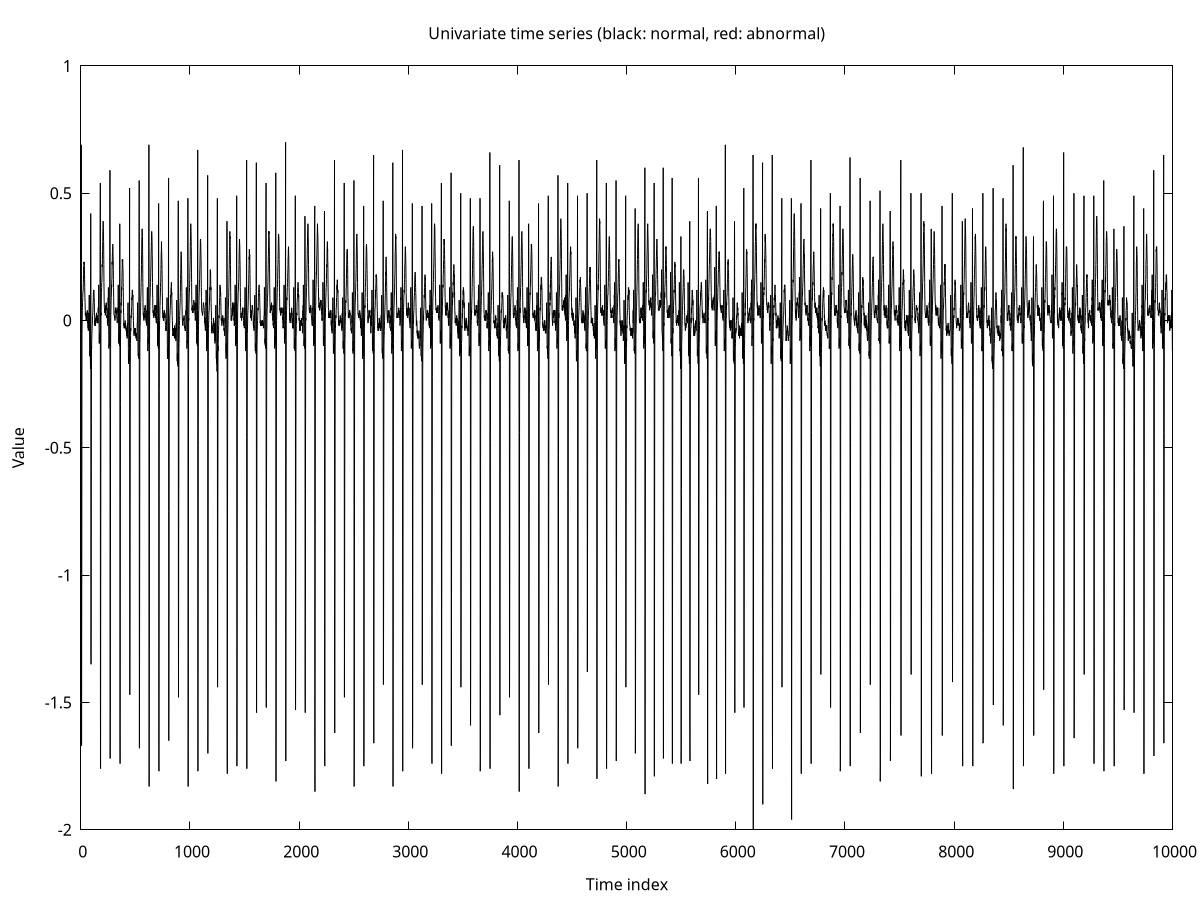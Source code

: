 set terminal jpeg size 1600,400
set output "/Users/sunwu/SW-Research/sw-research-code/libs/datasets/uts_dataset/plots/ECG_MBA_ECG14046_data_10.out.jpg"
$df << EOF
value	label
-0.06	0.00
-0.08	0.00
0.06	0.00
0.27	0.00
0.69	0.00
-1.03	0.00
-1.67	0.00
-1.28	0.00
-0.99	0.00
-0.49	0.00
-0.05	0.00
-0.03	0.00
0.01	0.00
0.04	0.00
0.05	0.00
0.07	0.00
0.08	0.00
0.09	0.00
0.11	0.00
0.11	0.00
0.12	0.00
0.12	0.00
0.14	0.00
0.15	0.00
0.18	0.00
0.20	0.00
0.21	0.00
0.20	0.00
0.23	0.00
0.22	0.00
0.23	0.00
0.23	0.00
0.20	0.00
0.20	0.00
0.16	0.00
0.13	0.00
0.10	0.00
0.09	0.00
0.07	0.00
0.06	0.00
0.04	0.00
0.02	0.00
0.03	0.00
0.03	0.00
0.02	0.00
0.03	0.00
0.02	0.00
0.01	0.00
0.01	0.00
0.00	0.00
0.02	0.00
0.00	0.00
0.01	0.00
0.02	0.00
0.03	0.00
0.02	0.00
0.02	0.00
0.03	0.00
0.04	0.00
0.04	0.00
0.02	0.00
0.02	0.00
-0.01	0.00
0.00	0.00
-0.01	0.00
-0.02	0.00
-0.03	0.00
-0.01	0.00
-0.04	0.00
-0.02	0.00
-0.03	0.00
0.00	0.00
0.03	0.00
-0.02	0.00
0.03	0.00
0.04	0.00
0.10	0.00
0.10	0.00
0.00	0.00
-0.01	0.00
-0.12	0.00
-0.14	0.00
-0.12	0.00
-0.12	0.00
-0.13	0.00
-0.14	0.00
-0.13	0.00
-0.16	0.00
-0.19	0.00
0.08	0.00
0.42	0.00
0.20	0.00
-1.32	0.00
-1.35	0.00
-1.14	0.00
-0.70	0.00
-0.40	0.00
-0.10	0.00
-0.11	0.00
-0.08	0.00
-0.07	0.00
-0.05	0.00
-0.04	0.00
-0.02	0.00
-0.02	0.00
-0.01	0.00
0.01	0.00
0.02	0.00
0.02	0.00
0.03	0.00
0.04	0.00
0.06	0.00
0.07	0.00
0.07	0.00
0.10	0.00
0.11	0.00
0.10	0.00
0.12	0.00
0.12	0.00
0.12	0.00
0.11	0.00
0.09	0.00
0.09	0.00
0.07	0.00
0.03	0.00
0.03	0.00
0.01	0.00
-0.02	0.00
0.00	0.00
-0.01	0.00
-0.02	0.00
-0.02	0.00
-0.01	0.00
-0.01	0.00
-0.02	0.00
0.01	0.00
0.00	0.00
0.00	0.00
-0.01	0.00
0.01	0.00
0.00	0.00
0.02	0.00
0.01	0.00
0.03	0.00
0.01	0.00
0.00	0.00
0.02	0.00
0.00	0.00
0.01	0.00
0.00	0.00
0.02	0.00
0.00	0.00
0.00	0.00
-0.01	0.00
0.01	0.00
0.00	0.00
-0.01	0.00
-0.01	0.00
0.01	0.00
0.05	0.00
0.03	0.00
0.06	0.00
0.08	0.00
0.14	0.00
0.10	0.00
0.07	0.00
0.01	0.00
-0.05	0.00
-0.09	0.00
-0.07	0.00
-0.05	0.00
-0.07	0.00
-0.06	0.00
-0.07	0.00
-0.08	0.00
-0.09	0.00
0.21	0.00
0.41	0.00
0.54	0.00
-1.56	0.00
-1.76	0.00
-1.26	0.00
-0.80	0.00
-0.35	0.00
0.03	0.00
0.02	0.00
0.04	0.00
0.08	0.00
0.11	0.00
0.12	0.00
0.13	0.00
0.15	0.00
0.15	0.00
0.18	0.00
0.18	0.00
0.22	0.00
0.21	0.00
0.24	0.00
0.27	0.00
0.28	0.00
0.31	0.00
0.35	0.00
0.36	0.00
0.36	0.00
0.39	0.00
0.36	0.00
0.36	0.00
0.32	0.00
0.31	0.00
0.26	0.00
0.22	0.00
0.15	0.00
0.12	0.00
0.08	0.00
0.07	0.00
0.05	0.00
0.05	0.00
0.05	0.00
0.04	0.00
0.05	0.00
0.03	0.00
0.04	0.00
0.03	0.00
0.04	0.00
0.02	0.00
0.03	0.00
0.03	0.00
0.04	0.00
0.06	0.00
0.04	0.00
0.05	0.00
0.06	0.00
0.07	0.00
0.05	0.00
0.06	0.00
0.06	0.00
0.04	0.00
0.04	0.00
0.04	0.00
0.01	0.00
0.02	0.00
0.01	0.00
0.02	0.00
-0.01	0.00
0.00	0.00
-0.01	0.00
-0.02	0.00
0.01	0.00
0.05	0.00
0.02	0.00
0.09	0.00
0.06	0.00
0.13	0.00
0.05	0.00
-0.01	0.00
-0.06	0.00
-0.11	0.00
-0.10	0.00
-0.10	0.00
-0.09	0.00
-0.09	0.00
-0.10	0.00
-0.09	0.00
-0.09	0.00
-0.04	0.00
0.22	0.00
0.59	0.00
-0.66	0.00
-1.72	0.00
-1.55	0.00
-1.18	0.00
-0.52	0.00
-0.11	0.00
-0.01	0.00
0.02	0.00
0.04	0.00
0.05	0.00
0.08	0.00
0.09	0.00
0.10	0.00
0.12	0.00
0.14	0.00
0.13	0.00
0.16	0.00
0.16	0.00
0.19	0.00
0.23	0.00
0.22	0.00
0.25	0.00
0.27	0.00
0.27	0.00
0.29	0.00
0.30	0.00
0.29	0.00
0.27	0.00
0.25	0.00
0.24	0.00
0.20	0.00
0.16	0.00
0.13	0.00
0.09	0.00
0.06	0.00
0.04	0.00
0.02	0.00
0.02	0.00
0.02	0.00
0.02	0.00
0.02	0.00
0.02	0.00
0.01	0.00
0.01	0.00
0.02	0.00
0.00	0.00
0.02	0.00
0.02	0.00
0.04	0.00
0.03	0.00
0.05	0.00
0.04	0.00
0.05	0.00
0.05	0.00
0.05	0.00
0.05	0.00
0.04	0.00
0.04	0.00
0.03	0.00
0.04	0.00
0.02	0.00
0.02	0.00
0.01	0.00
0.01	0.00
0.00	0.00
0.00	0.00
-0.01	0.00
0.00	0.00
0.00	0.00
0.00	0.00
0.00	0.00
0.05	0.00
0.03	0.00
0.05	0.00
0.06	0.00
0.14	0.00
0.10	0.00
0.03	0.00
-0.01	0.00
-0.08	0.00
-0.09	0.00
-0.09	0.00
-0.05	0.00
-0.08	0.00
-0.09	0.00
-0.08	0.00
-0.08	0.00
-0.10	0.00
0.19	0.00
0.38	0.00
0.31	0.00
-1.61	0.00
-1.74	0.00
-1.18	0.00
-0.71	0.00
-0.33	0.00
-0.03	0.00
-0.02	0.00
0.00	0.00
0.04	0.00
0.03	0.00
0.07	0.00
0.06	0.00
0.06	0.00
0.09	0.00
0.09	0.00
0.13	0.00
0.12	0.00
0.14	0.00
0.17	0.00
0.19	0.00
0.20	0.00
0.24	0.00
0.23	0.00
0.23	0.00
0.24	0.00
0.24	0.00
0.22	0.00
0.20	0.00
0.20	0.00
0.15	0.00
0.13	0.00
0.08	0.00
0.05	0.00
0.03	0.00
0.02	0.00
-0.01	0.00
-0.02	0.00
-0.01	0.00
-0.03	0.00
-0.01	0.00
-0.02	0.00
-0.02	0.00
-0.03	0.00
-0.02	0.00
-0.02	0.00
-0.03	0.00
-0.03	0.00
0.00	0.00
-0.01	0.00
-0.02	0.00
-0.03	0.00
-0.01	0.00
-0.03	0.00
-0.02	0.00
-0.02	0.00
-0.02	0.00
-0.03	0.00
-0.04	0.00
-0.03	0.00
-0.04	0.00
-0.03	0.00
-0.05	0.00
-0.04	0.00
-0.06	0.00
-0.05	0.00
-0.07	0.00
-0.07	0.00
-0.06	0.00
-0.06	0.00
-0.03	0.00
-0.01	0.00
-0.02	0.00
0.03	0.00
0.06	0.00
0.07	0.00
0.01	0.00
-0.02	0.00
-0.11	0.00
-0.17	0.00
-0.17	0.00
-0.14	0.00
-0.15	0.00
-0.16	0.00
-0.15	0.00
-0.15	0.00
-0.16	0.00
0.01	0.00
0.22	0.00
0.52	0.00
-0.74	0.00
-1.47	0.00
-1.20	0.00
-0.94	0.00
-0.61	0.00
-0.19	0.00
-0.12	0.00
-0.09	0.00
-0.06	0.00
-0.03	0.00
-0.04	0.00
-0.01	0.00
0.01	0.00
0.02	0.00
0.01	0.00
0.02	0.00
0.03	0.00
0.05	0.00
0.05	0.00
0.06	0.00
0.09	0.00
0.08	0.00
0.10	0.00
0.11	0.00
0.12	0.00
0.11	0.00
0.12	0.00
0.09	0.00
0.09	0.00
0.10	0.00
0.09	0.00
0.05	0.00
0.02	0.00
0.02	0.00
0.00	0.00
-0.01	0.00
-0.03	0.00
-0.03	0.00
-0.03	0.00
-0.05	0.00
-0.06	0.00
-0.04	0.00
-0.05	0.00
-0.05	0.00
-0.03	0.00
-0.04	0.00
-0.05	0.00
-0.04	0.00
-0.04	0.00
-0.04	0.00
-0.04	0.00
-0.04	0.00
-0.03	0.00
-0.06	0.00
-0.06	0.00
-0.05	0.00
-0.06	0.00
-0.06	0.00
-0.07	0.00
-0.05	0.00
-0.05	0.00
-0.06	0.00
-0.05	0.00
-0.07	0.00
-0.07	0.00
-0.07	0.00
-0.08	0.00
-0.07	0.00
-0.03	0.00
-0.01	0.00
-0.01	0.00
0.02	0.00
0.07	0.00
0.06	0.00
0.00	0.00
-0.03	0.00
-0.10	0.00
-0.14	0.00
-0.14	0.00
-0.14	0.00
-0.14	0.00
-0.13	0.00
-0.14	0.00
-0.13	0.00
-0.15	0.00
0.07	0.00
0.25	0.00
0.55	0.00
-1.07	0.00
-1.68	0.00
-1.36	0.00
-0.99	0.00
-0.57	0.00
-0.09	0.00
-0.08	0.00
-0.02	0.00
-0.02	0.00
0.01	0.00
0.04	0.00
0.04	0.00
0.05	0.00
0.07	0.00
0.10	0.00
0.10	0.00
0.13	0.00
0.15	0.00
0.17	0.00
0.18	0.00
0.22	0.00
0.26	0.00
0.28	0.00
0.32	0.00
0.33	0.00
0.36	0.00
0.36	0.00
0.36	0.00
0.34	0.00
0.33	0.00
0.27	0.00
0.23	0.00
0.15	0.00
0.12	0.00
0.07	0.00
0.04	0.00
0.03	0.00
0.02	0.00
0.03	0.00
0.01	0.00
0.01	0.00
0.01	0.00
0.00	0.00
0.00	0.00
0.02	0.00
0.01	0.00
0.01	0.00
0.03	0.00
0.04	0.00
0.04	0.00
0.05	0.00
0.05	0.00
0.04	0.00
0.05	0.00
0.06	0.00
0.05	0.00
0.04	0.00
0.04	0.00
0.03	0.00
0.03	0.00
0.01	0.00
0.03	0.00
0.00	0.00
0.01	0.00
-0.01	0.00
0.00	0.00
-0.01	0.00
-0.01	0.00
-0.02	0.00
0.03	0.00
0.04	0.00
0.03	0.00
0.06	0.00
0.10	0.00
0.13	0.00
0.03	0.00
0.01	0.00
-0.06	0.00
-0.12	0.00
-0.10	0.00
-0.07	0.00
-0.08	0.00
-0.09	0.00
-0.08	0.00
-0.08	0.00
-0.09	0.00
0.07	0.00
0.32	0.00
0.69	0.00
-1.23	0.00
-1.83	0.00
-1.46	0.00
-1.15	0.00
-0.47	0.00
-0.04	0.00
0.02	0.00
0.04	0.00
0.06	0.00
0.09	0.00
0.09	0.00
0.10	0.00
0.13	0.00
0.14	0.00
0.15	0.00
0.17	0.00
0.19	0.00
0.21	0.00
0.23	0.00
0.26	0.00
0.27	0.00
0.29	0.00
0.31	0.00
0.34	0.00
0.35	0.00
0.35	0.00
0.34	0.00
0.33	0.00
0.31	0.00
0.26	0.00
0.25	0.00
0.19	0.00
0.15	0.00
0.09	0.00
0.09	0.00
0.05	0.00
0.05	0.00
0.03	0.00
0.03	0.00
0.04	0.00
0.02	0.00
0.03	0.00
0.02	0.00
0.03	0.00
0.01	0.00
0.03	0.00
0.02	0.00
0.03	0.00
0.02	0.00
0.04	0.00
0.03	0.00
0.05	0.00
0.04	0.00
0.05	0.00
0.06	0.00
0.04	0.00
0.05	0.00
0.06	0.00
0.02	0.00
0.02	0.00
0.03	0.00
0.01	0.00
0.02	0.00
0.01	0.00
0.00	0.00
0.00	0.00
-0.01	0.00
-0.01	0.00
-0.01	0.00
-0.01	0.00
0.06	0.00
0.03	0.00
0.06	0.00
0.08	0.00
0.14	0.00
0.09	0.00
0.02	0.00
0.00	0.00
-0.09	0.00
-0.10	0.00
-0.10	0.00
-0.08	0.00
-0.07	0.00
-0.09	0.00
-0.09	0.00
-0.10	0.00
-0.11	0.00
0.20	0.00
0.46	0.00
-0.17	0.00
-1.71	0.00
-1.77	0.00
-1.23	0.00
-0.68	0.00
-0.28	0.00
-0.03	0.00
-0.04	0.00
0.00	0.00
0.01	0.00
0.03	0.00
0.06	0.00
0.06	0.00
0.08	0.00
0.09	0.00
0.10	0.00
0.13	0.00
0.15	0.00
0.15	0.00
0.17	0.00
0.20	0.00
0.22	0.00
0.25	0.00
0.27	0.00
0.27	0.00
0.31	0.00
0.28	0.00
0.27	0.00
0.24	0.00
0.24	0.00
0.20	0.00
0.18	0.00
0.12	0.00
0.11	0.00
0.06	0.00
0.04	0.00
0.03	0.00
0.04	0.00
0.03	0.00
0.01	0.00
0.03	0.00
0.02	0.00
0.01	0.00
0.00	0.00
0.02	0.00
0.00	0.00
0.01	0.00
0.01	0.00
0.02	0.00
0.01	0.00
0.03	0.00
0.02	0.00
0.02	0.00
0.04	0.00
0.02	0.00
0.02	0.00
0.03	0.00
0.01	0.00
0.02	0.00
0.00	0.00
-0.01	0.00
-0.01	0.00
-0.01	0.00
-0.02	0.00
-0.04	0.00
-0.04	0.00
-0.03	0.00
-0.03	0.00
-0.03	0.00
-0.04	0.00
-0.03	0.00
-0.01	0.00
0.00	0.00
-0.01	0.00
0.06	0.00
0.06	0.00
0.09	0.00
0.01	0.00
-0.03	0.00
-0.10	0.00
-0.15	0.00
-0.14	0.00
-0.13	0.00
-0.11	0.00
-0.13	0.00
-0.13	0.00
-0.13	0.00
-0.15	0.00
-0.02	0.00
0.21	0.00
0.56	0.00
-0.75	0.00
-1.65	0.00
-1.38	0.00
-1.10	0.00
-0.59	0.00
-0.18	0.00
-0.10	0.00
-0.06	0.00
-0.05	0.00
-0.01	0.00
-0.01	0.00
0.02	0.00
0.02	0.00
0.03	0.00
0.05	0.00
0.05	0.00
0.06	0.00
0.06	0.00
0.10	0.00
0.09	0.00
0.09	0.00
0.12	0.00
0.13	0.00
0.13	0.00
0.14	0.00
0.15	0.00
0.13	0.00
0.10	0.00
0.11	0.00
0.09	0.00
0.06	0.00
0.04	0.00
0.02	0.00
0.01	0.00
0.00	0.00
-0.03	0.00
-0.04	0.00
-0.03	0.00
-0.06	0.00
-0.05	0.00
-0.05	0.00
-0.06	0.00
-0.06	0.00
-0.04	0.00
-0.05	0.00
-0.06	0.00
-0.06	0.00
-0.05	0.00
-0.03	0.00
-0.04	0.00
-0.03	0.00
-0.04	0.00
-0.03	0.00
-0.07	0.00
-0.02	0.00
-0.03	0.00
-0.05	0.00
-0.04	0.00
-0.05	0.00
-0.04	0.00
-0.03	0.00
-0.03	0.00
-0.03	0.00
-0.05	0.00
-0.07	0.00
-0.03	0.00
-0.08	0.00
-0.07	0.00
-0.05	0.00
-0.01	0.00
-0.04	0.00
-0.03	0.00
0.01	0.00
0.08	0.00
0.05	0.00
-0.01	0.00
-0.02	0.00
-0.12	0.00
-0.16	0.00
-0.14	0.00
-0.13	0.00
-0.14	0.00
-0.14	0.00
-0.17	0.00
-0.13	0.00
-0.18	0.00
0.06	0.00
0.30	0.00
0.47	0.00
-1.03	0.00
-1.48	0.00
-1.19	0.00
-0.80	0.00
-0.57	0.00
-0.11	0.00
-0.09	0.00
-0.07	0.00
-0.04	0.00
-0.02	0.00
0.00	0.00
0.00	0.00
0.02	0.00
0.04	0.00
0.04	0.00
0.07	0.00
0.07	0.00
0.09	0.00
0.11	0.00
0.14	0.00
0.16	0.00
0.19	0.00
0.20	0.00
0.24	0.00
0.26	0.00
0.27	0.00
0.26	0.00
0.26	0.00
0.23	0.00
0.21	0.00
0.18	0.00
0.14	0.00
0.11	0.00
0.06	0.00
0.05	0.00
0.02	0.00
0.00	0.00
0.00	0.00
-0.01	0.00
-0.01	0.00
-0.02	0.00
-0.02	0.00
-0.02	0.00
0.00	0.00
0.00	0.00
0.01	0.00
0.00	0.00
0.00	0.00
0.01	0.00
0.01	0.00
0.01	0.00
0.00	0.00
0.02	0.00
0.01	0.00
0.00	0.00
-0.02	0.00
-0.02	0.00
-0.02	0.00
-0.03	0.00
-0.02	0.00
-0.02	0.00
-0.04	0.00
-0.04	0.00
-0.04	0.00
-0.03	0.00
-0.04	0.00
-0.02	0.00
-0.02	0.00
-0.01	0.00
0.04	0.00
0.02	0.00
0.06	0.00
0.06	0.00
0.13	0.00
0.08	0.00
0.02	0.00
-0.01	0.00
-0.09	0.00
-0.11	0.00
-0.09	0.00
-0.08	0.00
-0.08	0.00
-0.09	0.00
-0.09	0.00
-0.09	0.00
-0.07	0.00
0.25	0.00
0.48	0.00
-0.23	0.00
-1.83	0.00
-1.82	0.00
-1.30	0.00
-0.63	0.00
-0.20	0.00
0.01	0.00
0.00	0.00
0.03	0.00
0.07	0.00
0.07	0.00
0.09	0.00
0.11	0.00
0.11	0.00
0.13	0.00
0.14	0.00
0.16	0.00
0.19	0.00
0.21	0.00
0.23	0.00
0.24	0.00
0.29	0.00
0.31	0.00
0.34	0.00
0.35	0.00
0.38	0.00
0.38	0.00
0.36	0.00
0.35	0.00
0.33	0.00
0.29	0.00
0.25	0.00
0.19	0.00
0.15	0.00
0.10	0.00
0.07	0.00
0.07	0.00
0.04	0.00
0.05	0.00
0.04	0.00
0.05	0.00
0.03	0.00
0.06	0.00
0.03	0.00
0.04	0.00
0.04	0.00
0.03	0.00
0.05	0.00
0.04	0.00
0.06	0.00
0.06	0.00
0.06	0.00
0.06	0.00
0.08	0.00
0.07	0.00
0.07	0.00
0.07	0.00
0.07	0.00
0.07	0.00
0.07	0.00
0.04	0.00
0.06	0.00
0.04	0.00
0.04	0.00
0.02	0.00
0.02	0.00
0.02	0.00
0.00	0.00
0.01	0.00
0.02	0.00
0.04	0.00
0.07	0.00
0.04	0.00
0.10	0.00
0.14	0.00
0.14	0.00
0.07	0.00
0.04	0.00
-0.04	0.00
-0.09	0.00
-0.08	0.00
-0.05	0.00
-0.08	0.00
-0.06	0.00
-0.08	0.00
-0.07	0.00
-0.10	0.00
0.04	0.00
0.27	0.00
0.67	0.00
-1.12	0.00
-1.77	0.00
-1.39	0.00
-1.11	0.00
-0.49	0.00
-0.06	0.00
-0.02	0.00
-0.01	0.00
0.04	0.00
0.04	0.00
0.06	0.00
0.08	0.00
0.10	0.00
0.11	0.00
0.12	0.00
0.16	0.00
0.16	0.00
0.17	0.00
0.20	0.00
0.21	0.00
0.24	0.00
0.26	0.00
0.28	0.00
0.31	0.00
0.32	0.00
0.32	0.00
0.31	0.00
0.30	0.00
0.27	0.00
0.25	0.00
0.23	0.00
0.17	0.00
0.13	0.00
0.09	0.00
0.08	0.00
0.04	0.00
0.04	0.00
0.04	0.00
0.03	0.00
0.03	0.00
0.03	0.00
0.03	0.00
0.02	0.00
0.02	0.00
0.03	0.00
0.03	0.00
0.03	0.00
0.04	0.00
0.05	0.00
0.06	0.00
0.06	0.00
0.07	0.00
0.07	0.00
0.07	0.00
0.06	0.00
0.06	0.00
0.06	0.00
0.05	0.00
0.05	0.00
0.04	0.00
0.02	0.00
0.01	0.00
0.00	0.00
-0.01	0.00
0.00	0.00
-0.02	0.00
-0.02	0.00
-0.02	0.00
-0.03	0.00
-0.04	0.00
-0.03	0.00
0.00	0.00
0.01	0.00
-0.02	0.00
0.07	0.00
0.06	0.00
0.12	0.00
0.08	0.00
-0.01	0.00
-0.03	0.00
-0.12	0.00
-0.10	0.00
-0.10	0.00
-0.09	0.00
-0.09	0.00
-0.09	0.00
-0.10	0.00
-0.11	0.00
-0.01	0.00
0.22	0.00
0.57	0.00
-0.74	0.00
-1.70	0.00
-1.50	0.00
-1.16	0.00
-0.56	0.00
-0.16	0.00
-0.03	0.00
-0.03	0.00
-0.01	0.00
0.00	0.00
0.02	0.00
0.03	0.00
0.04	0.00
0.04	0.00
0.05	0.00
0.06	0.00
0.09	0.00
0.08	0.00
0.11	0.00
0.13	0.00
0.12	0.00
0.14	0.00
0.18	0.00
0.20	0.00
0.20	0.00
0.18	0.00
0.19	0.00
0.16	0.00
0.12	0.00
0.13	0.00
0.10	0.00
0.07	0.00
0.04	0.00
0.04	0.00
0.00	0.00
-0.04	0.00
-0.02	0.00
-0.05	0.00
-0.03	0.00
-0.03	0.00
-0.03	0.00
-0.04	0.00
-0.04	0.00
-0.04	0.00
-0.03	0.00
-0.02	0.00
-0.03	0.00
-0.03	0.00
-0.03	0.00
-0.05	0.00
-0.01	0.00
-0.02	0.00
0.01	0.00
-0.02	0.00
-0.01	0.00
0.00	0.00
-0.01	0.00
-0.02	0.00
-0.01	0.00
-0.03	0.00
-0.05	0.00
-0.02	0.00
-0.04	0.00
-0.05	0.00
-0.06	0.00
-0.04	0.00
-0.09	0.00
-0.04	0.00
-0.08	0.00
-0.03	0.00
-0.01	0.00
-0.04	0.00
0.02	0.00
0.04	0.00
0.06	0.00
0.00	0.00
-0.03	0.00
-0.10	0.00
-0.15	0.00
-0.15	0.00
-0.12	0.00
-0.15	0.00
-0.14	0.00
-0.17	0.00
-0.15	0.00
-0.20	0.00
0.04	0.00
0.26	0.00
0.48	0.00
-0.98	0.00
-1.44	0.00
-1.16	0.00
-0.80	0.00
-0.53	0.00
-0.10	0.00
-0.12	0.00
-0.09	0.00
-0.06	0.00
-0.05	0.00
-0.04	0.00
-0.02	0.00
-0.01	0.00
0.01	0.00
0.02	0.00
0.01	0.00
0.02	0.00
0.05	0.00
0.06	0.00
0.08	0.00
0.09	0.00
0.10	0.00
0.10	0.00
0.14	0.00
0.13	0.00
0.13	0.00
0.11	0.00
0.13	0.00
0.10	0.00
0.11	0.00
0.09	0.00
0.07	0.00
0.04	0.00
0.03	0.00
0.02	0.00
0.00	0.00
0.01	0.00
0.00	0.00
0.00	0.00
-0.01	0.00
-0.02	0.00
0.00	0.00
0.01	0.00
0.00	0.00
0.00	0.00
0.00	0.00
0.00	0.00
0.00	0.00
0.02	0.00
0.01	0.00
0.00	0.00
0.01	0.00
-0.01	0.00
0.00	0.00
-0.01	0.00
0.00	0.00
-0.02	0.00
-0.01	0.00
-0.02	0.00
-0.02	0.00
-0.04	0.00
-0.03	0.00
-0.03	0.00
-0.04	0.00
-0.05	0.00
-0.05	0.00
-0.06	0.00
-0.05	0.00
-0.05	0.00
0.01	0.00
-0.01	0.00
0.01	0.00
0.02	0.00
0.09	0.00
0.05	0.00
-0.01	0.00
-0.03	0.00
-0.13	0.00
-0.13	0.00
-0.15	0.00
-0.09	0.00
-0.12	0.00
-0.11	0.00
-0.12	0.00
-0.11	0.00
-0.14	0.00
0.18	0.00
0.39	0.00
0.12	0.00
-1.72	0.00
-1.78	0.00
-1.28	0.00
-0.74	0.00
-0.31	0.00
-0.05	0.00
-0.05	0.00
-0.03	0.00
0.00	0.00
0.02	0.00
0.04	0.00
0.07	0.00
0.06	0.00
0.09	0.00
0.10	0.00
0.13	0.00
0.14	0.00
0.18	0.00
0.20	0.00
0.21	0.00
0.26	0.00
0.28	0.00
0.29	0.00
0.33	0.00
0.35	0.00
0.35	0.00
0.32	0.00
0.33	0.00
0.29	0.00
0.27	0.00
0.22	0.00
0.17	0.00
0.11	0.00
0.07	0.00
0.05	0.00
0.03	0.00
0.02	0.00
0.00	0.00
0.02	0.00
0.01	0.00
0.01	0.00
0.00	0.00
0.01	0.00
0.01	0.00
0.02	0.00
0.02	0.00
0.05	0.00
0.03	0.00
0.02	0.00
0.05	0.00
0.04	0.00
0.07	0.00
0.05	0.00
0.07	0.00
0.06	0.00
0.04	0.00
0.06	0.00
0.04	0.00
0.04	0.00
0.03	0.00
0.03	0.00
0.01	0.00
0.00	0.00
0.00	0.00
0.01	0.00
-0.02	0.00
-0.01	0.00
-0.02	0.00
0.01	0.00
0.06	0.00
0.01	0.00
0.07	0.00
0.06	0.00
0.14	0.00
0.08	0.00
0.01	0.00
-0.02	0.00
-0.10	0.00
-0.10	0.00
-0.09	0.00
-0.07	0.00
-0.09	0.00
-0.08	0.00
-0.06	0.00
-0.09	0.00
-0.08	0.00
0.24	0.00
0.49	0.00
-0.36	0.00
-1.75	0.00
-1.66	0.00
-1.23	0.00
-0.59	0.00
-0.19	0.00
-0.01	0.00
-0.01	0.00
0.04	0.00
0.05	0.00
0.07	0.00
0.07	0.00
0.10	0.00
0.11	0.00
0.12	0.00
0.12	0.00
0.15	0.00
0.15	0.00
0.16	0.00
0.19	0.00
0.22	0.00
0.25	0.00
0.27	0.00
0.29	0.00
0.31	0.00
0.32	0.00
0.30	0.00
0.30	0.00
0.27	0.00
0.24	0.00
0.22	0.00
0.18	0.00
0.13	0.00
0.09	0.00
0.07	0.00
0.05	0.00
0.04	0.00
0.03	0.00
0.02	0.00
0.01	0.00
0.03	0.00
0.01	0.00
0.02	0.00
0.01	0.00
0.00	0.00
0.02	0.00
0.02	0.00
0.01	0.00
0.02	0.00
0.03	0.00
0.02	0.00
0.03	0.00
0.04	0.00
0.05	0.00
0.03	0.00
0.03	0.00
0.05	0.00
0.04	0.00
0.03	0.00
0.02	0.00
0.02	0.00
0.01	0.00
0.01	0.00
0.00	0.00
-0.01	0.00
-0.02	0.00
-0.01	0.00
0.00	0.00
-0.01	0.00
-0.03	0.00
-0.01	0.00
0.03	0.00
0.05	0.00
0.02	0.00
0.07	0.00
0.08	0.00
0.13	0.00
0.05	0.00
0.01	0.00
-0.04	0.00
-0.12	0.00
-0.09	0.00
-0.08	0.00
-0.08	0.00
-0.10	0.00
-0.09	0.00
-0.09	0.00
-0.11	0.00
0.12	0.00
0.28	0.00
0.63	0.00
-1.33	0.00
-1.76	0.00
-1.27	0.00
-0.97	0.00
-0.46	0.00
-0.05	0.00
-0.05	0.00
-0.03	0.00
-0.01	0.00
0.02	0.00
0.03	0.00
0.04	0.00
0.05	0.00
0.06	0.00
0.08	0.00
0.10	0.00
0.12	0.00
0.14	0.00
0.14	0.00
0.18	0.00
0.20	0.00
0.22	0.00
0.25	0.00
0.24	0.00
0.28	0.00
0.26	0.00
0.24	0.00
0.26	0.00
0.24	0.00
0.21	0.00
0.18	0.00
0.13	0.00
0.08	0.00
0.08	0.00
0.03	0.00
0.04	0.00
0.01	0.00
0.02	0.00
0.01	0.00
0.01	0.00
0.01	0.00
0.02	0.00
0.04	0.00
0.00	0.00
0.02	0.00
0.03	0.00
0.03	0.00
0.04	0.00
0.04	0.00
0.05	0.00
0.06	0.00
0.06	0.00
0.05	0.00
0.06	0.00
0.05	0.00
0.04	0.00
0.04	0.00
0.02	0.00
0.02	0.00
0.02	0.00
0.00	0.00
-0.02	0.00
0.00	0.00
-0.01	0.00
-0.03	0.00
-0.02	0.00
-0.03	0.00
-0.04	0.00
-0.03	0.00
0.02	0.00
0.01	0.00
0.00	0.00
0.06	0.00
0.08	0.00
0.10	0.00
0.05	0.00
0.01	0.00
-0.08	0.00
-0.11	0.00
-0.12	0.00
-0.09	0.00
-0.10	0.00
-0.11	0.00
-0.09	0.00
-0.11	0.00
-0.13	0.00
0.06	0.00
0.24	0.00
0.62	0.00
-1.02	0.00
-1.54	0.00
-1.20	0.00
-0.88	0.00
-0.51	0.00
-0.10	0.00
-0.08	0.00
-0.05	0.00
-0.04	0.00
-0.01	0.00
0.00	0.00
0.01	0.00
0.02	0.00
0.03	0.00
0.05	0.00
0.04	0.00
0.05	0.00
0.07	0.00
0.09	0.00
0.11	0.00
0.12	0.00
0.12	0.00
0.13	0.00
0.13	0.00
0.14	0.00
0.14	0.00
0.12	0.00
0.12	0.00
0.11	0.00
0.11	0.00
0.08	0.00
0.06	0.00
0.05	0.00
0.04	0.00
0.00	0.00
-0.01	0.00
0.00	0.00
-0.02	0.00
-0.01	0.00
-0.02	0.00
-0.01	0.00
-0.02	0.00
-0.02	0.00
-0.01	0.00
-0.01	0.00
-0.01	0.00
-0.01	0.00
-0.02	0.00
-0.01	0.00
0.00	0.00
0.00	0.00
-0.01	0.00
-0.01	0.00
0.00	0.00
0.00	0.00
-0.02	0.00
0.00	0.00
-0.01	0.00
0.00	0.00
-0.02	0.00
-0.01	0.00
-0.01	0.00
-0.02	0.00
-0.01	0.00
-0.03	0.00
-0.03	0.00
-0.03	0.00
-0.02	0.00
-0.01	0.00
0.02	0.00
0.02	0.00
0.02	0.00
0.06	0.00
0.13	0.00
0.11	0.00
0.02	0.00
0.04	0.00
-0.07	0.00
-0.09	0.00
-0.07	0.00
-0.07	0.00
-0.10	0.00
-0.07	0.00
-0.10	0.00
-0.09	0.00
-0.11	0.00
0.14	0.00
0.37	0.00
0.54	0.00
-1.23	0.00
-1.52	0.00
-1.18	0.00
-0.75	0.00
-0.45	0.00
-0.04	0.00
-0.04	0.00
0.01	0.00
0.02	0.00
0.05	0.00
0.05	0.00
0.07	0.00
0.10	0.00
0.10	0.00
0.10	0.00
0.14	0.00
0.14	0.00
0.18	0.00
0.19	0.00
0.22	0.00
0.25	0.00
0.26	0.00
0.30	0.00
0.32	0.00
0.35	0.00
0.34	0.00
0.35	0.00
0.33	0.00
0.32	0.00
0.29	0.00
0.25	0.00
0.21	0.00
0.15	0.00
0.12	0.00
0.09	0.00
0.06	0.00
0.06	0.00
0.03	0.00
0.04	0.00
0.04	0.00
0.03	0.00
0.06	0.00
0.04	0.00
0.04	0.00
0.04	0.00
0.05	0.00
0.05	0.00
0.04	0.00
0.06	0.00
0.07	0.00
0.06	0.00
0.06	0.00
0.05	0.00
0.06	0.00
0.05	0.00
0.05	0.00
0.04	0.00
0.02	0.00
0.03	0.00
0.02	0.00
0.02	0.00
0.00	0.00
0.02	0.00
0.00	0.00
-0.02	0.00
-0.01	0.00
-0.01	0.00
-0.01	0.00
-0.03	0.00
0.01	0.00
0.06	0.00
0.01	0.00
0.06	0.00
0.08	0.00
0.13	0.00
0.07	0.00
0.01	0.00
-0.02	0.00
-0.11	0.00
-0.09	0.00
-0.10	0.00
-0.06	0.00
-0.07	0.00
-0.08	0.00
-0.06	0.00
-0.09	0.00
-0.01	0.00
0.26	0.00
0.58	0.00
-0.73	0.00
-1.81	0.00
-1.63	0.00
-1.25	0.00
-0.54	0.00
-0.14	0.00
0.00	0.00
0.01	0.00
0.02	0.00
0.05	0.00
0.08	0.00
0.08	0.00
0.11	0.00
0.12	0.00
0.13	0.00
0.14	0.00
0.16	0.00
0.19	0.00
0.21	0.00
0.22	0.00
0.24	0.00
0.27	0.00
0.30	0.00
0.32	0.00
0.34	0.00
0.34	0.00
0.33	0.00
0.33	0.00
0.30	0.00
0.29	0.00
0.24	0.00
0.21	0.00
0.16	0.00
0.11	0.00
0.09	0.00
0.05	0.00
0.04	0.00
0.04	0.00
0.04	0.00
0.05	0.00
0.04	0.00
0.03	0.00
0.04	0.00
0.02	0.00
0.02	0.00
0.02	0.00
0.04	0.00
0.04	0.00
0.04	0.00
0.03	0.00
0.05	0.00
0.05	0.00
0.05	0.00
0.05	0.00
0.05	0.00
0.05	0.00
0.03	0.00
0.05	0.00
0.03	0.00
0.02	0.00
0.02	0.00
0.00	0.00
0.00	0.00
-0.01	0.00
-0.01	0.00
-0.02	0.00
-0.03	0.00
-0.02	0.00
-0.02	0.00
-0.03	0.00
0.01	0.00
0.05	0.00
0.02	0.00
0.09	0.00
0.10	0.00
0.14	0.00
0.08	0.00
0.02	0.00
-0.02	0.00
-0.09	0.00
-0.07	0.00
-0.06	0.00
-0.05	0.00
-0.07	0.00
-0.06	0.00
-0.05	0.00
-0.07	0.00
0.11	0.00
0.30	0.00
0.70	0.00
-1.25	0.00
-1.73	0.00
-1.26	0.00
-0.96	0.00
-0.43	0.00
-0.01	0.00
0.00	0.00
0.04	0.00
0.04	0.00
0.06	0.00
0.09	0.00
0.08	0.00
0.10	0.00
0.10	0.00
0.12	0.00
0.13	0.00
0.14	0.00
0.15	0.00
0.17	0.00
0.19	0.00
0.20	0.00
0.22	0.00
0.25	0.00
0.25	0.00
0.28	0.00
0.28	0.00
0.29	0.00
0.26	0.00
0.25	0.00
0.21	0.00
0.18	0.00
0.13	0.00
0.11	0.00
0.08	0.00
0.05	0.00
0.05	0.00
0.02	0.00
0.03	0.00
0.00	0.00
0.03	0.00
-0.01	0.00
0.00	0.00
0.01	0.00
0.00	0.00
0.00	0.00
0.01	0.00
0.02	0.00
0.02	0.00
0.01	0.00
0.01	0.00
0.03	0.00
0.03	0.00
0.03	0.00
0.03	0.00
0.05	0.00
0.05	0.00
0.02	0.00
0.03	0.00
0.03	0.00
-0.01	0.00
0.01	0.00
0.01	0.00
-0.02	0.00
-0.03	0.00
-0.03	0.00
-0.02	0.00
-0.03	0.00
-0.02	0.00
-0.03	0.00
0.01	0.00
0.04	0.00
-0.03	0.00
0.05	0.00
0.06	0.00
0.13	0.00
0.07	0.00
0.01	0.00
-0.02	0.00
-0.11	0.00
-0.11	0.00
-0.09	0.00
-0.08	0.00
-0.07	0.00
-0.10	0.00
-0.08	0.00
-0.12	0.00
-0.08	0.00
0.18	0.00
0.49	0.00
-0.15	0.00
-1.53	0.00
-1.36	0.00
-1.09	0.00
-0.59	0.00
-0.21	0.00
-0.06	0.00
-0.06	0.00
-0.02	0.00
0.01	0.00
-0.01	0.00
0.02	0.00
0.03	0.00
0.02	0.00
0.04	0.00
0.07	0.00
0.07	0.00
0.08	0.00
0.09	0.00
0.09	0.00
0.11	0.00
0.13	0.00
0.13	0.00
0.14	0.00
0.15	0.00
0.14	0.00
0.13	0.00
0.13	0.00
0.11	0.00
0.09	0.00
0.10	0.00
0.07	0.00
0.04	0.00
0.02	0.00
0.00	0.00
0.01	0.00
-0.01	0.00
-0.01	0.00
-0.01	0.00
-0.04	0.00
-0.02	0.00
-0.01	0.00
-0.03	0.00
-0.03	0.00
-0.04	0.00
-0.01	0.00
-0.01	0.00
-0.01	0.00
-0.01	0.00
0.00	0.00
-0.01	0.00
0.00	0.00
-0.01	0.00
0.00	0.00
-0.02	0.00
0.01	0.00
-0.01	0.00
-0.01	0.00
-0.01	0.00
-0.01	0.00
-0.01	0.00
-0.02	0.00
-0.01	0.00
-0.02	0.00
-0.02	0.00
-0.05	0.00
-0.04	0.00
-0.03	0.00
0.00	0.00
0.04	0.00
0.00	0.00
0.06	0.00
0.04	0.00
0.14	0.00
0.10	0.00
0.04	0.00
0.01	0.00
-0.07	0.00
-0.10	0.00
-0.08	0.00
-0.08	0.00
-0.07	0.00
-0.07	0.00
-0.08	0.00
-0.07	0.00
-0.11	0.00
0.19	0.00
0.41	0.00
0.37	0.00
-1.43	0.00
-1.54	0.00
-1.19	0.00
-0.66	0.00
-0.35	0.00
0.01	0.00
0.00	0.00
0.02	0.00
0.03	0.00
0.04	0.00
0.09	0.00
0.09	0.00
0.12	0.00
0.13	0.00
0.15	0.00
0.16	0.00
0.19	0.00
0.21	0.00
0.23	0.00
0.25	0.00
0.29	0.00
0.29	0.00
0.32	0.00
0.34	0.00
0.36	0.00
0.38	0.00
0.37	0.00
0.37	0.00
0.32	0.00
0.32	0.00
0.26	0.00
0.22	0.00
0.18	0.00
0.12	0.00
0.10	0.00
0.07	0.00
0.07	0.00
0.05	0.00
0.04	0.00
0.04	0.00
0.05	0.00
0.03	0.00
0.03	0.00
0.03	0.00
0.05	0.00
0.04	0.00
0.04	0.00
0.05	0.00
0.05	0.00
0.05	0.00
0.05	0.00
0.06	0.00
0.03	0.00
0.05	0.00
0.03	0.00
0.03	0.00
0.02	0.00
0.02	0.00
0.02	0.00
0.01	0.00
0.00	0.00
0.00	0.00
0.00	0.00
-0.01	0.00
-0.01	0.00
-0.02	0.00
0.00	0.00
-0.02	0.00
0.00	0.00
0.05	0.00
0.04	0.00
0.06	0.00
0.09	0.00
0.16	0.00
0.10	0.00
0.02	0.00
0.01	0.00
-0.08	0.00
-0.10	0.00
-0.10	0.00
-0.07	0.00
-0.06	0.00
-0.09	0.00
-0.07	0.00
-0.08	0.00
-0.09	0.00
0.20	0.00
0.38	0.00
0.45	0.00
-1.62	0.00
-1.85	0.00
-1.23	0.00
-0.81	0.00
-0.35	0.00
0.01	0.00
0.02	0.00
0.05	0.00
0.06	0.00
0.10	0.00
0.11	0.00
0.13	0.00
0.14	0.00
0.16	0.00
0.19	0.00
0.18	0.00
0.21	0.00
0.23	0.00
0.26	0.00
0.26	0.00
0.30	0.00
0.31	0.00
0.34	0.00
0.35	0.00
0.38	0.00
0.36	0.00
0.34	0.00
0.34	0.00
0.32	0.00
0.28	0.00
0.25	0.00
0.19	0.00
0.14	0.00
0.13	0.00
0.08	0.00
0.09	0.00
0.06	0.00
0.05	0.00
0.05	0.00
0.06	0.00
0.05	0.00
0.05	0.00
0.05	0.00
0.05	0.00
0.04	0.00
0.05	0.00
0.07	0.00
0.05	0.00
0.07	0.00
0.07	0.00
0.08	0.00
0.08	0.00
0.08	0.00
0.07	0.00
0.08	0.00
0.07	0.00
0.08	0.00
0.06	0.00
0.07	0.00
0.04	0.00
0.04	0.00
0.05	0.00
0.02	0.00
0.02	0.00
0.02	0.00
0.02	0.00
0.00	0.00
0.01	0.00
0.00	0.00
0.02	0.00
0.06	0.00
0.04	0.00
0.05	0.00
0.08	0.00
0.15	0.00
0.11	0.00
0.04	0.00
0.00	0.00
-0.08	0.00
-0.10	0.00
-0.08	0.00
-0.07	0.00
-0.06	0.00
-0.07	0.00
-0.07	0.00
-0.08	0.00
-0.08	0.00
0.23	0.00
0.43	0.00
0.11	0.00
-1.67	0.00
-1.75	0.00
-1.19	0.00
-0.65	0.00
-0.25	0.00
0.01	0.00
0.01	0.00
0.03	0.00
0.05	0.00
0.05	0.00
0.09	0.00
0.09	0.00
0.11	0.00
0.12	0.00
0.13	0.00
0.14	0.00
0.16	0.00
0.19	0.00
0.20	0.00
0.22	0.00
0.21	0.00
0.25	0.00
0.28	0.00
0.29	0.00
0.30	0.00
0.31	0.00
0.27	0.00
0.28	0.00
0.23	0.00
0.23	0.00
0.18	0.00
0.14	0.00
0.11	0.00
0.08	0.00
0.05	0.00
0.05	0.00
0.04	0.00
0.01	0.00
0.02	0.00
0.03	0.00
0.02	0.00
0.02	0.00
0.02	0.00
0.01	0.00
0.01	0.00
0.01	0.00
0.03	0.00
0.02	0.00
0.03	0.00
0.03	0.00
0.04	0.00
0.04	0.00
0.04	0.00
0.02	0.00
0.02	0.00
0.03	0.00
0.01	0.00
0.04	0.00
0.01	0.00
0.01	0.00
-0.02	0.00
0.00	0.00
-0.01	0.00
-0.01	0.00
-0.03	0.00
-0.02	0.00
-0.04	0.00
-0.03	0.00
-0.05	0.00
-0.03	0.00
-0.01	0.00
0.02	0.00
0.03	0.00
-0.01	0.00
0.07	0.00
0.09	0.00
0.08	0.00
0.03	0.00
0.01	0.00
-0.07	0.00
-0.13	0.00
-0.12	0.00
-0.10	0.00
-0.11	0.00
-0.10	0.00
-0.11	0.00
-0.09	0.00
-0.13	0.00
0.06	0.00
0.28	0.00
0.63	0.00
-1.02	0.00
-1.62	0.00
-1.28	0.00
-0.96	0.00
-0.52	0.00
-0.10	0.00
-0.06	0.00
-0.03	0.00
-0.03	0.00
0.00	0.00
0.00	0.00
0.02	0.00
0.01	0.00
0.02	0.00
0.04	0.00
0.05	0.00
0.05	0.00
0.07	0.00
0.09	0.00
0.09	0.00
0.10	0.00
0.12	0.00
0.14	0.00
0.12	0.00
0.16	0.00
0.16	0.00
0.14	0.00
0.12	0.00
0.11	0.00
0.12	0.00
0.12	0.00
0.09	0.00
0.06	0.00
0.04	0.00
0.02	0.00
0.02	0.00
-0.01	0.00
0.00	0.00
-0.02	0.00
-0.01	0.00
0.00	0.00
-0.01	0.00
0.00	0.00
-0.01	0.00
-0.01	0.00
-0.02	0.00
-0.01	0.00
-0.01	0.00
0.00	0.00
-0.01	0.00
0.00	0.00
0.02	0.00
0.02	0.00
-0.01	0.00
0.01	0.00
0.01	0.00
-0.01	0.00
0.00	0.00
0.01	0.00
-0.01	0.00
0.00	0.00
-0.01	0.00
-0.02	0.00
-0.02	0.00
-0.02	0.00
-0.02	0.00
-0.04	0.00
-0.02	0.00
-0.03	0.00
-0.01	0.00
0.03	0.00
-0.03	0.00
0.04	0.00
0.08	0.00
0.09	0.00
0.02	0.00
0.00	0.00
-0.06	0.00
-0.11	0.00
-0.10	0.00
-0.08	0.00
-0.11	0.00
-0.11	0.00
-0.10	0.00
-0.10	0.00
-0.13	0.00
0.06	0.00
0.28	0.00
0.54	0.00
-0.96	0.00
-1.48	0.00
-1.20	0.00
-0.84	0.00
-0.55	0.00
-0.09	0.00
-0.07	0.00
-0.04	0.00
-0.02	0.00
0.01	0.00
0.03	0.00
0.02	0.00
0.04	0.00
0.08	0.00
0.07	0.00
0.08	0.00
0.10	0.00
0.13	0.00
0.13	0.00
0.16	0.00
0.19	0.00
0.21	0.00
0.23	0.00
0.27	0.00
0.27	0.00
0.28	0.00
0.28	0.00
0.28	0.00
0.28	0.00
0.24	0.00
0.22	0.00
0.18	0.00
0.12	0.00
0.09	0.00
0.08	0.00
0.05	0.00
0.03	0.00
0.01	0.00
0.01	0.00
0.03	0.00
0.02	0.00
0.02	0.00
0.02	0.00
0.03	0.00
0.01	0.00
0.03	0.00
0.03	0.00
0.04	0.00
0.02	0.00
0.04	0.00
0.02	0.00
0.02	0.00
0.02	0.00
0.03	0.00
0.01	0.00
0.00	0.00
0.00	0.00
0.00	0.00
-0.02	0.00
-0.02	0.00
-0.02	0.00
-0.03	0.00
-0.04	0.00
-0.03	0.00
-0.03	0.00
-0.04	0.00
-0.05	0.00
-0.05	0.00
-0.05	0.00
-0.03	0.00
0.02	0.00
-0.01	0.00
0.04	0.00
0.04	0.00
0.11	0.00
0.06	0.00
-0.01	0.00
-0.05	0.00
-0.12	0.00
-0.11	0.00
-0.13	0.00
-0.08	0.00
-0.10	0.00
-0.11	0.00
-0.12	0.00
-0.12	0.00
-0.04	0.00
0.23	0.00
0.55	0.00
-0.76	0.00
-1.83	0.00
-1.67	0.00
-1.29	0.00
-0.57	0.00
-0.15	0.00
-0.03	0.00
0.00	0.00
0.01	0.00
0.03	0.00
0.07	0.00
0.07	0.00
0.08	0.00
0.09	0.00
0.12	0.00
0.12	0.00
0.15	0.00
0.15	0.00
0.19	0.00
0.20	0.00
0.22	0.00
0.27	0.00
0.29	0.00
0.31	0.00
0.33	0.00
0.34	0.00
0.34	0.00
0.32	0.00
0.30	0.00
0.28	0.00
0.24	0.00
0.19	0.00
0.15	0.00
0.11	0.00
0.07	0.00
0.04	0.00
0.04	0.00
0.02	0.00
0.02	0.00
0.02	0.00
0.02	0.00
0.02	0.00
0.01	0.00
0.02	0.00
0.03	0.00
0.01	0.00
0.02	0.00
0.02	0.00
0.02	0.00
0.02	0.00
0.02	0.00
0.02	0.00
0.04	0.00
0.03	0.00
0.03	0.00
0.03	0.00
0.03	0.00
0.00	0.00
0.02	0.00
0.00	0.00
-0.02	0.00
-0.01	0.00
-0.03	0.00
-0.02	0.00
-0.03	0.00
-0.02	0.00
-0.04	0.00
-0.06	0.00
-0.06	0.00
-0.03	0.00
0.01	0.00
-0.04	0.00
0.03	0.00
0.03	0.00
0.11	0.00
0.04	0.00
-0.01	0.00
-0.06	0.00
-0.15	0.00
-0.14	0.00
-0.11	0.00
-0.12	0.00
-0.11	0.00
-0.12	0.00
-0.12	0.00
-0.14	0.00
-0.11	0.00
0.19	0.00
0.45	0.00
-0.39	0.00
-1.75	0.00
-1.65	0.00
-1.24	0.00
-0.59	0.00
-0.18	0.00
-0.03	0.00
-0.01	0.00
0.01	0.00
0.03	0.00
0.06	0.00
0.05	0.00
0.09	0.00
0.09	0.00
0.11	0.00
0.13	0.00
0.15	0.00
0.15	0.00
0.17	0.00
0.20	0.00
0.21	0.00
0.25	0.00
0.25	0.00
0.29	0.00
0.29	0.00
0.30	0.00
0.29	0.00
0.28	0.00
0.26	0.00
0.23	0.00
0.20	0.00
0.18	0.00
0.14	0.00
0.09	0.00
0.07	0.00
0.04	0.00
0.03	0.00
0.03	0.00
0.02	0.00
-0.01	0.00
0.02	0.00
0.01	0.00
0.01	0.00
0.00	0.00
0.01	0.00
0.01	0.00
0.01	0.00
0.02	0.00
0.04	0.00
0.02	0.00
0.02	0.00
0.02	0.00
0.02	0.00
0.03	0.00
0.04	0.00
0.03	0.00
0.04	0.00
0.02	0.00
0.01	0.00
0.02	0.00
0.02	0.00
0.00	0.00
0.00	0.00
0.01	0.00
-0.02	0.00
-0.05	0.00
0.00	0.00
-0.02	0.00
0.00	0.00
-0.02	0.00
0.00	0.00
0.01	0.00
0.05	0.00
0.02	0.00
0.08	0.00
0.12	0.00
0.10	0.00
0.05	0.00
0.00	0.00
-0.05	0.00
-0.12	0.00
-0.09	0.00
-0.08	0.00
-0.09	0.00
-0.10	0.00
-0.08	0.00
-0.07	0.00
-0.13	0.00
0.11	0.00
0.31	0.00
0.65	0.00
-1.29	0.00
-1.66	0.00
-1.20	0.00
-0.87	0.00
-0.48	0.00
-0.05	0.00
-0.05	0.00
-0.04	0.00
-0.02	0.00
-0.01	0.00
0.01	0.00
0.03	0.00
0.05	0.00
0.05	0.00
0.06	0.00
0.08	0.00
0.12	0.00
0.09	0.00
0.11	0.00
0.12	0.00
0.14	0.00
0.15	0.00
0.18	0.00
0.17	0.00
0.17	0.00
0.18	0.00
0.17	0.00
0.17	0.00
0.14	0.00
0.11	0.00
0.10	0.00
0.08	0.00
0.05	0.00
0.04	0.00
0.01	0.00
0.01	0.00
-0.02	0.00
-0.03	0.00
-0.02	0.00
-0.02	0.00
-0.04	0.00
-0.03	0.00
-0.03	0.00
-0.03	0.00
-0.02	0.00
-0.04	0.00
-0.01	0.00
-0.03	0.00
-0.01	0.00
-0.03	0.00
0.00	0.00
0.01	0.00
0.00	0.00
-0.02	0.00
-0.01	0.00
-0.01	0.00
0.00	0.00
-0.02	0.00
-0.01	0.00
-0.01	0.00
-0.03	0.00
-0.01	0.00
-0.04	0.00
-0.02	0.00
-0.04	0.00
-0.04	0.00
-0.02	0.00
-0.03	0.00
-0.03	0.00
0.02	0.00
-0.03	0.00
0.05	0.00
0.04	0.00
0.10	0.00
0.08	0.00
-0.01	0.00
-0.03	0.00
-0.12	0.00
-0.12	0.00
-0.13	0.00
-0.11	0.00
-0.12	0.00
-0.14	0.00
-0.13	0.00
-0.15	0.00
-0.09	0.00
0.13	0.00
0.47	0.00
-0.37	0.00
-1.43	0.00
-1.27	0.00
-1.02	0.00
-0.64	0.00
-0.24	0.00
-0.10	0.00
-0.07	0.00
-0.06	0.00
-0.04	0.00
-0.03	0.00
0.00	0.00
0.00	0.00
0.03	0.00
0.03	0.00
0.06	0.00
0.06	0.00
0.08	0.00
0.10	0.00
0.11	0.00
0.15	0.00
0.14	0.00
0.19	0.00
0.18	0.00
0.23	0.00
0.24	0.00
0.25	0.00
0.21	0.00
0.21	0.00
0.20	0.00
0.17	0.00
0.13	0.00
0.10	0.00
0.07	0.00
0.04	0.00
0.03	0.00
0.01	0.00
0.01	0.00
0.00	0.00
0.00	0.00
0.02	0.00
0.01	0.00
-0.01	0.00
0.03	0.00
0.04	0.00
0.03	0.00
0.02	0.00
0.03	0.00
0.02	0.00
0.02	0.00
0.03	0.00
0.02	0.00
0.04	0.00
0.01	0.00
0.02	0.00
0.00	0.00
0.00	0.00
-0.01	0.00
0.00	0.00
-0.02	0.00
-0.02	0.00
-0.03	0.00
-0.03	0.00
-0.03	0.00
-0.03	0.00
-0.03	0.00
-0.03	0.00
-0.04	0.00
-0.02	0.00
0.02	0.00
-0.01	0.00
0.05	0.00
0.04	0.00
0.11	0.00
0.04	0.00
-0.01	0.00
-0.06	0.00
-0.12	0.00
-0.13	0.00
-0.10	0.00
-0.09	0.00
-0.10	0.00
-0.11	0.00
-0.09	0.00
-0.10	0.00
0.01	0.00
0.26	0.00
0.62	0.00
-1.05	0.00
-1.83	0.00
-1.51	0.00
-1.16	0.00
-0.50	0.00
-0.09	0.00
-0.01	0.00
-0.01	0.00
0.01	0.00
0.04	0.00
0.05	0.00
0.06	0.00
0.07	0.00
0.10	0.00
0.10	0.00
0.12	0.00
0.15	0.00
0.17	0.00
0.18	0.00
0.20	0.00
0.23	0.00
0.27	0.00
0.27	0.00
0.30	0.00
0.32	0.00
0.34	0.00
0.32	0.00
0.33	0.00
0.31	0.00
0.27	0.00
0.25	0.00
0.19	0.00
0.12	0.00
0.10	0.00
0.06	0.00
0.05	0.00
0.02	0.00
0.01	0.00
0.02	0.00
0.02	0.00
0.03	0.00
0.01	0.00
0.02	0.00
0.02	0.00
0.02	0.00
0.01	0.00
0.01	0.00
0.02	0.00
0.02	0.00
0.03	0.00
0.04	0.00
0.04	0.00
0.03	0.00
0.05	0.00
0.04	0.00
0.03	0.00
0.02	0.00
0.04	0.00
0.02	0.00
0.01	0.00
0.02	0.00
0.01	0.00
0.02	0.00
0.00	0.00
0.00	0.00
-0.02	0.00
-0.01	0.00
-0.01	0.00
-0.01	0.00
0.03	0.00
0.05	0.00
0.00	0.00
0.09	0.00
0.08	0.00
0.13	0.00
0.06	0.00
0.01	0.00
-0.06	0.00
-0.12	0.00
-0.09	0.00
-0.08	0.00
-0.10	0.00
-0.08	0.00
-0.09	0.00
-0.09	0.00
-0.11	0.00
0.08	0.00
0.26	0.00
0.67	0.00
-1.27	0.00
-1.77	0.00
-1.34	0.00
-1.05	0.00
-0.46	0.00
-0.03	0.00
-0.01	0.00
0.01	0.00
0.04	0.00
0.05	0.00
0.07	0.00
0.09	0.00
0.10	0.00
0.10	0.00
0.12	0.00
0.11	0.00
0.14	0.00
0.15	0.00
0.16	0.00
0.19	0.00
0.22	0.00
0.22	0.00
0.24	0.00
0.27	0.00
0.28	0.00
0.29	0.00
0.28	0.00
0.27	0.00
0.25	0.00
0.23	0.00
0.21	0.00
0.16	0.00
0.11	0.00
0.10	0.00
0.06	0.00
0.05	0.00
0.02	0.00
0.03	0.00
0.04	0.00
0.03	0.00
0.03	0.00
0.03	0.00
0.03	0.00
0.02	0.00
0.04	0.00
0.03	0.00
0.04	0.00
0.01	0.00
0.05	0.00
0.04	0.00
0.05	0.00
0.06	0.00
0.07	0.00
0.06	0.00
0.05	0.00
0.05	0.00
0.05	0.00
0.03	0.00
0.02	0.00
0.05	0.00
0.02	0.00
0.02	0.00
0.00	0.00
0.01	0.00
0.00	0.00
-0.01	0.00
-0.01	0.00
-0.02	0.00
-0.02	0.00
-0.03	0.00
0.00	0.00
0.04	0.00
-0.01	0.00
0.05	0.00
0.05	0.00
0.13	0.00
0.05	0.00
0.01	0.00
-0.02	0.00
-0.10	0.00
-0.11	0.00
-0.10	0.00
-0.08	0.00
-0.09	0.00
-0.10	0.00
-0.10	0.00
-0.10	0.00
-0.10	0.00
0.18	0.00
0.46	0.00
-0.27	0.00
-1.68	0.00
-1.60	0.00
-1.19	0.00
-0.64	0.00
-0.21	0.00
-0.06	0.00
-0.04	0.00
-0.02	0.00
0.00	0.00
-0.01	0.00
0.03	0.00
0.03	0.00
0.04	0.00
0.05	0.00
0.08	0.00
0.08	0.00
0.10	0.00
0.10	0.00
0.11	0.00
0.14	0.00
0.16	0.00
0.17	0.00
0.18	0.00
0.18	0.00
0.19	0.00
0.18	0.00
0.17	0.00
0.15	0.00
0.13	0.00
0.11	0.00
0.10	0.00
0.07	0.00
0.05	0.00
0.02	0.00
0.02	0.00
-0.02	0.00
-0.01	0.00
-0.01	0.00
0.00	0.00
-0.01	0.00
-0.01	0.00
-0.03	0.00
-0.05	0.00
-0.04	0.00
-0.06	0.00
-0.04	0.00
-0.05	0.00
-0.05	0.00
-0.07	0.00
-0.06	0.00
-0.04	0.00
-0.06	0.00
-0.05	0.00
-0.06	0.00
-0.07	0.00
-0.07	0.00
-0.06	0.00
-0.06	0.00
-0.07	0.00
-0.06	0.00
-0.09	0.00
-0.10	0.00
-0.10	0.00
-0.11	0.00
-0.09	0.00
-0.09	0.00
-0.10	0.00
-0.10	0.00
-0.10	0.00
-0.04	0.00
-0.07	0.00
0.00	0.00
-0.01	0.00
0.05	0.00
0.04	0.00
-0.04	0.00
-0.08	0.00
-0.14	0.00
-0.14	0.00
-0.14	0.00
-0.14	0.00
-0.14	0.00
-0.15	0.00
-0.15	0.00
-0.16	0.00
-0.10	0.00
0.13	0.00
0.45	0.00
-0.44	0.00
-1.43	0.00
-1.20	0.00
-0.97	0.00
-0.63	0.00
-0.20	0.00
-0.12	0.00
-0.09	0.00
-0.06	0.00
-0.05	0.00
-0.02	0.00
0.00	0.00
0.02	0.00
0.00	0.00
0.04	0.00
0.04	0.00
0.05	0.00
0.05	0.00
0.08	0.00
0.10	0.00
0.09	0.00
0.13	0.00
0.14	0.00
0.15	0.00
0.16	0.00
0.17	0.00
0.18	0.00
0.17	0.00
0.16	0.00
0.17	0.00
0.12	0.00
0.12	0.00
0.08	0.00
0.07	0.00
0.03	0.00
0.03	0.00
0.02	0.00
0.01	0.00
0.00	0.00
0.01	0.00
0.02	0.00
0.01	0.00
0.02	0.00
0.01	0.00
0.03	0.00
0.01	0.00
0.04	0.00
0.04	0.00
0.03	0.00
0.03	0.00
0.04	0.00
0.04	0.00
0.03	0.00
0.02	0.00
0.03	0.00
0.03	0.00
0.01	0.00
0.02	0.00
0.01	0.00
0.01	0.00
0.00	0.00
0.00	0.00
0.00	0.00
0.00	0.00
-0.02	0.00
0.00	0.00
-0.01	0.00
-0.03	0.00
0.00	0.00
0.06	0.00
0.00	0.00
0.06	0.00
0.07	0.00
0.12	0.00
0.08	0.00
0.00	0.00
0.00	0.00
-0.10	0.00
-0.11	0.00
-0.09	0.00
-0.07	0.00
-0.10	0.00
-0.09	0.00
-0.07	0.00
-0.08	0.00
-0.10	0.00
0.21	0.00
0.46	0.00
-0.11	0.00
-1.72	0.00
-1.74	0.00
-1.25	0.00
-0.62	0.00
-0.22	0.00
0.02	0.00
0.02	0.00
0.04	0.00
0.05	0.00
0.09	0.00
0.09	0.00
0.11	0.00
0.11	0.00
0.15	0.00
0.15	0.00
0.16	0.00
0.20	0.00
0.21	0.00
0.23	0.00
0.25	0.00
0.29	0.00
0.30	0.00
0.34	0.00
0.37	0.00
0.38	0.00
0.38	0.00
0.37	0.00
0.37	0.00
0.33	0.00
0.28	0.00
0.25	0.00
0.21	0.00
0.14	0.00
0.10	0.00
0.09	0.00
0.06	0.00
0.06	0.00
0.05	0.00
0.04	0.00
0.04	0.00
0.05	0.00
0.05	0.00
0.03	0.00
0.04	0.00
0.03	0.00
0.04	0.00
0.05	0.00
0.04	0.00
0.03	0.00
0.05	0.00
0.04	0.00
0.03	0.00
0.05	0.00
0.05	0.00
0.05	0.00
0.04	0.00
0.06	0.00
0.03	0.00
0.03	0.00
0.03	0.00
0.03	0.00
0.02	0.00
0.01	0.00
0.01	0.00
0.02	0.00
0.00	0.00
0.00	0.00
0.03	0.00
0.05	0.00
0.03	0.00
0.06	0.00
0.10	0.00
0.14	0.00
0.12	0.00
0.04	0.00
0.02	0.00
-0.08	0.00
-0.09	0.00
-0.08	0.00
-0.04	0.00
-0.06	0.00
-0.04	0.00
-0.05	0.00
-0.05	0.00
-0.09	0.00
0.20	0.00
0.38	0.00
0.54	0.00
-1.52	0.00
-1.78	0.00
-1.18	0.00
-0.81	0.00
-0.36	0.00
0.01	0.00
0.02	0.00
0.02	0.00
0.05	0.00
0.08	0.00
0.09	0.00
0.09	0.00
0.12	0.00
0.14	0.00
0.13	0.00
0.15	0.00
0.18	0.00
0.18	0.00
0.20	0.00
0.23	0.00
0.24	0.00
0.26	0.00
0.29	0.00
0.31	0.00
0.32	0.00
0.30	0.00
0.32	0.00
0.29	0.00
0.26	0.00
0.24	0.00
0.22	0.00
0.17	0.00
0.13	0.00
0.09	0.00
0.08	0.00
0.05	0.00
0.05	0.00
0.04	0.00
0.04	0.00
0.04	0.00
0.02	0.00
0.06	0.00
0.02	0.00
0.05	0.00
0.04	0.00
0.05	0.00
0.05	0.00
0.06	0.00
0.06	0.00
0.06	0.00
0.07	0.00
0.06	0.00
0.07	0.00
0.05	0.00
0.06	0.00
0.04	0.00
0.05	0.00
0.04	0.00
0.04	0.00
0.04	0.00
0.02	0.00
0.01	0.00
0.03	0.00
0.00	0.00
-0.01	0.00
-0.02	0.00
0.00	0.00
-0.02	0.00
-0.02	0.00
0.02	0.00
0.04	0.00
0.01	0.00
0.06	0.00
0.07	0.00
0.13	0.00
0.07	0.00
0.01	0.00
-0.02	0.00
-0.11	0.00
-0.11	0.00
-0.09	0.00
-0.07	0.00
-0.08	0.00
-0.09	0.00
-0.05	0.00
-0.10	0.00
0.01	0.00
0.21	0.00
0.58	0.00
-0.87	0.00
-1.67	0.00
-1.35	0.00
-1.03	0.00
-0.49	0.00
-0.07	0.00
-0.01	0.00
-0.01	0.00
0.02	0.00
0.03	0.00
0.06	0.00
0.08	0.00
0.06	0.00
0.08	0.00
0.11	0.00
0.09	0.00
0.12	0.00
0.13	0.00
0.15	0.00
0.14	0.00
0.17	0.00
0.19	0.00
0.19	0.00
0.20	0.00
0.22	0.00
0.21	0.00
0.20	0.00
0.19	0.00
0.17	0.00
0.18	0.00
0.10	0.00
0.11	0.00
0.06	0.00
0.04	0.00
0.03	0.00
0.03	0.00
-0.01	0.00
-0.01	0.00
0.00	0.00
0.00	0.00
0.01	0.00
-0.01	0.00
0.00	0.00
0.00	0.00
-0.01	0.00
-0.01	0.00
-0.02	0.00
0.01	0.00
0.01	0.00
0.00	0.00
0.02	0.00
0.00	0.00
-0.01	0.00
-0.01	0.00
0.01	0.00
-0.01	0.00
-0.01	0.00
-0.01	0.00
-0.03	0.00
-0.02	0.00
-0.04	0.00
-0.03	0.00
-0.05	0.00
-0.04	0.00
-0.07	0.00
-0.04	0.00
-0.06	0.00
-0.07	0.00
-0.02	0.00
0.00	0.00
-0.07	0.00
0.03	0.00
0.04	0.00
0.08	0.00
0.05	0.00
0.00	0.00
-0.06	0.00
-0.14	0.00
-0.12	0.00
-0.11	0.00
-0.11	0.00
-0.12	0.00
-0.11	0.00
-0.13	0.00
-0.12	0.00
-0.10	0.00
0.16	0.00
0.50	0.00
-0.29	0.00
-1.44	0.00
-1.27	0.00
-1.00	0.00
-0.63	0.00
-0.23	0.00
-0.09	0.00
-0.08	0.00
-0.08	0.00
-0.02	0.00
-0.03	0.00
-0.02	0.00
-0.01	0.00
0.01	0.00
0.03	0.00
0.01	0.00
0.03	0.00
0.06	0.00
0.08	0.00
0.06	0.00
0.09	0.00
0.09	0.00
0.12	0.00
0.10	0.00
0.13	0.00
0.12	0.00
0.12	0.00
0.11	0.00
0.11	0.00
0.07	0.00
0.05	0.00
0.07	0.00
0.04	0.00
-0.01	0.00
-0.02	0.00
0.01	0.00
-0.02	0.00
-0.04	0.00
-0.02	0.00
-0.03	0.00
-0.03	0.00
-0.02	0.00
-0.01	0.00
-0.02	0.00
-0.01	0.00
-0.02	0.00
-0.01	0.00
-0.01	0.00
0.00	0.00
-0.01	0.00
0.01	0.00
-0.03	0.00
-0.01	0.00
-0.02	0.00
-0.02	0.00
-0.03	0.00
-0.02	0.00
-0.03	0.00
-0.03	0.00
-0.04	0.00
-0.04	0.00
-0.03	0.00
-0.03	0.00
-0.03	0.00
-0.04	0.00
-0.04	0.00
-0.06	0.00
-0.04	0.00
-0.02	0.00
0.00	0.00
-0.04	0.00
0.03	0.00
0.05	0.00
0.07	0.00
0.02	0.00
-0.01	0.00
-0.08	0.00
-0.14	0.00
-0.12	0.00
-0.11	0.00
-0.11	0.00
-0.10	0.00
-0.11	0.00
-0.11	0.00
-0.13	0.00
-0.03	0.00
0.19	0.00
0.48	0.00
-0.45	0.00
-1.59	0.00
-1.41	0.00
-1.12	0.00
-0.63	0.00
-0.21	0.00
-0.04	0.00
-0.02	0.00
0.00	0.00
0.00	0.00
0.04	0.00
0.03	0.00
0.06	0.00
0.08	0.00
0.09	0.00
0.11	0.00
0.13	0.00
0.16	0.00
0.17	0.00
0.20	0.00
0.24	0.00
0.26	0.00
0.29	0.00
0.31	0.00
0.35	0.00
0.36	0.00
0.36	0.00
0.37	0.00
0.35	0.00
0.33	0.00
0.29	0.00
0.25	0.00
0.19	0.00
0.14	0.00
0.12	0.00
0.08	0.00
0.05	0.00
0.03	0.00
0.04	0.00
0.02	0.00
0.03	0.00
0.04	0.00
0.04	0.00
0.03	0.00
0.02	0.00
0.03	0.00
0.03	0.00
0.04	0.00
0.03	0.00
0.04	0.00
0.04	0.00
0.05	0.00
0.05	0.00
0.06	0.00
0.05	0.00
0.06	0.00
0.04	0.00
0.04	0.00
0.03	0.00
0.03	0.00
0.04	0.00
0.01	0.00
0.01	0.00
-0.01	0.00
0.00	0.00
-0.02	0.00
-0.02	0.00
-0.02	0.00
0.00	0.00
0.01	0.00
0.06	0.00
0.01	0.00
0.08	0.00
0.06	0.00
0.14	0.00
0.09	0.00
0.02	0.00
-0.01	0.00
-0.09	0.00
-0.10	0.00
-0.09	0.00
-0.05	0.00
-0.08	0.00
-0.07	0.00
-0.09	0.00
-0.09	0.00
-0.09	0.00
0.25	0.00
0.48	0.00
-0.27	0.00
-1.77	0.00
-1.72	0.00
-1.26	0.00
-0.59	0.00
-0.19	0.00
0.00	0.00
0.02	0.00
0.03	0.00
0.06	0.00
0.06	0.00
0.09	0.00
0.11	0.00
0.10	0.00
0.12	0.00
0.14	0.00
0.16	0.00
0.17	0.00
0.21	0.00
0.22	0.00
0.23	0.00
0.27	0.00
0.28	0.00
0.30	0.00
0.34	0.00
0.34	0.00
0.35	0.00
0.33	0.00
0.30	0.00
0.28	0.00
0.25	0.00
0.20	0.00
0.15	0.00
0.12	0.00
0.08	0.00
0.05	0.00
0.03	0.00
0.03	0.00
0.01	0.00
0.02	0.00
0.02	0.00
0.01	0.00
0.01	0.00
0.00	0.00
0.01	0.00
0.00	0.00
0.00	0.00
0.00	0.00
0.02	0.00
0.00	0.00
0.02	0.00
0.01	0.00
0.02	0.00
0.04	0.00
0.03	0.00
0.04	0.00
0.02	0.00
0.03	0.00
0.03	0.00
0.02	0.00
0.01	0.00
0.00	0.00
0.00	0.00
0.00	0.00
-0.03	0.00
-0.01	0.00
-0.03	0.00
-0.01	0.00
-0.03	0.00
-0.01	0.00
0.00	0.00
0.03	0.00
0.00	0.00
0.06	0.00
0.07	0.00
0.11	0.00
0.03	0.00
0.00	0.00
-0.07	0.00
-0.12	0.00
-0.11	0.00
-0.08	0.00
-0.09	0.00
-0.09	0.00
-0.08	0.00
-0.10	0.00
-0.10	0.00
0.06	0.00
0.24	0.00
0.66	0.00
-1.25	0.00
-1.76	0.00
-1.34	0.00
-1.04	0.00
-0.48	0.00
-0.06	0.00
-0.04	0.00
-0.03	0.00
0.02	0.00
0.03	0.00
0.03	0.00
0.04	0.00
0.06	0.00
0.08	0.00
0.08	0.00
0.10	0.00
0.12	0.00
0.12	0.00
0.15	0.00
0.17	0.00
0.19	0.00
0.19	0.00
0.24	0.00
0.23	0.00
0.27	0.00
0.25	0.00
0.25	0.00
0.25	0.00
0.21	0.00
0.20	0.00
0.17	0.00
0.12	0.00
0.08	0.00
0.06	0.00
0.03	0.00
0.02	0.00
-0.01	0.00
0.00	0.00
-0.01	0.00
-0.01	0.00
-0.01	0.00
-0.02	0.00
-0.03	0.00
-0.03	0.00
-0.03	0.00
0.00	0.00
-0.03	0.00
-0.03	0.00
-0.01	0.00
0.00	0.00
-0.01	0.00
0.00	0.00
0.02	0.00
0.00	0.00
0.00	0.00
0.01	0.00
-0.01	0.00
-0.01	0.00
-0.02	0.00
-0.02	0.00
-0.03	0.00
-0.04	0.00
-0.05	0.00
-0.06	0.00
-0.06	0.00
-0.06	0.00
-0.05	0.00
-0.06	0.00
-0.07	0.00
-0.07	0.00
-0.03	0.00
-0.01	0.00
-0.03	0.00
0.01	0.00
0.06	0.00
0.05	0.00
-0.01	0.00
-0.03	0.00
-0.11	0.00
-0.14	0.00
-0.13	0.00
-0.12	0.00
-0.12	0.00
-0.13	0.00
-0.10	0.00
-0.11	0.00
-0.16	0.00
0.09	0.00
0.29	0.00
0.61	0.00
-1.15	0.00
-1.55	0.00
-1.19	0.00
-0.81	0.00
-0.49	0.00
-0.07	0.00
-0.10	0.00
-0.06	0.00
-0.06	0.00
0.00	0.00
0.00	0.00
0.00	0.00
0.00	0.00
0.04	0.00
0.03	0.00
0.03	0.00
0.04	0.00
0.05	0.00
0.05	0.00
0.07	0.00
0.07	0.00
0.10	0.00
0.11	0.00
0.09	0.00
0.11	0.00
0.11	0.00
0.10	0.00
0.10	0.00
0.09	0.00
0.09	0.00
0.06	0.00
0.05	0.00
0.01	0.00
-0.01	0.00
0.00	0.00
-0.01	0.00
-0.03	0.00
-0.02	0.00
-0.02	0.00
-0.02	0.00
-0.03	0.00
-0.02	0.00
-0.02	0.00
-0.01	0.00
-0.02	0.00
0.01	0.00
-0.01	0.00
0.01	0.00
0.00	0.00
0.01	0.00
-0.01	0.00
-0.01	0.00
0.00	0.00
0.01	0.00
0.02	0.00
0.00	0.00
-0.01	0.00
-0.01	0.00
-0.02	0.00
-0.02	0.00
-0.04	0.00
-0.02	0.00
-0.03	0.00
-0.04	0.00
-0.04	0.00
-0.04	0.00
-0.07	0.00
-0.04	0.00
-0.03	0.00
0.01	0.00
-0.03	0.00
0.04	0.00
0.04	0.00
0.10	0.00
0.06	0.00
0.00	0.00
-0.04	0.00
-0.12	0.00
-0.12	0.00
-0.11	0.00
-0.10	0.00
-0.10	0.00
-0.11	0.00
-0.11	0.00
-0.13	0.00
-0.06	0.00
0.18	0.00
0.47	0.00
-0.23	0.00
-1.48	0.00
-1.35	0.00
-1.06	0.00
-0.62	0.00
-0.19	0.00
-0.03	0.00
-0.03	0.00
0.00	0.00
0.03	0.00
0.04	0.00
0.05	0.00
0.07	0.00
0.09	0.00
0.09	0.00
0.11	0.00
0.12	0.00
0.15	0.00
0.16	0.00
0.19	0.00
0.22	0.00
0.23	0.00
0.27	0.00
0.28	0.00
0.31	0.00
0.32	0.00
0.33	0.00
0.33	0.00
0.30	0.00
0.28	0.00
0.25	0.00
0.21	0.00
0.15	0.00
0.10	0.00
0.09	0.00
0.05	0.00
0.02	0.00
0.02	0.00
0.01	0.00
0.02	0.00
0.01	0.00
0.02	0.00
0.02	0.00
0.03	0.00
0.02	0.00
0.04	0.00
0.04	0.00
0.05	0.00
0.05	0.00
0.05	0.00
0.05	0.00
0.04	0.00
0.06	0.00
0.05	0.00
0.05	0.00
0.03	0.00
0.03	0.00
0.03	0.00
0.00	0.00
0.01	0.00
0.00	0.00
0.00	0.00
-0.02	0.00
0.01	0.00
-0.02	0.00
-0.01	0.00
-0.02	0.00
-0.01	0.00
-0.03	0.00
0.01	0.00
0.04	0.00
0.01	0.00
0.08	0.00
0.06	0.00
0.13	0.00
0.05	0.00
0.00	0.00
-0.07	0.00
-0.12	0.00
-0.12	0.00
-0.09	0.00
-0.10	0.00
-0.10	0.00
-0.11	0.00
-0.11	0.00
-0.11	0.00
0.04	0.00
0.26	0.00
0.63	0.00
-1.42	0.00
-1.85	0.00
-1.39	0.00
-1.03	0.00
-0.44	0.00
-0.04	0.00
-0.01	0.00
0.01	0.00
0.05	0.00
0.03	0.00
0.07	0.00
0.08	0.00
0.09	0.00
0.12	0.00
0.13	0.00
0.14	0.00
0.17	0.00
0.19	0.00
0.21	0.00
0.22	0.00
0.26	0.00
0.29	0.00
0.30	0.00
0.33	0.00
0.33	0.00
0.35	0.00
0.33	0.00
0.31	0.00
0.30	0.00
0.25	0.00
0.23	0.00
0.17	0.00
0.13	0.00
0.08	0.00
0.05	0.00
0.05	0.00
0.03	0.00
0.03	0.00
0.02	0.00
0.01	0.00
0.02	0.00
0.00	0.00
0.01	0.00
-0.01	0.00
0.00	0.00
0.00	0.00
0.02	0.00
0.01	0.00
0.04	0.00
0.03	0.00
0.04	0.00
0.05	0.00
0.04	0.00
0.05	0.00
0.05	0.00
0.05	0.00
0.03	0.00
0.04	0.00
0.03	0.00
0.03	0.00
0.00	0.00
0.02	0.00
-0.01	0.00
0.00	0.00
-0.01	0.00
-0.01	0.00
-0.02	0.00
-0.03	0.00
0.00	0.00
0.04	0.00
0.02	0.00
0.05	0.00
0.08	0.00
0.13	0.00
0.08	0.00
0.02	0.00
0.02	0.00
-0.09	0.00
-0.10	0.00
-0.10	0.00
-0.06	0.00
-0.07	0.00
-0.06	0.00
-0.07	0.00
-0.07	0.00
-0.10	0.00
0.21	0.00
0.38	0.00
0.30	0.00
-1.62	0.00
-1.76	0.00
-1.16	0.00
-0.72	0.00
-0.29	0.00
0.01	0.00
0.01	0.00
0.03	0.00
0.06	0.00
0.07	0.00
0.08	0.00
0.11	0.00
0.10	0.00
0.13	0.00
0.13	0.00
0.16	0.00
0.15	0.00
0.19	0.00
0.19	0.00
0.21	0.00
0.24	0.00
0.26	0.00
0.27	0.00
0.30	0.00
0.29	0.00
0.30	0.00
0.29	0.00
0.27	0.00
0.25	0.00
0.22	0.00
0.20	0.00
0.14	0.00
0.12	0.00
0.08	0.00
0.08	0.00
0.04	0.00
0.04	0.00
0.02	0.00
0.02	0.00
0.03	0.00
0.01	0.00
0.02	0.00
0.01	0.00
0.01	0.00
0.02	0.00
0.03	0.00
0.01	0.00
0.01	0.00
0.02	0.00
0.03	0.00
0.03	0.00
0.04	0.00
0.03	0.00
0.00	0.00
0.00	0.00
0.04	0.00
0.01	0.00
0.02	0.00
0.00	0.00
-0.01	0.00
-0.01	0.00
-0.02	0.00
-0.01	0.00
-0.03	0.00
-0.03	0.00
-0.04	0.00
-0.02	0.00
-0.03	0.00
-0.04	0.00
-0.03	0.00
-0.01	0.00
0.03	0.00
-0.03	0.00
0.06	0.00
0.02	0.00
0.11	0.00
0.07	0.00
0.04	0.00
-0.03	0.00
-0.12	0.00
-0.11	0.00
-0.10	0.00
-0.09	0.00
-0.09	0.00
-0.11	0.00
-0.10	0.00
-0.10	0.00
-0.11	0.00
0.20	0.00
0.46	0.00
-0.22	0.00
-1.62	0.00
-1.49	0.00
-1.18	0.00
-0.63	0.00
-0.23	0.00
-0.07	0.00
-0.08	0.00
-0.03	0.00
-0.03	0.00
-0.02	0.00
0.00	0.00
0.02	0.00
0.05	0.00
0.04	0.00
0.04	0.00
0.06	0.00
0.08	0.00
0.09	0.00
0.11	0.00
0.13	0.00
0.14	0.00
0.12	0.00
0.17	0.00
0.17	0.00
0.17	0.00
0.17	0.00
0.17	0.00
0.15	0.00
0.13	0.00
0.13	0.00
0.10	0.00
0.07	0.00
0.03	0.00
0.02	0.00
0.02	0.00
0.00	0.00
-0.02	0.00
-0.01	0.00
-0.01	0.00
-0.03	0.00
-0.03	0.00
-0.02	0.00
-0.03	0.00
-0.04	0.00
-0.02	0.00
-0.03	0.00
-0.04	0.00
-0.02	0.00
-0.02	0.00
-0.03	0.00
-0.02	0.00
0.00	0.00
-0.01	0.00
0.00	0.00
-0.02	0.00
-0.02	0.00
-0.02	0.00
-0.04	0.00
-0.02	0.00
-0.03	0.00
-0.03	0.00
-0.05	0.00
-0.04	0.00
-0.02	0.00
-0.04	0.00
-0.04	0.00
-0.05	0.00
-0.04	0.00
0.00	0.00
0.00	0.00
-0.03	0.00
0.05	0.00
0.06	0.00
0.07	0.00
0.05	0.00
0.00	0.00
-0.07	0.00
-0.11	0.00
-0.10	0.00
-0.10	0.00
-0.13	0.00
-0.12	0.00
-0.13	0.00
-0.12	0.00
-0.15	0.00
0.05	0.00
0.26	0.00
0.49	0.00
-0.84	0.00
-1.43	0.00
-1.19	0.00
-0.82	0.00
-0.56	0.00
-0.12	0.00
-0.10	0.00
-0.04	0.00
-0.03	0.00
-0.01	0.00
0.03	0.00
0.02	0.00
0.03	0.00
0.05	0.00
0.07	0.00
0.06	0.00
0.11	0.00
0.08	0.00
0.14	0.00
0.13	0.00
0.16	0.00
0.19	0.00
0.20	0.00
0.21	0.00
0.23	0.00
0.23	0.00
0.25	0.00
0.22	0.00
0.23	0.00
0.20	0.00
0.16	0.00
0.12	0.00
0.10	0.00
0.07	0.00
0.04	0.00
0.02	0.00
0.00	0.00
0.00	0.00
-0.02	0.00
0.00	0.00
0.00	0.00
0.00	0.00
-0.01	0.00
0.02	0.00
0.03	0.00
0.01	0.00
0.03	0.00
0.04	0.00
0.02	0.00
0.04	0.00
0.04	0.00
0.04	0.00
0.03	0.00
0.02	0.00
0.04	0.00
0.02	0.00
0.04	0.00
0.02	0.00
0.03	0.00
0.00	0.00
0.00	0.00
-0.01	0.00
0.00	0.00
-0.01	0.00
-0.02	0.00
-0.01	0.00
-0.04	0.00
-0.03	0.00
-0.03	0.00
-0.02	0.00
0.04	0.00
-0.02	0.00
0.05	0.00
0.05	0.00
0.11	0.00
0.07	0.00
0.00	0.00
-0.03	0.00
-0.11	0.00
-0.11	0.00
-0.10	0.00
-0.09	0.00
-0.07	0.00
-0.09	0.00
-0.07	0.00
-0.09	0.00
-0.02	0.00
0.26	0.00
0.57	0.00
-0.73	0.00
-1.83	0.00
-1.66	0.00
-1.28	0.00
-0.53	0.00
-0.12	0.00
0.03	0.00
0.01	0.00
0.05	0.00
0.06	0.00
0.09	0.00
0.09	0.00
0.12	0.00
0.12	0.00
0.14	0.00
0.15	0.00
0.19	0.00
0.20	0.00
0.22	0.00
0.24	0.00
0.28	0.00
0.31	0.00
0.34	0.00
0.36	0.00
0.37	0.00
0.40	0.00
0.38	0.00
0.37	0.00
0.36	0.00
0.33	0.00
0.29	0.00
0.24	0.00
0.17	0.00
0.15	0.00
0.09	0.00
0.09	0.00
0.05	0.00
0.05	0.00
0.04	0.00
0.05	0.00
0.04	0.00
0.04	0.00
0.06	0.00
0.04	0.00
0.06	0.00
0.05	0.00
0.06	0.00
0.05	0.00
0.06	0.00
0.07	0.00
0.07	0.00
0.06	0.00
0.08	0.00
0.08	0.00
0.07	0.00
0.08	0.00
0.08	0.00
0.07	0.00
0.05	0.00
0.09	0.00
0.04	0.00
0.07	0.00
0.03	0.00
0.04	0.00
0.02	0.00
0.03	0.00
0.02	0.00
0.01	0.00
0.00	0.00
0.02	0.00
0.10	0.00
0.04	0.00
0.10	0.00
0.10	0.00
0.18	0.00
0.10	0.00
0.03	0.00
0.00	0.00
-0.07	0.00
-0.08	0.00
-0.06	0.00
-0.06	0.00
-0.06	0.00
-0.07	0.00
-0.06	0.00
-0.07	0.00
-0.04	0.00
0.23	0.00
0.54	0.00
-0.66	0.00
-1.74	0.00
-1.58	0.00
-1.20	0.00
-0.54	0.00
-0.14	0.00
-0.02	0.00
0.00	0.00
0.02	0.00
0.04	0.00
0.07	0.00
0.09	0.00
0.09	0.00
0.10	0.00
0.11	0.00
0.13	0.00
0.12	0.00
0.17	0.00
0.17	0.00
0.19	0.00
0.20	0.00
0.23	0.00
0.25	0.00
0.27	0.00
0.27	0.00
0.29	0.00
0.29	0.00
0.26	0.00
0.27	0.00
0.24	0.00
0.21	0.00
0.16	0.00
0.13	0.00
0.10	0.00
0.07	0.00
0.05	0.00
0.04	0.00
0.05	0.00
0.02	0.00
0.03	0.00
0.01	0.00
0.03	0.00
0.02	0.00
0.04	0.00
0.00	0.00
0.03	0.00
0.02	0.00
0.01	0.00
0.02	0.00
0.02	0.00
0.03	0.00
0.01	0.00
0.01	0.00
0.01	0.00
0.00	0.00
0.00	0.00
-0.01	0.00
-0.02	0.00
0.00	0.00
-0.02	0.00
-0.01	0.00
-0.02	0.00
-0.05	0.00
-0.04	0.00
-0.04	0.00
-0.05	0.00
-0.05	0.00
-0.07	0.00
-0.06	0.00
-0.06	0.00
-0.03	0.00
0.00	0.00
-0.05	0.00
0.02	0.00
0.01	0.00
0.09	0.00
0.02	0.00
-0.06	0.00
-0.11	0.00
-0.16	0.00
-0.15	0.00
-0.14	0.00
-0.13	0.00
-0.12	0.00
-0.12	0.00
-0.13	0.00
-0.13	0.00
-0.08	0.00
0.18	0.00
0.49	0.00
-0.54	0.00
-1.68	0.00
-1.52	0.00
-1.20	0.00
-0.59	0.00
-0.16	0.00
-0.06	0.00
-0.04	0.00
-0.01	0.00
0.01	0.00
0.02	0.00
0.03	0.00
0.04	0.00
0.05	0.00
0.06	0.00
0.07	0.00
0.08	0.00
0.09	0.00
0.10	0.00
0.13	0.00
0.13	0.00
0.14	0.00
0.16	0.00
0.15	0.00
0.15	0.00
0.17	0.00
0.16	0.00
0.14	0.00
0.13	0.00
0.12	0.00
0.09	0.00
0.07	0.00
0.05	0.00
0.03	0.00
0.01	0.00
0.00	0.00
0.00	0.00
0.01	0.00
0.01	0.00
-0.01	0.00
0.00	0.00
0.01	0.00
0.00	0.00
0.00	0.00
-0.01	0.00
0.01	0.00
-0.01	0.00
0.02	0.00
0.00	0.00
0.04	0.00
0.02	0.00
0.02	0.00
0.03	0.00
0.01	0.00
0.03	0.00
0.02	0.00
0.03	0.00
-0.01	0.00
0.02	0.00
0.01	0.00
0.00	0.00
0.00	0.00
0.01	0.00
-0.03	0.00
-0.02	0.00
-0.01	0.00
-0.03	0.00
-0.04	0.00
0.01	0.00
0.02	0.00
0.00	0.00
0.06	0.00
0.05	0.00
0.13	0.00
0.08	0.00
0.01	0.00
-0.05	0.00
-0.11	0.00
-0.10	0.00
-0.09	0.00
-0.12	0.00
-0.12	0.00
-0.10	0.00
-0.11	0.00
-0.12	0.00
0.02	0.00
0.23	0.00
0.50	0.00
-0.59	0.00
-1.38	0.00
-1.12	0.00
-0.81	0.00
-0.55	0.00
-0.12	0.00
-0.07	0.00
-0.03	0.00
-0.03	0.00
0.00	0.00
0.02	0.00
0.02	0.00
0.04	0.00
0.05	0.00
0.06	0.00
0.07	0.00
0.08	0.00
0.11	0.00
0.11	0.00
0.13	0.00
0.14	0.00
0.17	0.00
0.17	0.00
0.19	0.00
0.20	0.00
0.21	0.00
0.19	0.00
0.21	0.00
0.21	0.00
0.16	0.00
0.16	0.00
0.12	0.00
0.10	0.00
0.06	0.00
0.04	0.00
0.03	0.00
0.02	0.00
-0.01	0.00
0.00	0.00
0.00	0.00
0.00	0.00
-0.01	0.00
0.01	0.00
0.00	0.00
0.00	0.00
-0.01	0.00
0.00	0.00
0.01	0.00
-0.02	0.00
0.01	0.00
-0.02	0.00
-0.01	0.00
-0.01	0.00
-0.02	0.00
-0.02	0.00
-0.02	0.00
-0.04	0.00
-0.02	0.00
-0.05	0.00
-0.06	0.00
-0.04	0.00
-0.05	0.00
-0.05	0.00
-0.05	0.00
-0.06	0.00
-0.07	0.00
-0.07	0.00
-0.07	0.00
-0.02	0.00
-0.01	0.00
-0.02	0.00
0.02	0.00
0.06	0.00
0.04	0.00
0.00	0.00
-0.01	0.00
-0.10	0.00
-0.15	0.00
-0.12	0.00
-0.09	0.00
-0.11	0.00
-0.09	0.00
-0.11	0.00
-0.08	0.00
-0.11	0.00
0.13	0.00
0.32	0.00
0.63	0.00
-1.41	0.00
-1.80	0.00
-1.34	0.00
-0.96	0.00
-0.42	0.00
0.00	0.00
0.02	0.00
0.02	0.00
0.06	0.00
0.07	0.00
0.09	0.00
0.10	0.00
0.14	0.00
0.12	0.00
0.15	0.00
0.16	0.00
0.19	0.00
0.21	0.00
0.23	0.00
0.27	0.00
0.27	0.00
0.31	0.00
0.33	0.00
0.36	0.00
0.38	0.00
0.40	0.00
0.38	0.00
0.39	0.00
0.36	0.00
0.32	0.00
0.29	0.00
0.23	0.00
0.17	0.00
0.12	0.00
0.11	0.00
0.05	0.00
0.05	0.00
0.03	0.00
0.05	0.00
0.03	0.00
0.03	0.00
0.04	0.00
0.03	0.00
0.02	0.00
0.02	0.00
0.02	0.00
0.04	0.00
0.02	0.00
0.05	0.00
0.04	0.00
0.04	0.00
0.05	0.00
0.06	0.00
0.06	0.00
0.04	0.00
0.04	0.00
0.03	0.00
0.02	0.00
0.02	0.00
0.04	0.00
0.01	0.00
0.00	0.00
0.01	0.00
0.00	0.00
-0.01	0.00
-0.01	0.00
-0.01	0.00
-0.02	0.00
0.02	0.00
0.04	0.00
0.02	0.00
0.07	0.00
0.08	0.00
0.14	0.00
0.07	0.00
0.02	0.00
-0.04	0.00
-0.11	0.00
-0.11	0.00
-0.10	0.00
-0.09	0.00
-0.08	0.00
-0.10	0.00
-0.08	0.00
-0.10	0.00
-0.07	0.00
0.22	0.00
0.54	0.00
-0.67	0.00
-1.76	0.00
-1.59	0.00
-1.21	0.00
-0.54	0.00
-0.13	0.00
-0.02	0.00
0.00	0.00
0.03	0.00
0.04	0.00
0.06	0.00
0.08	0.00
0.10	0.00
0.10	0.00
0.10	0.00
0.13	0.00
0.13	0.00
0.15	0.00
0.17	0.00
0.19	0.00
0.20	0.00
0.24	0.00
0.25	0.00
0.29	0.00
0.30	0.00
0.30	0.00
0.33	0.00
0.30	0.00
0.29	0.00
0.27	0.00
0.24	0.00
0.20	0.00
0.15	0.00
0.12	0.00
0.09	0.00
0.07	0.00
0.05	0.00
0.03	0.00
0.04	0.00
0.03	0.00
0.04	0.00
0.04	0.00
0.03	0.00
0.01	0.00
0.02	0.00
0.02	0.00
0.01	0.00
0.02	0.00
0.03	0.00
0.03	0.00
0.03	0.00
0.04	0.00
0.03	0.00
0.05	0.00
0.05	0.00
0.05	0.00
0.04	0.00
0.04	0.00
0.03	0.00
0.04	0.00
0.02	0.00
0.01	0.00
0.02	0.00
0.01	0.00
0.02	0.00
0.00	0.00
0.01	0.00
-0.01	0.00
0.01	0.00
0.03	0.00
0.06	0.00
0.02	0.00
0.10	0.00
0.09	0.00
0.15	0.00
0.08	0.00
0.02	0.00
-0.04	0.00
-0.12	0.00
-0.10	0.00
-0.07	0.00
-0.08	0.00
-0.08	0.00
-0.10	0.00
-0.09	0.00
-0.11	0.00
-0.06	0.00
0.20	0.00
0.55	0.00
-0.74	0.00
-1.73	0.00
-1.54	0.00
-1.17	0.00
-0.59	0.00
-0.14	0.00
-0.03	0.00
-0.02	0.00
-0.01	0.00
0.02	0.00
0.03	0.00
0.04	0.00
0.05	0.00
0.07	0.00
0.10	0.00
0.10	0.00
0.11	0.00
0.12	0.00
0.14	0.00
0.16	0.00
0.19	0.00
0.19	0.00
0.20	0.00
0.24	0.00
0.23	0.00
0.24	0.00
0.21	0.00
0.21	0.00
0.19	0.00
0.15	0.00
0.13	0.00
0.10	0.00
0.08	0.00
0.05	0.00
0.03	0.00
0.02	0.00
-0.01	0.00
0.00	0.00
-0.02	0.00
-0.01	0.00
-0.03	0.00
-0.02	0.00
-0.01	0.00
-0.03	0.00
-0.06	0.00
-0.03	0.00
-0.03	0.00
-0.02	0.00
-0.04	0.00
-0.02	0.00
-0.02	0.00
-0.02	0.00
0.00	0.00
-0.01	0.00
-0.01	0.00
-0.03	0.00
0.00	0.00
-0.01	0.00
-0.01	0.00
-0.02	0.00
-0.02	0.00
-0.03	0.00
-0.05	0.00
-0.03	0.00
-0.05	0.00
-0.03	0.00
-0.08	0.00
-0.04	0.00
-0.02	0.00
-0.02	0.00
-0.04	0.00
0.01	0.00
0.08	0.00
0.06	0.00
-0.03	0.00
-0.02	0.00
-0.08	0.00
-0.17	0.00
-0.16	0.00
-0.13	0.00
-0.14	0.00
-0.14	0.00
-0.15	0.00
-0.14	0.00
-0.17	0.00
0.02	0.00
0.24	0.00
0.49	0.00
-0.87	0.00
-1.44	0.00
-1.19	0.00
-0.84	0.00
-0.57	0.00
-0.14	0.00
-0.11	0.00
-0.07	0.00
-0.08	0.00
-0.02	0.00
-0.03	0.00
-0.02	0.00
0.00	0.00
0.02	0.00
0.02	0.00
0.03	0.00
0.04	0.00
0.04	0.00
0.05	0.00
0.08	0.00
0.09	0.00
0.10	0.00
0.08	0.00
0.10	0.00
0.13	0.00
0.13	0.00
0.13	0.00
0.13	0.00
0.10	0.00
0.11	0.00
0.12	0.00
0.07	0.00
0.04	0.00
0.03	0.00
0.00	0.00
-0.01	0.00
-0.02	0.00
-0.02	0.00
-0.02	0.00
-0.02	0.00
-0.04	0.00
-0.03	0.00
-0.03	0.00
-0.03	0.00
-0.04	0.00
-0.03	0.00
-0.03	0.00
-0.06	0.00
-0.03	0.00
-0.03	0.00
-0.05	0.00
-0.06	0.00
-0.03	0.00
-0.03	0.00
-0.03	0.00
-0.04	0.00
-0.04	0.00
-0.03	0.00
-0.06	0.00
-0.04	0.00
-0.04	0.00
-0.05	0.00
-0.07	0.00
-0.03	0.00
-0.05	0.00
-0.05	0.00
-0.05	0.00
-0.01	0.00
0.04	0.00
-0.01	0.00
0.05	0.00
0.05	0.00
0.12	0.00
0.05	0.00
0.00	0.00
-0.04	0.00
-0.11	0.00
-0.12	0.00
-0.11	0.00
-0.11	0.00
-0.12	0.00
-0.11	0.00
-0.10	0.00
-0.13	0.00
-0.10	0.00
0.17	0.00
0.44	0.00
-0.33	0.00
-1.70	0.00
-1.57	0.00
-1.23	0.00
-0.68	0.00
-0.25	0.00
-0.06	0.00
-0.05	0.00
-0.02	0.00
-0.01	0.00
0.04	0.00
0.04	0.00
0.05	0.00
0.08	0.00
0.10	0.00
0.11	0.00
0.14	0.00
0.15	0.00
0.19	0.00
0.22	0.00
0.24	0.00
0.26	0.00
0.30	0.00
0.32	0.00
0.36	0.00
0.36	0.00
0.36	0.00
0.38	0.00
0.36	0.00
0.33	0.00
0.29	0.00
0.24	0.00
0.18	0.00
0.12	0.00
0.10	0.00
0.05	0.00
0.03	0.00
0.01	0.00
0.00	0.00
0.01	0.00
-0.01	0.00
0.00	0.00
0.01	0.00
0.00	0.00
0.00	0.00
0.01	0.00
0.01	0.00
-0.01	0.00
0.00	0.00
0.02	0.00
0.04	0.00
0.03	0.00
0.05	0.00
0.04	0.00
0.05	0.00
0.04	0.00
0.04	0.00
0.02	0.00
0.04	0.00
0.01	0.00
0.02	0.00
0.03	0.00
0.01	0.00
0.01	0.00
0.01	0.00
0.00	0.00
0.00	0.00
0.02	0.00
0.02	0.00
0.06	0.00
0.04	0.00
0.07	0.00
0.09	0.00
0.15	0.00
0.13	0.00
0.04	0.00
0.03	0.00
-0.07	0.00
-0.11	0.00
-0.08	0.00
-0.06	0.00
-0.09	0.00
-0.06	0.00
-0.07	0.00
-0.07	0.00
-0.09	0.00
0.16	0.00
0.36	0.00
0.60	0.00
-1.60	0.00
-1.86	0.00
-1.27	0.00
-0.86	0.00
-0.36	0.00
0.00	0.00
0.01	0.00
0.02	0.00
0.05	0.00
0.06	0.00
0.09	0.00
0.12	0.00
0.11	0.00
0.13	0.00
0.13	0.00
0.17	0.00
0.18	0.00
0.20	0.00
0.23	0.00
0.27	0.00
0.27	0.00
0.30	0.00
0.34	0.00
0.36	0.00
0.37	0.00
0.38	0.00
0.36	0.00
0.34	0.00
0.32	0.00
0.29	0.00
0.27	0.00
0.21	0.00
0.16	0.00
0.13	0.00
0.11	0.00
0.08	0.00
0.07	0.00
0.08	0.00
0.06	0.00
0.07	0.00
0.07	0.00
0.06	0.00
0.05	0.00
0.04	0.00
0.07	0.00
0.05	0.00
0.05	0.00
0.06	0.00
0.06	0.00
0.08	0.00
0.07	0.00
0.09	0.00
0.08	0.00
0.07	0.00
0.06	0.00
0.06	0.00
0.07	0.00
0.05	0.00
0.06	0.00
0.05	0.00
0.03	0.00
0.02	0.00
0.03	0.00
0.04	0.00
0.05	0.00
0.08	0.00
0.09	0.00
0.08	0.00
0.10	0.00
0.18	0.00
0.16	0.00
0.08	0.00
0.04	0.00
-0.06	0.00
-0.07	0.00
-0.05	0.00
-0.05	0.00
-0.04	0.00
-0.05	0.00
-0.09	0.00
-0.05	0.00
-0.08	0.00
0.13	0.00
0.32	0.00
0.54	0.00
-1.50	0.00
-1.79	0.00
-1.20	0.00
-0.81	0.00
-0.33	0.00
0.00	0.00
0.02	0.00
0.03	0.00
0.04	0.00
0.07	0.00
0.09	0.00
0.11	0.00
0.10	0.00
0.12	0.00
0.14	0.00
0.16	0.00
0.17	0.00
0.20	0.00
0.21	0.00
0.24	0.00
0.25	0.00
0.28	0.00
0.28	0.00
0.30	0.00
0.32	0.00
0.30	0.00
0.30	0.00
0.25	0.00
0.25	0.00
0.23	0.00
0.18	0.00
0.16	0.00
0.13	0.00
0.10	0.00
0.08	0.00
0.06	0.00
0.06	0.00
0.06	0.00
0.04	0.00
0.05	0.00
0.05	0.00
0.04	0.00
0.04	0.00
0.04	0.00
0.05	0.00
0.04	0.00
0.05	0.00
0.05	0.00
0.07	0.00
0.06	0.00
0.07	0.00
0.08	0.00
0.07	0.00
0.08	0.00
0.07	0.00
0.07	0.00
0.05	0.00
0.08	0.00
0.07	0.00
0.06	0.00
0.06	0.00
0.06	0.00
0.06	0.00
0.11	0.00
0.09	0.00
0.11	0.00
0.14	0.00
0.20	0.00
0.16	0.00
0.10	0.00
0.05	0.00
-0.04	0.00
-0.05	0.00
-0.05	0.00
-0.06	0.00
-0.06	0.00
-0.08	0.00
-0.06	0.00
-0.07	0.00
-0.12	0.00
0.10	0.00
0.24	0.00
0.60	0.00
-1.38	0.00
-1.72	0.00
-1.27	0.00
-0.83	0.00
-0.42	0.00
-0.01	0.00
-0.02	0.00
0.00	0.00
0.03	0.00
0.04	0.00
0.06	0.00
0.08	0.00
0.11	0.00
0.09	0.00
0.13	0.00
0.14	0.00
0.14	0.00
0.16	0.00
0.19	0.00
0.19	0.00
0.22	0.00
0.24	0.00
0.26	0.00
0.29	0.00
0.28	0.00
0.29	0.00
0.26	0.00
0.26	0.00
0.21	0.00
0.21	0.00
0.16	0.00
0.12	0.00
0.08	0.00
0.08	0.00
0.06	0.00
0.04	0.00
0.03	0.00
0.04	0.00
0.03	0.00
0.01	0.00
0.04	0.00
0.02	0.00
0.01	0.00
0.03	0.00
0.01	0.00
0.03	0.00
0.03	0.00
0.04	0.00
0.03	0.00
0.04	0.00
0.04	0.00
0.05	0.00
0.04	0.00
0.04	0.00
0.06	0.00
0.04	0.00
0.02	0.00
0.02	0.00
0.03	0.00
0.02	0.00
0.01	0.00
0.02	0.00
0.06	0.00
0.05	0.00
0.06	0.00
0.07	0.00
0.19	0.00
0.12	0.00
0.07	0.00
0.01	0.00
-0.08	0.00
-0.09	0.00
-0.07	0.00
-0.07	0.00
-0.08	0.00
-0.09	0.00
-0.08	0.00
-0.08	0.00
-0.14	0.00
0.12	0.00
0.25	0.00
0.56	0.00
-1.42	0.00
-1.74	0.00
-1.22	0.00
-0.84	0.00
-0.44	0.00
-0.03	0.00
-0.05	0.00
-0.02	0.00
-0.02	0.00
0.04	0.00
0.03	0.00
0.04	0.00
0.06	0.00
0.08	0.00
0.08	0.00
0.10	0.00
0.12	0.00
0.11	0.00
0.14	0.00
0.16	0.00
0.18	0.00
0.19	0.00
0.21	0.00
0.23	0.00
0.23	0.00
0.21	0.00
0.22	0.00
0.19	0.00
0.18	0.00
0.14	0.00
0.12	0.00
0.08	0.00
0.06	0.00
0.05	0.00
0.02	0.00
0.02	0.00
-0.01	0.00
-0.01	0.00
0.00	0.00
-0.01	0.00
-0.02	0.00
-0.01	0.00
0.00	0.00
0.00	0.00
0.00	0.00
-0.01	0.00
0.01	0.00
0.00	0.00
0.02	0.00
0.01	0.00
0.02	0.00
0.00	0.00
0.02	0.00
-0.01	0.00
0.00	0.00
0.00	0.00
0.00	0.00
0.00	0.00
-0.02	0.00
-0.02	0.00
-0.01	0.00
0.04	0.00
0.00	0.00
0.05	0.00
0.07	0.00
0.15	0.00
0.06	0.00
0.03	0.00
-0.04	0.00
-0.12	0.00
-0.12	0.00
-0.11	0.00
-0.11	0.00
-0.12	0.00
-0.14	0.00
-0.13	0.00
-0.14	0.00
-0.19	0.00
0.12	0.00
0.33	0.00
-0.29	0.00
-1.74	0.00
-1.68	0.00
-1.23	0.00
-0.66	0.00
-0.31	0.00
-0.09	0.00
-0.08	0.00
-0.06	0.00
-0.03	0.00
-0.02	0.00
0.00	0.00
0.02	0.00
0.04	0.00
0.04	0.00
0.06	0.00
0.08	0.00
0.10	0.00
0.10	0.00
0.12	0.00
0.13	0.00
0.16	0.00
0.18	0.00
0.20	0.00
0.20	0.00
0.20	0.00
0.19	0.00
0.18	0.00
0.17	0.00
0.13	0.00
0.13	0.00
0.07	0.00
0.06	0.00
0.03	0.00
0.01	0.00
-0.01	0.00
-0.02	0.00
-0.02	0.00
-0.02	0.00
-0.02	0.00
-0.04	0.00
-0.01	0.00
-0.03	0.00
-0.02	0.00
-0.03	0.00
-0.02	0.00
-0.01	0.00
-0.02	0.00
0.00	0.00
0.01	0.00
0.00	0.00
0.01	0.00
0.01	0.00
0.02	0.00
0.00	0.00
0.01	0.00
0.00	0.00
0.00	0.00
-0.01	0.00
-0.01	0.00
-0.01	0.00
0.03	0.00
0.04	0.00
0.04	0.00
0.05	0.00
0.15	0.00
0.10	0.00
0.03	0.00
-0.03	0.00
-0.13	0.00
-0.13	0.00
-0.14	0.00
-0.11	0.00
-0.11	0.00
-0.13	0.00
-0.13	0.00
-0.15	0.00
-0.17	0.00
0.10	0.00
0.27	0.00
0.39	0.00
-1.58	0.00
-1.73	0.00
-1.22	0.00
-0.70	0.00
-0.38	0.00
-0.08	0.00
-0.08	0.00
-0.05	0.00
-0.03	0.00
-0.03	0.00
-0.03	0.00
0.01	0.00
-0.01	0.00
0.02	0.00
0.05	0.00
0.03	0.00
0.04	0.00
0.05	0.00
0.07	0.00
0.08	0.00
0.10	0.00
0.10	0.00
0.12	0.00
0.10	0.00
0.10	0.00
0.10	0.00
0.09	0.00
0.06	0.00
0.08	0.00
0.04	0.00
0.01	0.00
0.00	0.00
0.01	0.00
-0.02	0.00
-0.02	0.00
-0.04	0.00
-0.04	0.00
-0.02	0.00
-0.06	0.00
-0.04	0.00
-0.06	0.00
-0.04	0.00
-0.06	0.00
-0.05	0.00
-0.06	0.00
-0.04	0.00
-0.05	0.00
-0.02	0.00
-0.02	0.00
-0.02	0.00
-0.01	0.00
-0.03	0.00
-0.03	0.00
0.00	0.00
-0.03	0.00
-0.03	0.00
-0.03	0.00
-0.04	0.00
-0.03	0.00
-0.02	0.00
0.00	0.00
0.00	0.00
0.00	0.00
0.02	0.00
0.12	0.00
0.08	0.00
0.01	0.00
-0.03	0.00
-0.11	0.00
-0.14	0.00
-0.12	0.00
-0.11	0.00
-0.12	0.00
-0.14	0.00
-0.13	0.00
-0.12	0.00
-0.17	0.00
0.05	0.00
0.21	0.00
0.56	0.00
-0.94	0.00
-1.47	0.00
-1.18	0.00
-0.83	0.00
-0.55	0.00
-0.11	0.00
-0.09	0.00
-0.05	0.00
-0.03	0.00
-0.02	0.00
0.00	0.00
0.00	0.00
0.03	0.00
0.05	0.00
0.06	0.00
0.06	0.00
0.06	0.00
0.07	0.00
0.11	0.00
0.09	0.00
0.11	0.00
0.12	0.00
0.12	0.00
0.13	0.00
0.14	0.00
0.15	0.00
0.13	0.00
0.14	0.00
0.12	0.00
0.11	0.00
0.09	0.00
0.08	0.00
0.06	0.00
0.04	0.00
0.02	0.00
0.01	0.00
0.04	0.00
0.01	0.00
0.02	0.00
0.01	0.00
0.01	0.00
-0.01	0.00
0.01	0.00
0.01	0.00
0.01	0.00
0.02	0.00
0.02	0.00
0.01	0.00
0.01	0.00
0.01	0.00
0.03	0.00
0.00	0.00
0.00	0.00
0.00	0.00
0.00	0.00
0.00	0.00
-0.01	0.00
0.01	0.00
0.00	0.00
0.00	0.00
-0.01	0.00
0.01	0.00
0.03	0.00
0.02	0.00
0.04	0.00
0.04	0.00
0.16	0.00
0.06	0.00
0.02	0.00
-0.01	0.00
-0.12	0.00
-0.13	0.00
-0.11	0.00
-0.11	0.00
-0.10	0.00
-0.12	0.00
-0.11	0.00
-0.10	0.00
-0.15	0.00
0.18	0.00
0.35	0.00
0.43	0.00
-1.59	0.00
-1.82	0.00
-1.30	0.00
-0.79	0.00
-0.34	0.00
0.01	0.00
0.00	0.00
0.04	0.00
0.05	0.00
0.09	0.00
0.08	0.00
0.11	0.00
0.13	0.00
0.14	0.00
0.16	0.00
0.19	0.00
0.21	0.00
0.22	0.00
0.25	0.00
0.26	0.00
0.28	0.00
0.31	0.00
0.33	0.00
0.35	0.00
0.36	0.00
0.36	0.00
0.36	0.00
0.34	0.00
0.33	0.00
0.31	0.00
0.27	0.00
0.20	0.00
0.16	0.00
0.14	0.00
0.11	0.00
0.08	0.00
0.07	0.00
0.07	0.00
0.06	0.00
0.05	0.00
0.06	0.00
0.06	0.00
0.07	0.00
0.04	0.00
0.06	0.00
0.05	0.00
0.06	0.00
0.06	0.00
0.07	0.00
0.08	0.00
0.07	0.00
0.07	0.00
0.09	0.00
0.08	0.00
0.08	0.00
0.07	0.00
0.08	0.00
0.06	0.00
0.06	0.00
0.06	0.00
0.04	0.00
0.08	0.00
0.10	0.00
0.08	0.00
0.11	0.00
0.12	0.00
0.21	0.00
0.13	0.00
0.06	0.00
0.02	0.00
-0.06	0.00
-0.10	0.00
-0.06	0.00
-0.05	0.00
-0.06	0.00
-0.07	0.00
-0.04	0.00
-0.07	0.00
-0.09	0.00
0.22	0.00
0.45	0.00
0.00	0.00
-1.76	0.00
-1.80	0.00
-1.23	0.00
-0.60	0.00
-0.19	0.00
0.00	0.00
0.00	0.00
0.04	0.00
0.04	0.00
0.05	0.00
0.08	0.00
0.08	0.00
0.11	0.00
0.13	0.00
0.14	0.00
0.14	0.00
0.17	0.00
0.19	0.00
0.20	0.00
0.21	0.00
0.24	0.00
0.25	0.00
0.26	0.00
0.27	0.00
0.27	0.00
0.26	0.00
0.27	0.00
0.25	0.00
0.23	0.00
0.19	0.00
0.18	0.00
0.13	0.00
0.13	0.00
0.07	0.00
0.07	0.00
0.06	0.00
0.05	0.00
0.05	0.00
0.06	0.00
0.04	0.00
0.04	0.00
0.04	0.00
0.04	0.00
0.04	0.00
0.03	0.00
0.05	0.00
0.05	0.00
0.05	0.00
0.05	0.00
0.06	0.00
0.05	0.00
0.05	0.00
0.06	0.00
0.06	0.00
0.04	0.00
0.02	0.00
0.02	0.00
0.01	0.00
0.02	0.00
0.01	0.00
0.00	0.00
0.00	0.00
0.03	0.00
0.04	0.00
0.02	0.00
0.08	0.00
0.10	0.00
0.12	0.00
0.03	0.00
-0.01	0.00
-0.07	0.00
-0.12	0.00
-0.12	0.00
-0.08	0.00
-0.09	0.00
-0.07	0.00
-0.10	0.00
-0.08	0.00
-0.11	0.00
0.06	0.00
0.23	0.00
0.69	0.00
-1.25	0.00
-1.78	0.00
-1.34	0.00
-1.01	0.00
-0.44	0.00
-0.04	0.00
-0.03	0.00
0.01	0.00
0.01	0.00
0.04	0.00
0.07	0.00
0.06	0.00
0.08	0.00
0.09	0.00
0.10	0.00
0.10	0.00
0.11	0.00
0.14	0.00
0.15	0.00
0.16	0.00
0.17	0.00
0.20	0.00
0.21	0.00
0.23	0.00
0.22	0.00
0.24	0.00
0.20	0.00
0.20	0.00
0.19	0.00
0.16	0.00
0.11	0.00
0.09	0.00
0.06	0.00
0.03	0.00
0.01	0.00
0.00	0.00
-0.01	0.00
-0.02	0.00
0.00	0.00
-0.01	0.00
-0.01	0.00
-0.03	0.00
-0.02	0.00
-0.01	0.00
-0.02	0.00
-0.04	0.00
-0.02	0.00
-0.02	0.00
0.00	0.00
-0.03	0.00
0.00	0.00
-0.01	0.00
0.00	0.00
-0.01	0.00
-0.02	0.00
-0.03	0.00
-0.03	0.00
-0.03	0.00
-0.03	0.00
-0.04	0.00
-0.07	0.00
-0.06	0.00
-0.05	0.00
-0.07	0.00
-0.03	0.00
0.00	0.00
-0.06	0.00
0.01	0.00
0.00	0.00
0.09	0.00
0.05	0.00
-0.04	0.00
-0.06	0.00
-0.15	0.00
-0.16	0.00
-0.15	0.00
-0.12	0.00
-0.12	0.00
-0.14	0.00
-0.13	0.00
-0.16	0.00
-0.17	0.00
0.16	0.00
0.39	0.00
0.28	0.00
-1.44	0.00
-1.54	0.00
-1.18	0.00
-0.69	0.00
-0.39	0.00
-0.10	0.00
-0.10	0.00
-0.09	0.00
-0.07	0.00
-0.04	0.00
-0.05	0.00
-0.03	0.00
-0.03	0.00
-0.04	0.00
-0.01	0.00
-0.01	0.00
0.00	0.00
0.02	0.00
0.01	0.00
0.02	0.00
0.03	0.00
0.04	0.00
0.04	0.00
0.07	0.00
0.04	0.00
0.04	0.00
0.05	0.00
0.04	0.00
0.05	0.00
0.02	0.00
0.03	0.00
0.00	0.00
0.00	0.00
-0.03	0.00
-0.04	0.00
-0.04	0.00
-0.06	0.00
-0.06	0.00
-0.06	0.00
-0.05	0.00
-0.06	0.00
-0.05	0.00
-0.05	0.00
-0.03	0.00
-0.07	0.00
-0.02	0.00
-0.03	0.00
-0.06	0.00
-0.04	0.00
-0.03	0.00
-0.05	0.00
-0.04	0.00
-0.03	0.00
-0.04	0.00
-0.04	0.00
-0.04	0.00
-0.04	0.00
-0.06	0.00
-0.05	0.00
-0.04	0.00
-0.06	0.00
-0.06	0.00
-0.06	0.00
-0.04	0.00
-0.01	0.00
-0.04	0.00
-0.02	0.00
0.01	0.00
0.11	0.00
0.06	0.00
-0.01	0.00
-0.01	0.00
-0.10	0.00
-0.15	0.00
-0.13	0.00
-0.10	0.00
-0.14	0.00
-0.13	0.00
-0.13	0.00
-0.14	0.00
-0.17	0.00
0.05	0.00
0.27	0.00
0.52	0.00
-0.92	0.00
-1.52	0.00
-1.22	0.00
-0.84	0.00
-0.56	0.00
-0.11	0.00
-0.10	0.00
-0.07	0.00
-0.04	0.00
-0.02	0.00
0.01	0.00
0.03	0.00
0.02	0.00
0.07	0.00
0.05	0.00
0.09	0.00
0.10	0.00
0.13	0.00
0.13	0.00
0.17	0.00
0.17	0.00
0.22	0.00
0.23	0.00
0.26	0.00
0.28	0.00
0.28	0.00
0.26	0.00
0.27	0.00
0.24	0.00
0.23	0.00
0.19	0.00
0.17	0.00
0.12	0.00
0.07	0.00
0.04	0.00
0.02	0.00
0.02	0.00
-0.01	0.00
0.01	0.00
0.00	0.00
0.00	0.00
0.01	0.00
0.01	0.00
0.00	0.00
0.02	0.00
0.00	0.00
0.03	0.00
0.02	0.00
0.03	0.00
0.03	0.00
0.04	0.00
0.04	0.00
0.05	0.00
0.03	0.00
0.03	0.00
0.02	0.00
0.02	0.00
0.02	0.00
0.02	0.00
0.00	0.00
0.01	0.00
-0.01	0.00
-0.01	0.00
0.01	0.00
0.00	0.00
0.05	0.00
0.07	0.00
0.04	0.00
0.11	0.00
0.10	0.00
0.16	0.00
0.07	0.00
0.04	0.00
-0.03	0.00
-0.10	0.00
-0.07	0.00
-0.06	0.00
-0.06	0.00
-0.07	0.00
-0.07	0.00
-0.07	0.00
-0.07	0.00
0.12	0.00
0.31	0.00
0.65	0.00
-1.57	0.00
-2.00	0.00
-1.45	0.00
-1.05	0.00
-0.38	0.00
0.01	0.00
0.00	0.00
0.03	0.00
0.05	0.00
0.06	0.00
0.08	0.00
0.11	0.00
0.12	0.00
0.14	0.00
0.15	0.00
0.17	0.00
0.18	0.00
0.21	0.00
0.23	0.00
0.27	0.00
0.30	0.00
0.31	0.00
0.34	0.00
0.37	0.00
0.38	0.00
0.36	0.00
0.38	0.00
0.35	0.00
0.33	0.00
0.31	0.00
0.27	0.00
0.21	0.00
0.18	0.00
0.14	0.00
0.11	0.00
0.08	0.00
0.07	0.00
0.06	0.00
0.05	0.00
0.07	0.00
0.05	0.00
0.04	0.00
0.02	0.00
0.04	0.00
0.04	0.00
0.03	0.00
0.02	0.00
0.05	0.00
0.04	0.00
0.04	0.00
0.05	0.00
0.05	0.00
0.05	0.00
0.05	0.00
0.06	0.00
0.04	0.00
0.05	0.00
0.04	0.00
0.04	0.00
0.03	0.00
0.03	0.00
0.02	0.00
0.02	0.00
0.03	0.00
0.01	0.00
0.01	0.00
0.02	0.00
0.05	0.00
0.06	0.00
0.06	0.00
0.12	0.00
0.15	0.00
0.12	0.00
0.08	0.00
0.03	0.00
-0.04	0.00
-0.09	0.00
-0.07	0.00
-0.03	0.00
-0.05	0.00
-0.05	0.00
-0.06	0.00
-0.06	0.00
-0.08	0.00
0.17	0.00
0.29	0.00
0.62	0.00
-1.60	0.00
-1.90	0.00
-1.30	0.00
-0.89	0.00
-0.34	0.00
0.02	0.00
0.01	0.00
0.04	0.00
0.06	0.00
0.09	0.00
0.11	0.00
0.10	0.00
0.13	0.00
0.12	0.00
0.16	0.00
0.16	0.00
0.19	0.00
0.20	0.00
0.24	0.00
0.23	0.00
0.26	0.00
0.28	0.00
0.30	0.00
0.34	0.00
0.31	0.00
0.33	0.00
0.31	0.00
0.30	0.00
0.27	0.00
0.26	0.00
0.22	0.00
0.19	0.00
0.14	0.00
0.12	0.00
0.09	0.00
0.08	0.00
0.08	0.00
0.06	0.00
0.06	0.00
0.06	0.00
0.05	0.00
0.05	0.00
0.04	0.00
0.04	0.00
0.05	0.00
0.03	0.00
0.03	0.00
0.04	0.00
0.06	0.00
0.05	0.00
0.06	0.00
0.07	0.00
0.06	0.00
0.07	0.00
0.06	0.00
0.07	0.00
0.05	0.00
0.06	0.00
0.04	0.00
0.04	0.00
0.03	0.00
0.03	0.00
0.01	0.00
0.00	0.00
-0.02	0.00
-0.04	0.00
-0.01	0.00
-0.02	0.00
0.00	0.00
0.03	0.00
0.01	0.00
0.02	0.00
0.03	0.00
0.10	0.00
0.08	0.00
-0.01	0.00
-0.02	0.00
-0.13	0.00
-0.17	0.00
-0.13	0.00
-0.10	0.00
-0.10	0.00
-0.11	0.00
-0.13	0.00
-0.12	0.00
-0.13	0.00
0.13	0.00
0.31	0.00
0.65	0.00
-1.43	0.00
-1.76	0.00
-1.24	0.00
-0.88	0.00
-0.45	0.00
-0.07	0.00
-0.08	0.00
-0.05	0.00
-0.02	0.00
0.00	0.00
0.00	0.00
0.03	0.00
0.02	0.00
0.03	0.00
0.06	0.00
0.05	0.00
0.06	0.00
0.09	0.00
0.08	0.00
0.09	0.00
0.10	0.00
0.10	0.00
0.10	0.00
0.11	0.00
0.14	0.00
0.10	0.00
0.10	0.00
0.10	0.00
0.10	0.00
0.07	0.00
0.07	0.00
0.05	0.00
0.02	0.00
0.03	0.00
-0.01	0.00
-0.01	0.00
-0.03	0.00
-0.02	0.00
-0.03	0.00
0.00	0.00
-0.01	0.00
-0.02	0.00
-0.03	0.00
0.00	0.00
-0.02	0.00
0.00	0.00
-0.02	0.00
-0.01	0.00
0.00	0.00
0.01	0.00
0.00	0.00
0.02	0.00
0.00	0.00
0.01	0.00
0.01	0.00
0.00	0.00
0.00	0.00
-0.02	0.00
-0.01	0.00
-0.03	0.00
-0.03	0.00
-0.03	0.00
-0.07	0.00
-0.05	0.00
-0.05	0.00
-0.05	0.00
-0.06	0.00
-0.02	0.00
0.01	0.00
-0.04	0.00
0.01	0.00
0.03	0.00
0.07	0.00
0.04	0.00
-0.03	0.00
-0.03	0.00
-0.15	0.00
-0.15	0.00
-0.11	0.00
-0.13	0.00
-0.12	0.00
-0.16	0.00
-0.13	0.00
-0.15	0.00
-0.06	0.00
0.16	0.00
0.48	0.00
-0.41	0.00
-1.44	0.00
-1.23	0.00
-0.99	0.00
-0.64	0.00
-0.27	0.00
-0.10	0.00
-0.08	0.00
-0.08	0.00
-0.06	0.00
-0.03	0.00
-0.02	0.00
-0.01	0.00
0.01	0.00
0.02	0.00
0.02	0.00
0.02	0.00
0.04	0.00
0.06	0.00
0.07	0.00
0.07	0.00
0.12	0.00
0.11	0.00
0.13	0.00
0.14	0.00
0.14	0.00
0.14	0.00
0.14	0.00
0.14	0.00
0.13	0.00
0.11	0.00
0.07	0.00
0.05	0.00
0.01	0.00
-0.01	0.00
-0.03	0.00
-0.03	0.00
-0.07	0.00
-0.07	0.00
-0.08	0.00
-0.07	0.00
-0.08	0.00
-0.06	0.00
-0.07	0.00
-0.05	0.00
-0.04	0.00
-0.06	0.00
-0.05	0.00
-0.05	0.00
-0.02	0.00
-0.04	0.00
-0.03	0.00
-0.03	0.00
-0.04	0.00
-0.04	0.00
-0.04	0.00
-0.04	0.00
-0.04	0.00
-0.05	0.00
-0.08	0.00
-0.06	0.00
-0.06	0.00
-0.06	0.00
-0.06	0.00
-0.06	0.00
-0.06	0.00
-0.06	0.00
-0.06	0.00
-0.01	0.00
0.01	0.00
0.00	0.00
0.06	0.00
0.08	0.00
0.07	0.00
0.00	0.00
-0.02	0.00
-0.10	0.00
-0.17	0.00
-0.12	0.00
-0.11	0.00
-0.15	0.00
-0.13	0.00
-0.13	0.00
-0.13	0.00
-0.16	0.00
0.13	0.00
0.29	0.00
0.48	0.00
-1.65	0.00
-1.96	0.00
-1.40	0.00
-1.00	0.00
-0.42	0.00
-0.03	0.00
-0.01	0.00
0.00	0.00
0.03	0.00
0.07	0.00
0.08	0.00
0.08	0.00
0.12	0.00
0.13	0.00
0.16	0.00
0.15	0.00
0.19	0.00
0.21	0.00
0.23	0.00
0.28	0.00
0.29	0.00
0.35	0.00
0.36	0.00
0.41	0.00
0.41	0.00
0.42	0.00
0.41	0.00
0.40	0.00
0.37	0.00
0.33	0.00
0.29	0.00
0.23	0.00
0.16	0.00
0.12	0.00
0.08	0.00
0.05	0.00
0.03	0.00
0.04	0.00
0.03	0.00
0.02	0.00
0.03	0.00
0.01	0.00
0.02	0.00
0.00	0.00
0.02	0.00
0.04	0.00
0.02	0.00
0.03	0.00
0.07	0.00
0.06	0.00
0.07	0.00
0.07	0.00
0.06	0.00
0.09	0.00
0.08	0.00
0.08	0.00
0.08	0.00
0.06	0.00
0.07	0.00
0.06	0.00
0.05	0.00
0.04	0.00
0.04	0.00
0.03	0.00
0.03	0.00
0.01	0.00
0.02	0.00
0.02	0.00
0.06	0.00
0.06	0.00
0.05	0.00
0.11	0.00
0.08	0.00
0.17	0.00
0.10	0.00
0.05	0.00
0.01	0.00
-0.08	0.00
-0.07	0.00
-0.06	0.00
-0.06	0.00
-0.03	0.00
-0.05	0.00
-0.06	0.00
-0.07	0.00
-0.07	0.00
0.25	0.00
0.46	0.00
-0.19	0.00
-1.77	0.00
-1.78	0.00
-1.25	0.00
-0.59	0.00
-0.17	0.00
0.02	0.00
0.02	0.00
0.05	0.00
0.06	0.00
0.07	0.00
0.09	0.00
0.11	0.00
0.10	0.00
0.13	0.00
0.13	0.00
0.15	0.00
0.15	0.00
0.18	0.00
0.21	0.00
0.22	0.00
0.23	0.00
0.28	0.00
0.30	0.00
0.30	0.00
0.31	0.00
0.32	0.00
0.30	0.00
0.28	0.00
0.25	0.00
0.26	0.00
0.20	0.00
0.16	0.00
0.14	0.00
0.10	0.00
0.09	0.00
0.06	0.00
0.07	0.00
0.06	0.00
0.06	0.00
0.05	0.00
0.04	0.00
0.04	0.00
0.03	0.00
0.04	0.00
0.03	0.00
0.02	0.00
0.04	0.00
0.03	0.00
0.04	0.00
0.05	0.00
0.05	0.00
0.06	0.00
0.05	0.00
0.05	0.00
0.06	0.00
0.05	0.00
0.05	0.00
0.03	0.00
0.03	0.00
0.03	0.00
0.00	0.00
0.01	0.00
0.00	0.00
0.00	0.00
0.00	0.00
0.01	0.00
-0.02	0.00
-0.02	0.00
-0.01	0.00
-0.01	0.00
0.03	0.00
0.02	0.00
0.03	0.00
0.06	0.00
0.12	0.00
0.11	0.00
0.03	0.00
0.01	0.00
-0.07	0.00
-0.12	0.00
-0.09	0.00
-0.06	0.00
-0.08	0.00
-0.07	0.00
-0.07	0.00
-0.08	0.00
-0.10	0.00
0.10	0.00
0.27	0.00
0.63	0.00
-1.39	0.00
-1.74	0.00
-1.25	0.00
-0.92	0.00
-0.44	0.00
-0.02	0.00
-0.03	0.00
0.01	0.00
0.04	0.00
0.05	0.00
0.07	0.00
0.09	0.00
0.09	0.00
0.08	0.00
0.13	0.00
0.13	0.00
0.15	0.00
0.14	0.00
0.18	0.00
0.19	0.00
0.21	0.00
0.22	0.00
0.22	0.00
0.24	0.00
0.26	0.00
0.27	0.00
0.26	0.00
0.24	0.00
0.21	0.00
0.20	0.00
0.17	0.00
0.13	0.00
0.11	0.00
0.09	0.00
0.07	0.00
0.06	0.00
0.05	0.00
0.05	0.00
0.07	0.00
0.05	0.00
0.06	0.00
0.03	0.00
0.05	0.00
0.04	0.00
0.05	0.00
0.04	0.00
0.03	0.00
0.03	0.00
0.05	0.00
0.05	0.00
0.04	0.00
0.02	0.00
0.03	0.00
0.04	0.00
0.05	0.00
0.04	0.00
0.03	0.00
0.01	0.00
0.03	0.00
0.02	0.00
0.00	0.00
0.00	0.00
-0.01	0.00
-0.01	0.00
-0.03	0.00
-0.02	0.00
-0.02	0.00
-0.03	0.00
-0.03	0.00
0.00	0.00
0.03	0.00
-0.05	0.00
0.06	0.00
0.05	0.00
0.10	0.00
0.06	0.00
-0.01	0.00
-0.04	0.00
-0.13	0.00
-0.14	0.00
-0.12	0.00
-0.13	0.00
-0.14	0.00
-0.14	0.00
-0.14	0.00
-0.18	0.00
-0.07	0.00
0.14	0.00
0.44	0.00
-0.42	0.00
-1.39	0.00
-1.22	0.00
-0.96	0.00
-0.65	0.00
-0.24	0.00
-0.13	0.00
-0.11	0.00
-0.08	0.00
-0.04	0.00
-0.04	0.00
-0.02	0.00
0.01	0.00
0.00	0.00
0.01	0.00
0.03	0.00
0.04	0.00
0.04	0.00
0.07	0.00
0.08	0.00
0.09	0.00
0.10	0.00
0.11	0.00
0.12	0.00
0.12	0.00
0.13	0.00
0.09	0.00
0.10	0.00
0.12	0.00
0.07	0.00
0.07	0.00
0.05	0.00
0.05	0.00
0.01	0.00
0.02	0.00
0.01	0.00
0.00	0.00
-0.02	0.00
0.00	0.00
-0.02	0.00
-0.02	0.00
-0.02	0.00
-0.01	0.00
-0.02	0.00
-0.04	0.00
-0.03	0.00
-0.03	0.00
-0.02	0.00
-0.03	0.00
-0.03	0.00
-0.04	0.00
-0.04	0.00
-0.03	0.00
-0.02	0.00
-0.03	0.00
-0.02	0.00
-0.05	0.00
-0.05	0.00
-0.05	0.00
-0.05	0.00
-0.06	0.00
-0.05	0.00
-0.06	0.00
-0.06	0.00
-0.06	0.00
-0.07	0.00
-0.05	0.00
-0.04	0.00
-0.04	0.00
-0.01	0.00
0.01	0.00
-0.01	0.00
0.05	0.00
0.10	0.00
0.09	0.00
0.04	0.00
0.01	0.00
-0.07	0.00
-0.11	0.00
-0.10	0.00
-0.10	0.00
-0.09	0.00
-0.10	0.00
-0.11	0.00
-0.10	0.00
-0.11	0.00
0.10	0.00
0.36	0.00
0.50	0.00
-1.05	0.00
-1.52	0.00
-1.23	0.00
-0.79	0.00
-0.51	0.00
-0.06	0.00
-0.03	0.00
0.03	0.00
0.04	0.00
0.06	0.00
0.10	0.00
0.11	0.00
0.10	0.00
0.14	0.00
0.17	0.00
0.16	0.00
0.20	0.00
0.20	0.00
0.23	0.00
0.25	0.00
0.29	0.00
0.31	0.00
0.34	0.00
0.33	0.00
0.38	0.00
0.37	0.00
0.38	0.00
0.36	0.00
0.33	0.00
0.32	0.00
0.26	0.00
0.21	0.00
0.17	0.00
0.12	0.00
0.08	0.00
0.05	0.00
0.05	0.00
0.03	0.00
0.02	0.00
0.04	0.00
0.02	0.00
0.02	0.00
0.03	0.00
0.03	0.00
0.03	0.00
0.02	0.00
0.03	0.00
0.04	0.00
0.03	0.00
0.04	0.00
0.06	0.00
0.04	0.00
0.06	0.00
0.06	0.00
0.06	0.00
0.04	0.00
0.04	0.00
0.03	0.00
0.04	0.00
0.03	0.00
0.03	0.00
0.03	0.00
0.00	0.00
-0.01	0.00
0.00	0.00
0.01	0.00
-0.02	0.00
-0.01	0.00
-0.03	0.00
0.01	0.00
0.04	0.00
0.02	0.00
0.06	0.00
0.07	0.00
0.14	0.00
0.07	0.00
0.03	0.00
-0.02	0.00
-0.10	0.00
-0.11	0.00
-0.09	0.00
-0.08	0.00
-0.07	0.00
-0.08	0.00
-0.07	0.00
-0.10	0.00
-0.07	0.00
0.22	0.00
0.45	0.00
-0.07	0.00
-1.77	0.00
-1.75	0.00
-1.27	0.00
-0.64	0.00
-0.23	0.00
0.02	0.00
0.01	0.00
0.06	0.00
0.06	0.00
0.09	0.00
0.11	0.00
0.12	0.00
0.13	0.00
0.15	0.00
0.17	0.00
0.19	0.00
0.18	0.00
0.22	0.00
0.25	0.00
0.25	0.00
0.30	0.00
0.31	0.00
0.34	0.00
0.36	0.00
0.36	0.00
0.36	0.00
0.35	0.00
0.32	0.00
0.30	0.00
0.26	0.00
0.21	0.00
0.17	0.00
0.13	0.00
0.10	0.00
0.08	0.00
0.05	0.00
0.05	0.00
0.05	0.00
0.03	0.00
0.03	0.00
0.04	0.00
0.03	0.00
0.03	0.00
0.03	0.00
0.04	0.00
0.03	0.00
0.04	0.00
0.04	0.00
0.05	0.00
0.05	0.00
0.08	0.00
0.07	0.00
0.08	0.00
0.08	0.00
0.08	0.00
0.08	0.00
0.07	0.00
0.07	0.00
0.06	0.00
0.06	0.00
0.04	0.00
0.03	0.00
0.04	0.00
0.01	0.00
0.01	0.00
0.03	0.00
0.00	0.00
0.01	0.00
-0.01	0.00
0.00	0.00
0.02	0.00
0.04	0.00
0.04	0.00
0.09	0.00
0.12	0.00
0.12	0.00
0.04	0.00
0.01	0.00
-0.06	0.00
-0.10	0.00
-0.09	0.00
-0.07	0.00
-0.08	0.00
-0.09	0.00
-0.10	0.00
-0.11	0.00
-0.09	0.00
0.09	0.00
0.28	0.00
0.64	0.00
-1.30	0.00
-1.75	0.00
-1.31	0.00
-1.02	0.00
-0.48	0.00
-0.07	0.00
-0.05	0.00
-0.02	0.00
0.00	0.00
0.03	0.00
0.02	0.00
0.06	0.00
0.06	0.00
0.08	0.00
0.09	0.00
0.10	0.00
0.13	0.00
0.14	0.00
0.16	0.00
0.18	0.00
0.21	0.00
0.21	0.00
0.25	0.00
0.24	0.00
0.26	0.00
0.25	0.00
0.23	0.00
0.22	0.00
0.20	0.00
0.17	0.00
0.15	0.00
0.08	0.00
0.07	0.00
0.04	0.00
0.01	0.00
0.01	0.00
0.00	0.00
0.00	0.00
0.00	0.00
-0.01	0.00
-0.01	0.00
-0.01	0.00
-0.02	0.00
-0.01	0.00
-0.01	0.00
0.01	0.00
0.00	0.00
0.02	0.00
0.01	0.00
0.03	0.00
0.03	0.00
0.03	0.00
0.03	0.00
0.02	0.00
0.04	0.00
0.03	0.00
0.03	0.00
0.00	0.00
0.01	0.00
-0.01	0.00
0.00	0.00
-0.02	0.00
-0.01	0.00
-0.03	0.00
-0.03	0.00
-0.03	0.00
-0.01	0.00
-0.04	0.00
-0.03	0.00
-0.04	0.00
-0.04	0.00
-0.04	0.00
-0.05	0.00
-0.02	0.00
0.02	0.00
-0.02	0.00
0.05	0.00
0.04	0.00
0.11	0.00
0.06	0.00
0.00	0.00
-0.04	0.00
-0.12	0.00
-0.10	0.00
-0.09	0.00
-0.11	0.00
-0.09	0.00
-0.12	0.00
-0.09	0.00
-0.13	0.00
-0.02	0.00
0.22	0.00
0.56	0.00
-0.69	0.00
-1.62	0.00
-1.38	0.00
-1.10	0.00
-0.57	0.00
-0.16	0.00
-0.08	0.00
-0.05	0.00
-0.05	0.00
-0.01	0.00
-0.01	0.00
-0.01	0.00
0.03	0.00
0.03	0.00
0.06	0.00
0.05	0.00
0.07	0.00
0.07	0.00
0.09	0.00
0.12	0.00
0.12	0.00
0.13	0.00
0.14	0.00
0.17	0.00
0.15	0.00
0.14	0.00
0.16	0.00
0.14	0.00
0.13	0.00
0.12	0.00
0.08	0.00
0.06	0.00
0.04	0.00
0.04	0.00
0.02	0.00
0.03	0.00
-0.01	0.00
-0.02	0.00
0.01	0.00
0.00	0.00
-0.01	0.00
0.02	0.00
-0.02	0.00
-0.01	0.00
0.01	0.00
-0.03	0.00
-0.01	0.00
-0.01	0.00
0.00	0.00
-0.03	0.00
0.00	0.00
-0.02	0.00
0.02	0.00
0.00	0.00
-0.01	0.00
0.00	0.00
-0.01	0.00
-0.03	0.00
-0.03	0.00
-0.01	0.00
-0.04	0.00
-0.03	0.00
-0.06	0.00
-0.06	0.00
-0.06	0.00
-0.07	0.00
-0.08	0.00
-0.06	0.00
-0.06	0.00
-0.08	0.00
-0.07	0.00
-0.06	0.00
-0.02	0.00
-0.06	0.00
0.03	0.00
0.01	0.00
0.07	0.00
0.01	0.00
-0.02	0.00
-0.08	0.00
-0.12	0.00
-0.14	0.00
-0.12	0.00
-0.15	0.00
-0.12	0.00
-0.12	0.00
-0.13	0.00
-0.13	0.00
-0.01	0.00
0.19	0.00
0.47	0.00
-0.66	0.00
-1.43	0.00
-1.21	0.00
-0.92	0.00
-0.62	0.00
-0.19	0.00
-0.10	0.00
-0.06	0.00
-0.04	0.00
-0.01	0.00
0.00	0.00
0.02	0.00
0.02	0.00
0.03	0.00
0.05	0.00
0.07	0.00
0.08	0.00
0.09	0.00
0.10	0.00
0.13	0.00
0.14	0.00
0.15	0.00
0.20	0.00
0.22	0.00
0.23	0.00
0.24	0.00
0.25	0.00
0.25	0.00
0.24	0.00
0.21	0.00
0.19	0.00
0.15	0.00
0.12	0.00
0.08	0.00
0.06	0.00
0.04	0.00
0.03	0.00
0.02	0.00
0.02	0.00
0.01	0.00
0.03	0.00
0.03	0.00
0.01	0.00
0.03	0.00
0.04	0.00
0.03	0.00
0.03	0.00
0.05	0.00
0.05	0.00
0.05	0.00
0.04	0.00
0.06	0.00
0.04	0.00
0.06	0.00
0.03	0.00
0.04	0.00
0.04	0.00
0.03	0.00
0.02	0.00
0.02	0.00
0.02	0.00
0.01	0.00
0.01	0.00
0.00	0.00
0.00	0.00
0.00	0.00
0.01	0.00
0.00	0.00
0.00	0.00
-0.01	0.00
0.01	0.00
0.02	0.00
0.06	0.00
0.04	0.00
0.10	0.00
0.08	0.00
0.16	0.00
0.11	0.00
0.04	0.00
0.00	0.00
-0.08	0.00
-0.07	0.00
-0.08	0.00
-0.07	0.00
-0.07	0.00
-0.08	0.00
-0.08	0.00
-0.09	0.00
0.00	0.00
0.25	0.00
0.51	0.00
-0.68	0.00
-1.81	0.00
-1.75	0.00
-1.28	0.00
-0.59	0.00
-0.18	0.00
-0.02	0.00
-0.01	0.00
0.05	0.00
0.06	0.00
0.07	0.00
0.09	0.00
0.11	0.00
0.12	0.00
0.15	0.00
0.16	0.00
0.18	0.00
0.18	0.00
0.22	0.00
0.23	0.00
0.25	0.00
0.30	0.00
0.31	0.00
0.34	0.00
0.36	0.00
0.38	0.00
0.37	0.00
0.34	0.00
0.31	0.00
0.31	0.00
0.26	0.00
0.22	0.00
0.15	0.00
0.12	0.00
0.07	0.00
0.06	0.00
0.04	0.00
0.06	0.00
0.02	0.00
0.04	0.00
0.05	0.00
0.04	0.00
0.02	0.00
0.03	0.00
0.03	0.00
0.03	0.00
0.01	0.00
0.02	0.00
0.04	0.00
0.02	0.00
0.04	0.00
0.04	0.00
0.05	0.00
0.04	0.00
0.05	0.00
0.06	0.00
0.04	0.00
0.03	0.00
0.04	0.00
0.04	0.00
0.01	0.00
0.02	0.00
0.00	0.00
0.00	0.00
-0.02	0.00
0.00	0.00
-0.03	0.00
-0.01	0.00
-0.03	0.00
-0.03	0.00
-0.03	0.00
-0.02	0.00
-0.03	0.00
0.00	0.00
0.05	0.00
0.00	0.00
0.08	0.00
0.06	0.00
0.14	0.00
0.08	0.00
0.05	0.00
0.01	0.00
-0.09	0.00
-0.08	0.00
-0.08	0.00
-0.07	0.00
-0.08	0.00
-0.06	0.00
-0.07	0.00
-0.09	0.00
-0.09	0.00
0.25	0.00
0.43	0.00
-0.31	0.00
-1.73	0.00
-1.64	0.00
-1.22	0.00
-0.59	0.00
-0.18	0.00
-0.03	0.00
-0.02	0.00
0.02	0.00
0.04	0.00
0.05	0.00
0.05	0.00
0.08	0.00
0.10	0.00
0.11	0.00
0.13	0.00
0.13	0.00
0.16	0.00
0.17	0.00
0.20	0.00
0.21	0.00
0.24	0.00
0.26	0.00
0.29	0.00
0.30	0.00
0.31	0.00
0.28	0.00
0.29	0.00
0.26	0.00
0.25	0.00
0.21	0.00
0.17	0.00
0.12	0.00
0.08	0.00
0.06	0.00
0.05	0.00
0.03	0.00
0.03	0.00
0.02	0.00
0.04	0.00
0.03	0.00
0.03	0.00
0.03	0.00
0.02	0.00
0.00	0.00
0.04	0.00
0.02	0.00
0.03	0.00
0.04	0.00
0.04	0.00
0.03	0.00
0.04	0.00
0.04	0.00
0.05	0.00
0.06	0.00
0.05	0.00
0.05	0.00
0.03	0.00
0.04	0.00
0.03	0.00
0.04	0.00
0.02	0.00
0.00	0.00
0.01	0.00
0.01	0.00
-0.01	0.00
-0.01	0.00
0.00	0.00
0.02	0.00
-0.01	0.00
0.00	0.00
0.00	0.00
-0.02	0.00
-0.01	0.00
-0.01	0.00
-0.01	0.00
0.00	0.00
0.03	0.00
0.06	0.00
0.04	0.00
0.07	0.00
0.13	0.00
0.13	0.00
0.06	0.00
0.04	0.00
-0.04	0.00
-0.09	0.00
-0.12	0.00
-0.07	0.00
-0.07	0.00
-0.09	0.00
-0.09	0.00
-0.08	0.00
-0.10	0.00
0.08	0.00
0.26	0.00
0.63	0.00
-1.05	0.00
-1.63	0.00
-1.30	0.00
-1.03	0.00
-0.50	0.00
-0.10	0.00
-0.06	0.00
-0.02	0.00
0.00	0.00
0.01	0.00
0.04	0.00
0.04	0.00
0.05	0.00
0.06	0.00
0.08	0.00
0.09	0.00
0.09	0.00
0.12	0.00
0.12	0.00
0.15	0.00
0.14	0.00
0.17	0.00
0.17	0.00
0.20	0.00
0.17	0.00
0.18	0.00
0.15	0.00
0.16	0.00
0.12	0.00
0.12	0.00
0.10	0.00
0.07	0.00
0.05	0.00
0.00	0.00
0.00	0.00
-0.01	0.00
-0.01	0.00
-0.03	0.00
-0.02	0.00
-0.01	0.00
0.00	0.00
-0.04	0.00
-0.01	0.00
-0.01	0.00
-0.01	0.00
-0.04	0.00
-0.03	0.00
-0.02	0.00
0.00	0.00
0.00	0.00
0.00	0.00
0.02	0.00
0.01	0.00
0.02	0.00
-0.01	0.00
0.01	0.00
0.00	0.00
0.02	0.00
-0.01	0.00
0.01	0.00
-0.02	0.00
-0.01	0.00
-0.01	0.00
-0.02	0.00
-0.02	0.00
-0.01	0.00
-0.05	0.00
-0.04	0.00
-0.02	0.00
-0.06	0.00
-0.04	0.00
-0.04	0.00
-0.03	0.00
0.02	0.00
0.02	0.00
-0.01	0.00
0.06	0.00
0.12	0.00
0.09	0.00
0.04	0.00
0.03	0.00
-0.03	0.00
-0.11	0.00
-0.07	0.00
-0.10	0.00
-0.09	0.00
-0.11	0.00
-0.09	0.00
-0.11	0.00
-0.12	0.00
0.06	0.00
0.24	0.00
0.50	0.00
-0.71	0.00
-1.39	0.00
-1.17	0.00
-0.88	0.00
-0.60	0.00
-0.15	0.00
-0.08	0.00
-0.04	0.00
-0.04	0.00
-0.02	0.00
0.02	0.00
0.01	0.00
0.04	0.00
0.04	0.00
0.04	0.00
0.07	0.00
0.08	0.00
0.09	0.00
0.10	0.00
0.13	0.00
0.13	0.00
0.13	0.00
0.16	0.00
0.17	0.00
0.20	0.00
0.20	0.00
0.19	0.00
0.18	0.00
0.18	0.00
0.16	0.00
0.13	0.00
0.11	0.00
0.07	0.00
0.06	0.00
0.03	0.00
0.03	0.00
0.00	0.00
0.01	0.00
0.00	0.00
-0.01	0.00
0.01	0.00
0.02	0.00
0.01	0.00
0.03	0.00
0.03	0.00
0.04	0.00
0.04	0.00
0.05	0.00
0.05	0.00
0.06	0.00
0.06	0.00
0.05	0.00
0.05	0.00
0.05	0.00
0.04	0.00
0.04	0.00
0.05	0.00
0.02	0.00
0.01	0.00
0.01	0.00
0.00	0.00
0.00	0.00
0.00	0.00
0.00	0.00
0.00	0.00
-0.01	0.00
-0.01	0.00
-0.02	0.00
-0.03	0.00
-0.03	0.00
-0.02	0.00
-0.05	0.00
-0.04	0.00
-0.01	0.00
0.03	0.00
-0.02	0.00
0.06	0.00
0.04	0.00
0.11	0.00
0.05	0.00
0.00	0.00
-0.05	0.00
-0.11	0.00
-0.14	0.00
-0.11	0.00
-0.10	0.00
-0.11	0.00
-0.11	0.00
-0.09	0.00
-0.12	0.00
-0.05	0.00
0.24	0.00
0.50	0.00
-0.72	0.00
-1.79	0.00
-1.62	0.00
-1.25	0.00
-0.56	0.00
-0.12	0.00
0.01	0.00
0.02	0.00
0.04	0.00
0.08	0.00
0.08	0.00
0.10	0.00
0.12	0.00
0.15	0.00
0.15	0.00
0.17	0.00
0.18	0.00
0.21	0.00
0.21	0.00
0.24	0.00
0.28	0.00
0.30	0.00
0.35	0.00
0.35	0.00
0.39	0.00
0.37	0.00
0.38	0.00
0.37	0.00
0.35	0.00
0.31	0.00
0.26	0.00
0.21	0.00
0.15	0.00
0.10	0.00
0.08	0.00
0.04	0.00
0.04	0.00
0.03	0.00
0.03	0.00
0.02	0.00
0.02	0.00
0.02	0.00
0.01	0.00
0.02	0.00
0.01	0.00
0.02	0.00
0.02	0.00
0.03	0.00
0.01	0.00
0.04	0.00
0.03	0.00
0.04	0.00
0.04	0.00
0.06	0.00
0.04	0.00
0.04	0.00
0.05	0.00
0.04	0.00
0.04	0.00
0.02	0.00
0.04	0.00
0.02	0.00
0.01	0.00
0.02	0.00
0.01	0.00
-0.01	0.00
0.01	0.00
0.00	0.00
0.01	0.00
-0.02	0.00
0.00	0.00
-0.01	0.00
0.00	0.00
0.02	0.00
0.07	0.00
0.05	0.00
0.08	0.00
0.09	0.00
0.16	0.00
0.13	0.00
0.05	0.00
0.01	0.00
-0.09	0.00
-0.09	0.00
-0.10	0.00
-0.07	0.00
-0.06	0.00
-0.09	0.00
-0.08	0.00
-0.09	0.00
-0.09	0.00
0.20	0.00
0.36	0.00
0.30	0.00
-1.63	0.00
-1.78	0.00
-1.21	0.00
-0.75	0.00
-0.33	0.00
-0.01	0.00
-0.01	0.00
0.02	0.00
0.03	0.00
0.06	0.00
0.06	0.00
0.10	0.00
0.10	0.00
0.12	0.00
0.14	0.00
0.15	0.00
0.16	0.00
0.19	0.00
0.20	0.00
0.22	0.00
0.25	0.00
0.26	0.00
0.30	0.00
0.31	0.00
0.32	0.00
0.35	0.00
0.32	0.00
0.29	0.00
0.29	0.00
0.26	0.00
0.22	0.00
0.17	0.00
0.14	0.00
0.10	0.00
0.08	0.00
0.07	0.00
0.06	0.00
0.05	0.00
0.04	0.00
0.06	0.00
0.06	0.00
0.05	0.00
0.02	0.00
0.04	0.00
0.04	0.00
0.03	0.00
0.03	0.00
0.05	0.00
0.05	0.00
0.02	0.00
0.05	0.00
0.05	0.00
0.05	0.00
0.05	0.00
0.05	0.00
0.05	0.00
0.05	0.00
0.02	0.00
0.05	0.00
0.02	0.00
0.02	0.00
0.02	0.00
0.00	0.00
-0.01	0.00
-0.01	0.00
0.01	0.00
-0.01	0.00
-0.02	0.00
-0.01	0.00
-0.01	0.00
-0.02	0.00
-0.01	0.00
-0.01	0.00
-0.02	0.00
-0.02	0.00
-0.03	0.00
-0.02	0.00
-0.03	0.00
-0.02	0.00
0.02	0.00
-0.01	0.00
0.05	0.00
0.02	0.00
0.14	0.00
0.07	0.00
0.01	0.00
-0.01	0.00
-0.12	0.00
-0.15	0.00
-0.10	0.00
-0.09	0.00
-0.08	0.00
-0.11	0.00
-0.10	0.00
-0.13	0.00
-0.08	0.00
0.20	0.00
0.45	0.00
-0.41	0.00
-1.63	0.00
-1.61	0.00
-1.17	0.00
-0.61	0.00
-0.21	0.00
-0.05	0.00
-0.04	0.00
-0.02	0.00
0.00	0.00
0.03	0.00
0.04	0.00
0.06	0.00
0.05	0.00
0.08	0.00
0.09	0.00
0.09	0.00
0.09	0.00
0.13	0.00
0.15	0.00
0.14	0.00
0.17	0.00
0.19	0.00
0.22	0.00
0.18	0.00
0.22	0.00
0.21	0.00
0.22	0.00
0.18	0.00
0.17	0.00
0.14	0.00
0.09	0.00
0.06	0.00
0.05	0.00
0.01	0.00
-0.01	0.00
-0.01	0.00
-0.04	0.00
-0.03	0.00
-0.03	0.00
-0.02	0.00
-0.03	0.00
-0.06	0.00
-0.04	0.00
-0.05	0.00
-0.04	0.00
-0.05	0.00
-0.05	0.00
-0.05	0.00
-0.03	0.00
-0.03	0.00
-0.02	0.00
-0.03	0.00
-0.02	0.00
-0.01	0.00
-0.01	0.00
-0.02	0.00
-0.02	0.00
-0.02	0.00
-0.05	0.00
-0.04	0.00
-0.04	0.00
-0.05	0.00
-0.05	0.00
-0.06	0.00
-0.04	0.00
-0.04	0.00
-0.04	0.00
-0.05	0.00
-0.04	0.00
-0.04	0.00
-0.04	0.00
-0.04	0.00
-0.04	0.00
-0.01	0.00
-0.01	0.00
0.00	0.00
0.02	0.00
0.10	0.00
0.05	0.00
0.01	0.00
-0.01	0.00
-0.09	0.00
-0.13	0.00
-0.14	0.00
-0.11	0.00
-0.13	0.00
-0.12	0.00
-0.13	0.00
-0.14	0.00
-0.17	0.00
0.06	0.00
0.32	0.00
0.50	0.00
-1.02	0.00
-1.42	0.00
-1.15	0.00
-0.80	0.00
-0.53	0.00
-0.13	0.00
-0.10	0.00
-0.06	0.00
-0.04	0.00
-0.03	0.00
-0.03	0.00
0.02	0.00
0.02	0.00
0.02	0.00
0.01	0.00
0.05	0.00
0.04	0.00
0.05	0.00
0.08	0.00
0.10	0.00
0.10	0.00
0.11	0.00
0.12	0.00
0.14	0.00
0.16	0.00
0.14	0.00
0.15	0.00
0.13	0.00
0.13	0.00
0.12	0.00
0.09	0.00
0.07	0.00
0.04	0.00
0.02	0.00
0.01	0.00
-0.01	0.00
-0.01	0.00
-0.01	0.00
-0.03	0.00
-0.03	0.00
-0.02	0.00
-0.01	0.00
-0.02	0.00
-0.01	0.00
-0.01	0.00
0.00	0.00
-0.01	0.00
-0.01	0.00
0.01	0.00
0.00	0.00
-0.01	0.00
0.01	0.00
0.00	0.00
-0.01	0.00
-0.01	0.00
-0.02	0.00
0.00	0.00
-0.01	0.00
-0.01	0.00
-0.01	0.00
-0.01	0.00
-0.02	0.00
-0.02	0.00
-0.02	0.00
-0.04	0.00
-0.02	0.00
-0.04	0.00
-0.01	0.00
-0.02	0.00
-0.03	0.00
-0.03	0.00
-0.02	0.00
-0.02	0.00
0.05	0.00
0.01	0.00
0.04	0.00
0.06	0.00
0.14	0.00
0.08	0.00
0.03	0.00
0.01	0.00
-0.08	0.00
-0.11	0.00
-0.10	0.00
-0.07	0.00
-0.07	0.00
-0.09	0.00
-0.08	0.00
-0.08	0.00
-0.10	0.00
0.22	0.00
0.39	0.00
0.11	0.00
-1.65	0.00
-1.75	0.00
-1.24	0.00
-0.70	0.00
-0.31	0.00
0.00	0.00
0.00	0.00
0.02	0.00
0.06	0.00
0.08	0.00
0.11	0.00
0.10	0.00
0.12	0.00
0.14	0.00
0.15	0.00
0.16	0.00
0.21	0.00
0.21	0.00
0.24	0.00
0.25	0.00
0.29	0.00
0.32	0.00
0.34	0.00
0.38	0.00
0.40	0.00
0.40	0.00
0.37	0.00
0.37	0.00
0.34	0.00
0.30	0.00
0.27	0.00
0.20	0.00
0.16	0.00
0.09	0.00
0.07	0.00
0.04	0.00
0.03	0.00
0.01	0.00
0.03	0.00
0.03	0.00
0.02	0.00
0.01	0.00
0.03	0.00
0.01	0.00
0.01	0.00
0.02	0.00
0.01	0.00
0.01	0.00
0.02	0.00
0.04	0.00
0.04	0.00
0.05	0.00
0.06	0.00
0.06	0.00
0.06	0.00
0.07	0.00
0.06	0.00
0.06	0.00
0.04	0.00
0.03	0.00
0.04	0.00
0.02	0.00
0.02	0.00
0.00	0.00
0.00	0.00
-0.01	0.00
-0.01	0.00
0.00	0.00
-0.01	0.00
-0.03	0.00
-0.02	0.00
-0.02	0.00
-0.01	0.00
0.05	0.00
0.01	0.00
0.07	0.00
0.07	0.00
0.15	0.00
0.09	0.00
0.02	0.00
-0.01	0.00
-0.09	0.00
-0.09	0.00
-0.09	0.00
-0.06	0.00
-0.07	0.00
-0.06	0.00
-0.07	0.00
-0.08	0.00
-0.08	0.00
0.22	0.00
0.44	0.00
-0.12	0.00
-1.70	0.00
-1.75	0.00
-1.24	0.00
-0.66	0.00
-0.28	0.00
-0.02	0.00
-0.02	0.00
0.01	0.00
0.01	0.00
0.04	0.00
0.06	0.00
0.08	0.00
0.09	0.00
0.10	0.00
0.13	0.00
0.16	0.00
0.18	0.00
0.19	0.00
0.22	0.00
0.22	0.00
0.26	0.00
0.27	0.00
0.32	0.00
0.33	0.00
0.32	0.00
0.34	0.00
0.32	0.00
0.30	0.00
0.27	0.00
0.24	0.00
0.20	0.00
0.14	0.00
0.11	0.00
0.08	0.00
0.05	0.00
0.04	0.00
0.03	0.00
0.02	0.00
0.01	0.00
0.02	0.00
0.01	0.00
0.01	0.00
0.00	0.00
0.01	0.00
0.01	0.00
0.00	0.00
0.01	0.00
0.01	0.00
0.02	0.00
0.01	0.00
0.02	0.00
0.05	0.00
0.03	0.00
0.04	0.00
0.04	0.00
0.06	0.00
0.02	0.00
0.05	0.00
0.02	0.00
0.04	0.00
0.01	0.00
0.02	0.00
0.00	0.00
0.00	0.00
-0.01	0.00
-0.01	0.00
-0.01	0.00
-0.02	0.00
0.00	0.00
-0.03	0.00
-0.01	0.00
-0.03	0.00
-0.02	0.00
-0.03	0.00
0.01	0.00
0.04	0.00
-0.01	0.00
0.05	0.00
0.03	0.00
0.13	0.00
0.07	0.00
0.00	0.00
-0.05	0.00
-0.12	0.00
-0.12	0.00
-0.10	0.00
-0.10	0.00
-0.10	0.00
-0.11	0.00
-0.10	0.00
-0.12	0.00
-0.07	0.00
0.20	0.00
0.50	0.00
-0.61	0.00
-1.66	0.00
-1.59	0.00
-1.23	0.00
-0.58	0.00
-0.18	0.00
-0.02	0.00
-0.01	0.00
0.01	0.00
0.04	0.00
0.06	0.00
0.05	0.00
0.08	0.00
0.11	0.00
0.11	0.00
0.13	0.00
0.12	0.00
0.16	0.00
0.17	0.00
0.18	0.00
0.20	0.00
0.23	0.00
0.23	0.00
0.28	0.00
0.26	0.00
0.29	0.00
0.27	0.00
0.26	0.00
0.24	0.00
0.22	0.00
0.17	0.00
0.14	0.00
0.10	0.00
0.07	0.00
0.05	0.00
0.00	0.00
0.00	0.00
0.00	0.00
-0.01	0.00
0.00	0.00
-0.03	0.00
0.00	0.00
-0.02	0.00
-0.02	0.00
-0.01	0.00
-0.02	0.00
0.00	0.00
-0.01	0.00
-0.02	0.00
0.01	0.00
0.01	0.00
0.00	0.00
0.00	0.00
0.01	0.00
0.02	0.00
0.02	0.00
-0.01	0.00
0.00	0.00
-0.01	0.00
-0.02	0.00
-0.04	0.00
0.00	0.00
-0.04	0.00
-0.04	0.00
-0.06	0.00
-0.06	0.00
-0.05	0.00
-0.05	0.00
-0.06	0.00
-0.07	0.00
-0.07	0.00
-0.09	0.00
-0.07	0.00
-0.07	0.00
-0.04	0.00
-0.03	0.00
-0.05	0.00
-0.01	0.00
0.03	0.00
0.05	0.00
-0.01	0.00
-0.05	0.00
-0.10	0.00
-0.15	0.00
-0.16	0.00
-0.14	0.00
-0.17	0.00
-0.14	0.00
-0.17	0.00
-0.16	0.00
-0.19	0.00
-0.04	0.00
0.17	0.00
0.52	0.00
-0.86	0.00
-1.51	0.00
-1.27	0.00
-1.00	0.00
-0.64	0.00
-0.22	0.00
-0.17	0.00
-0.15	0.00
-0.12	0.00
-0.10	0.00
-0.09	0.00
-0.07	0.00
-0.07	0.00
-0.04	0.00
-0.02	0.00
-0.02	0.00
0.01	0.00
0.01	0.00
0.04	0.00
0.04	0.00
0.05	0.00
0.05	0.00
0.07	0.00
0.09	0.00
0.10	0.00
0.11	0.00
0.10	0.00
0.09	0.00
0.05	0.00
0.08	0.00
0.07	0.00
0.03	0.00
0.02	0.00
0.00	0.00
-0.03	0.00
-0.03	0.00
-0.02	0.00
-0.04	0.00
-0.05	0.00
-0.05	0.00
-0.05	0.00
-0.04	0.00
-0.04	0.00
-0.05	0.00
-0.03	0.00
-0.03	0.00
-0.06	0.00
-0.03	0.00
-0.03	0.00
-0.06	0.00
-0.05	0.00
-0.02	0.00
-0.04	0.00
-0.05	0.00
-0.05	0.00
-0.04	0.00
-0.06	0.00
-0.05	0.00
-0.05	0.00
-0.08	0.00
-0.05	0.00
-0.05	0.00
-0.05	0.00
-0.06	0.00
-0.07	0.00
-0.05	0.00
-0.05	0.00
-0.06	0.00
-0.07	0.00
-0.06	0.00
-0.05	0.00
-0.03	0.00
0.02	0.00
-0.01	0.00
0.05	0.00
0.03	0.00
0.12	0.00
0.06	0.00
-0.01	0.00
-0.02	0.00
-0.12	0.00
-0.11	0.00
-0.12	0.00
-0.10	0.00
-0.11	0.00
-0.11	0.00
-0.12	0.00
-0.14	0.00
-0.03	0.00
0.20	0.00
0.48	0.00
-0.56	0.00
-1.59	0.00
-1.43	0.00
-1.11	0.00
-0.63	0.00
-0.20	0.00
-0.07	0.00
-0.03	0.00
-0.02	0.00
0.00	0.00
0.03	0.00
0.07	0.00
0.07	0.00
0.08	0.00
0.10	0.00
0.10	0.00
0.12	0.00
0.16	0.00
0.18	0.00
0.19	0.00
0.23	0.00
0.24	0.00
0.29	0.00
0.32	0.00
0.34	0.00
0.37	0.00
0.38	0.00
0.35	0.00
0.36	0.00
0.32	0.00
0.27	0.00
0.21	0.00
0.19	0.00
0.13	0.00
0.08	0.00
0.05	0.00
0.03	0.00
0.02	0.00
0.00	0.00
0.03	0.00
0.00	0.00
0.02	0.00
0.00	0.00
0.03	0.00
0.02	0.00
0.03	0.00
0.03	0.00
0.03	0.00
0.03	0.00
0.04	0.00
0.06	0.00
0.05	0.00
0.06	0.00
0.04	0.00
0.04	0.00
0.03	0.00
0.04	0.00
0.03	0.00
0.02	0.00
0.01	0.00
0.01	0.00
0.00	0.00
0.01	0.00
-0.02	0.00
-0.01	0.00
-0.01	0.00
-0.01	0.00
-0.03	0.00
-0.03	0.00
-0.03	0.00
-0.04	0.00
-0.03	0.00
-0.01	0.00
0.03	0.00
-0.02	0.00
0.06	0.00
0.06	0.00
0.11	0.00
0.02	0.00
0.00	0.00
-0.07	0.00
-0.12	0.00
-0.10	0.00
-0.11	0.00
-0.09	0.00
-0.10	0.00
-0.10	0.00
-0.10	0.00
-0.12	0.00
0.00	0.00
0.26	0.00
0.61	0.00
-1.12	0.00
-1.84	0.00
-1.51	0.00
-1.20	0.00
-0.54	0.00
-0.10	0.00
-0.03	0.00
-0.02	0.00
0.01	0.00
0.04	0.00
0.05	0.00
0.06	0.00
0.07	0.00
0.10	0.00
0.11	0.00
0.12	0.00
0.13	0.00
0.15	0.00
0.18	0.00
0.21	0.00
0.22	0.00
0.25	0.00
0.28	0.00
0.30	0.00
0.33	0.00
0.32	0.00
0.33	0.00
0.31	0.00
0.28	0.00
0.25	0.00
0.22	0.00
0.19	0.00
0.13	0.00
0.07	0.00
0.06	0.00
0.02	0.00
0.01	0.00
0.01	0.00
0.00	0.00
0.01	0.00
0.02	0.00
0.01	0.00
0.02	0.00
0.01	0.00
-0.01	0.00
0.01	0.00
0.00	0.00
0.02	0.00
0.01	0.00
0.02	0.00
0.03	0.00
0.02	0.00
0.05	0.00
0.04	0.00
0.05	0.00
0.05	0.00
0.05	0.00
0.06	0.00
0.04	0.00
0.05	0.00
0.05	0.00
0.04	0.00
0.02	0.00
0.03	0.00
0.02	0.00
0.01	0.00
0.01	0.00
0.00	0.00
0.01	0.00
-0.01	0.00
-0.01	0.00
-0.01	0.00
-0.01	0.00
0.02	0.00
0.06	0.00
0.02	0.00
0.08	0.00
0.12	0.00
0.13	0.00
0.07	0.00
0.02	0.00
-0.05	0.00
-0.09	0.00
-0.09	0.00
-0.05	0.00
-0.06	0.00
-0.06	0.00
-0.08	0.00
-0.07	0.00
-0.09	0.00
0.08	0.00
0.28	0.00
0.68	0.00
-1.20	0.00
-1.75	0.00
-1.36	0.00
-1.07	0.00
-0.47	0.00
-0.08	0.00
-0.02	0.00
-0.03	0.00
0.00	0.00
0.03	0.00
0.05	0.00
0.06	0.00
0.08	0.00
0.08	0.00
0.10	0.00
0.12	0.00
0.13	0.00
0.16	0.00
0.18	0.00
0.20	0.00
0.23	0.00
0.25	0.00
0.29	0.00
0.29	0.00
0.33	0.00
0.33	0.00
0.31	0.00
0.31	0.00
0.28	0.00
0.26	0.00
0.23	0.00
0.19	0.00
0.14	0.00
0.11	0.00
0.08	0.00
0.06	0.00
0.05	0.00
0.05	0.00
0.05	0.00
0.05	0.00
0.05	0.00
0.01	0.00
0.04	0.00
0.02	0.00
0.04	0.00
0.04	0.00
0.05	0.00
0.03	0.00
0.04	0.00
0.05	0.00
0.07	0.00
0.06	0.00
0.05	0.00
0.08	0.00
0.05	0.00
0.07	0.00
0.04	0.00
0.06	0.00
0.03	0.00
0.03	0.00
0.01	0.00
0.01	0.00
0.00	0.00
0.02	0.00
-0.01	0.00
-0.01	0.00
-0.02	0.00
-0.02	0.00
-0.02	0.00
-0.04	0.00
-0.05	0.00
-0.05	0.00
-0.05	0.00
-0.08	0.00
-0.01	0.00
-0.02	0.00
0.00	0.00
0.00	0.00
0.09	0.00
0.04	0.00
-0.04	0.00
-0.07	0.00
-0.16	0.00
-0.17	0.00
-0.17	0.00
-0.13	0.00
-0.16	0.00
-0.18	0.00
-0.14	0.00
-0.14	0.00
-0.17	0.00
0.12	0.00
0.30	0.00
0.33	0.00
-1.51	0.00
-1.63	0.00
-1.19	0.00
-0.73	0.00
-0.40	0.00
-0.08	0.00
-0.07	0.00
-0.06	0.00
-0.02	0.00
0.01	0.00
0.01	0.00
0.04	0.00
0.05	0.00
0.07	0.00
0.08	0.00
0.09	0.00
0.11	0.00
0.12	0.00
0.13	0.00
0.15	0.00
0.17	0.00
0.18	0.00
0.18	0.00
0.20	0.00
0.22	0.00
0.20	0.00
0.19	0.00
0.19	0.00
0.18	0.00
0.16	0.00
0.13	0.00
0.11	0.00
0.10	0.00
0.05	0.00
0.05	0.00
0.05	0.00
0.06	0.00
0.02	0.00
0.03	0.00
0.02	0.00
0.03	0.00
0.03	0.00
0.06	0.00
0.02	0.00
0.03	0.00
0.03	0.00
0.05	0.00
0.02	0.00
0.02	0.00
0.05	0.00
0.04	0.00
0.05	0.00
0.03	0.00
0.03	0.00
0.00	0.00
0.03	0.00
0.01	0.00
0.01	0.00
0.00	0.00
0.01	0.00
0.00	0.00
0.01	0.00
0.00	0.00
-0.01	0.00
-0.01	0.00
-0.01	0.00
-0.04	0.00
-0.03	0.00
-0.01	0.00
-0.04	0.00
-0.02	0.00
0.03	0.00
0.03	0.00
0.01	0.00
0.05	0.00
0.13	0.00
0.10	0.00
0.05	0.00
0.02	0.00
-0.08	0.00
-0.10	0.00
-0.09	0.00
-0.07	0.00
-0.10	0.00
-0.11	0.00
-0.09	0.00
-0.09	0.00
-0.12	0.00
0.11	0.00
0.42	0.00
0.47	0.00
-1.15	0.00
-1.45	0.00
-1.16	0.00
-0.75	0.00
-0.50	0.00
-0.06	0.00
-0.05	0.00
-0.02	0.00
0.01	0.00
0.04	0.00
0.04	0.00
0.08	0.00
0.07	0.00
0.09	0.00
0.11	0.00
0.12	0.00
0.15	0.00
0.17	0.00
0.17	0.00
0.18	0.00
0.21	0.00
0.24	0.00
0.26	0.00
0.28	0.00
0.31	0.00
0.31	0.00
0.31	0.00
0.30	0.00
0.29	0.00
0.26	0.00
0.22	0.00
0.19	0.00
0.14	0.00
0.10	0.00
0.08	0.00
0.05	0.00
0.04	0.00
0.05	0.00
0.03	0.00
0.05	0.00
0.02	0.00
0.06	0.00
0.03	0.00
0.04	0.00
0.03	0.00
0.05	0.00
0.04	0.00
0.06	0.00
0.04	0.00
0.06	0.00
0.06	0.00
0.04	0.00
0.05	0.00
0.05	0.00
0.03	0.00
0.03	0.00
0.04	0.00
0.02	0.00
0.02	0.00
0.02	0.00
0.01	0.00
0.01	0.00
0.00	0.00
0.00	0.00
0.00	0.00
0.00	0.00
0.00	0.00
0.00	0.00
-0.01	0.00
0.00	0.00
-0.01	0.00
0.01	0.00
0.01	0.00
0.06	0.00
0.05	0.00
0.08	0.00
0.09	0.00
0.18	0.00
0.12	0.00
0.05	0.00
0.04	0.00
-0.06	0.00
-0.07	0.00
-0.06	0.00
-0.04	0.00
-0.06	0.00
-0.04	0.00
-0.06	0.00
-0.05	0.00
-0.04	0.00
0.26	0.00
0.49	0.00
-0.36	0.00
-1.78	0.00
-1.73	0.00
-1.24	0.00
-0.54	0.00
-0.14	0.00
0.04	0.00
0.03	0.00
0.06	0.00
0.10	0.00
0.09	0.00
0.13	0.00
0.12	0.00
0.14	0.00
0.15	0.00
0.16	0.00
0.17	0.00
0.19	0.00
0.22	0.00
0.23	0.00
0.25	0.00
0.27	0.00
0.31	0.00
0.33	0.00
0.35	0.00
0.36	0.00
0.36	0.00
0.35	0.00
0.32	0.00
0.29	0.00
0.26	0.00
0.19	0.00
0.14	0.00
0.10	0.00
0.05	0.00
0.01	0.00
0.02	0.00
0.01	0.00
-0.01	0.00
0.01	0.00
0.00	0.00
-0.02	0.00
-0.01	0.00
-0.01	0.00
-0.02	0.00
-0.02	0.00
-0.03	0.00
-0.01	0.00
0.00	0.00
0.00	0.00
0.00	0.00
0.01	0.00
0.03	0.00
0.01	0.00
0.05	0.00
0.03	0.00
0.05	0.00
0.03	0.00
0.04	0.00
0.02	0.00
0.02	0.00
0.04	0.00
0.03	0.00
0.00	0.00
0.01	0.00
0.01	0.00
0.02	0.00
0.01	0.00
0.00	0.00
0.00	0.00
0.00	0.00
0.00	0.00
0.01	0.00
0.04	0.00
0.05	0.00
0.04	0.00
0.11	0.00
0.10	0.00
0.15	0.00
0.08	0.00
0.02	0.00
-0.02	0.00
-0.10	0.00
-0.09	0.00
-0.08	0.00
-0.08	0.00
-0.07	0.00
-0.08	0.00
-0.06	0.00
-0.11	0.00
0.04	0.00
0.27	0.00
0.66	0.00
-1.03	0.00
-1.75	0.00
-1.41	0.00
-1.15	0.00
-0.51	0.00
-0.09	0.00
0.00	0.00
-0.02	0.00
0.03	0.00
0.05	0.00
0.07	0.00
0.06	0.00
0.09	0.00
0.08	0.00
0.11	0.00
0.13	0.00
0.15	0.00
0.15	0.00
0.18	0.00
0.21	0.00
0.21	0.00
0.25	0.00
0.26	0.00
0.29	0.00
0.29	0.00
0.29	0.00
0.29	0.00
0.29	0.00
0.28	0.00
0.25	0.00
0.21	0.00
0.17	0.00
0.12	0.00
0.08	0.00
0.06	0.00
0.03	0.00
0.02	0.00
0.02	0.00
0.02	0.00
0.01	0.00
0.02	0.00
0.02	0.00
0.01	0.00
0.01	0.00
0.03	0.00
0.00	0.00
0.02	0.00
0.01	0.00
0.02	0.00
0.04	0.00
0.02	0.00
0.02	0.00
0.03	0.00
0.05	0.00
0.02	0.00
0.04	0.00
0.01	0.00
0.01	0.00
-0.01	0.00
0.01	0.00
0.00	0.00
-0.01	0.00
-0.02	0.00
-0.01	0.00
-0.02	0.00
-0.04	0.00
-0.06	0.00
-0.05	0.00
-0.04	0.00
-0.05	0.00
-0.04	0.00
-0.05	0.00
-0.05	0.00
-0.05	0.00
-0.02	0.00
0.03	0.00
-0.03	0.00
0.05	0.00
0.05	0.00
0.13	0.00
0.06	0.00
0.00	0.00
-0.05	0.00
-0.12	0.00
-0.13	0.00
-0.09	0.00
-0.08	0.00
-0.09	0.00
-0.09	0.00
-0.09	0.00
-0.10	0.00
-0.09	0.00
0.22	0.00
0.50	0.00
-0.39	0.00
-1.64	0.00
-1.56	0.00
-1.17	0.00
-0.60	0.00
-0.18	0.00
-0.03	0.00
-0.02	0.00
0.00	0.00
0.02	0.00
0.02	0.00
0.05	0.00
0.05	0.00
0.07	0.00
0.07	0.00
0.06	0.00
0.09	0.00
0.10	0.00
0.11	0.00
0.13	0.00
0.13	0.00
0.17	0.00
0.17	0.00
0.17	0.00
0.22	0.00
0.20	0.00
0.19	0.00
0.17	0.00
0.17	0.00
0.13	0.00
0.14	0.00
0.13	0.00
0.10	0.00
0.04	0.00
0.03	0.00
0.01	0.00
0.02	0.00
0.00	0.00
0.02	0.00
0.01	0.00
0.01	0.00
-0.01	0.00
0.00	0.00
0.02	0.00
0.00	0.00
0.02	0.00
0.02	0.00
0.02	0.00
-0.01	0.00
0.04	0.00
0.02	0.00
0.05	0.00
0.04	0.00
0.03	0.00
0.05	0.00
0.03	0.00
0.02	0.00
0.04	0.00
0.02	0.00
0.01	0.00
0.02	0.00
0.00	0.00
-0.02	0.00
-0.03	0.00
-0.02	0.00
-0.02	0.00
-0.04	0.00
-0.02	0.00
-0.04	0.00
-0.04	0.00
-0.05	0.00
-0.01	0.00
0.02	0.00
0.00	0.00
0.00	0.00
0.03	0.00
0.10	0.00
0.09	0.00
0.02	0.00
0.03	0.00
-0.11	0.00
-0.13	0.00
-0.11	0.00
-0.10	0.00
-0.11	0.00
-0.10	0.00
-0.11	0.00
-0.12	0.00
-0.17	0.00
0.11	0.00
0.36	0.00
0.49	0.00
-1.05	0.00
-1.39	0.00
-1.12	0.00
-0.70	0.00
-0.49	0.00
-0.07	0.00
-0.08	0.00
-0.04	0.00
-0.02	0.00
-0.01	0.00
-0.01	0.00
0.02	0.00
0.02	0.00
0.03	0.00
0.03	0.00
0.05	0.00
0.05	0.00
0.07	0.00
0.07	0.00
0.09	0.00
0.12	0.00
0.12	0.00
0.14	0.00
0.16	0.00
0.16	0.00
0.18	0.00
0.17	0.00
0.18	0.00
0.16	0.00
0.15	0.00
0.13	0.00
0.11	0.00
0.09	0.00
0.05	0.00
0.03	0.00
0.01	0.00
0.00	0.00
0.00	0.00
-0.01	0.00
0.01	0.00
-0.03	0.00
0.02	0.00
0.01	0.00
0.00	0.00
0.00	0.00
0.03	0.00
0.02	0.00
0.03	0.00
0.03	0.00
0.02	0.00
0.04	0.00
0.03	0.00
0.04	0.00
0.02	0.00
0.02	0.00
0.01	0.00
0.02	0.00
0.00	0.00
0.01	0.00
0.01	0.00
0.02	0.00
0.01	0.00
0.00	0.00
0.01	0.00
-0.01	0.00
-0.01	0.00
0.00	0.00
-0.01	0.00
-0.01	0.00
-0.02	0.00
0.01	0.00
0.06	0.00
0.03	0.00
0.09	0.00
0.08	0.00
0.16	0.00
0.07	0.00
0.03	0.00
0.01	0.00
-0.08	0.00
-0.09	0.00
-0.08	0.00
-0.07	0.00
-0.07	0.00
-0.06	0.00
-0.08	0.00
-0.08	0.00
-0.06	0.00
0.23	0.00
0.49	0.00
-0.39	0.00
-1.74	0.00
-1.67	0.00
-1.26	0.00
-0.64	0.00
-0.20	0.00
-0.01	0.00
0.00	0.00
0.02	0.00
0.05	0.00
0.07	0.00
0.09	0.00
0.09	0.00
0.13	0.00
0.14	0.00
0.16	0.00
0.17	0.00
0.19	0.00
0.22	0.00
0.24	0.00
0.28	0.00
0.30	0.00
0.33	0.00
0.36	0.00
0.39	0.00
0.40	0.00
0.41	0.00
0.40	0.00
0.39	0.00
0.36	0.00
0.31	0.00
0.28	0.00
0.22	0.00
0.16	0.00
0.11	0.00
0.09	0.00
0.06	0.00
0.04	0.00
0.05	0.00
0.04	0.00
0.05	0.00
0.05	0.00
0.05	0.00
0.05	0.00
0.05	0.00
0.04	0.00
0.04	0.00
0.06	0.00
0.06	0.00
0.07	0.00
0.07	0.00
0.06	0.00
0.07	0.00
0.05	0.00
0.07	0.00
0.06	0.00
0.04	0.00
0.05	0.00
0.03	0.00
0.05	0.00
0.03	0.00
0.03	0.00
0.01	0.00
0.03	0.00
0.01	0.00
0.02	0.00
0.01	0.00
0.02	0.00
0.00	0.00
0.02	0.00
0.00	0.00
0.04	0.00
0.08	0.00
0.05	0.00
0.09	0.00
0.10	0.00
0.16	0.00
0.06	0.00
0.02	0.00
-0.04	0.00
-0.09	0.00
-0.10	0.00
-0.07	0.00
-0.08	0.00
-0.08	0.00
-0.10	0.00
-0.10	0.00
-0.09	0.00
-0.06	0.00
0.22	0.00
0.55	0.00
-0.73	0.00
-1.77	0.00
-1.58	0.00
-1.20	0.00
-0.52	0.00
-0.09	0.00
0.02	0.00
0.02	0.00
0.06	0.00
0.08	0.00
0.09	0.00
0.12	0.00
0.11	0.00
0.12	0.00
0.14	0.00
0.17	0.00
0.15	0.00
0.19	0.00
0.21	0.00
0.22	0.00
0.25	0.00
0.27	0.00
0.31	0.00
0.32	0.00
0.33	0.00
0.35	0.00
0.35	0.00
0.34	0.00
0.33	0.00
0.31	0.00
0.28	0.00
0.23	0.00
0.20	0.00
0.15	0.00
0.12	0.00
0.12	0.00
0.09	0.00
0.06	0.00
0.08	0.00
0.08	0.00
0.06	0.00
0.06	0.00
0.06	0.00
0.07	0.00
0.06	0.00
0.06	0.00
0.07	0.00
0.08	0.00
0.07	0.00
0.08	0.00
0.08	0.00
0.08	0.00
0.07	0.00
0.09	0.00
0.10	0.00
0.08	0.00
0.08	0.00
0.06	0.00
0.08	0.00
0.06	0.00
0.04	0.00
0.05	0.00
0.04	0.00
0.04	0.00
0.02	0.00
0.03	0.00
0.01	0.00
0.02	0.00
0.00	0.00
0.00	0.00
0.00	0.00
-0.01	0.00
0.00	0.00
0.00	0.00
0.04	0.00
0.03	0.00
0.06	0.00
0.06	0.00
0.13	0.00
0.12	0.00
0.01	0.00
0.00	0.00
-0.09	0.00
-0.11	0.00
-0.09	0.00
-0.10	0.00
-0.09	0.00
-0.09	0.00
-0.09	0.00
-0.09	0.00
-0.11	0.00
0.19	0.00
0.36	0.00
0.29	0.00
-1.62	0.00
-1.75	0.00
-1.20	0.00
-0.77	0.00
-0.36	0.00
-0.01	0.00
-0.02	0.00
0.00	0.00
0.03	0.00
0.03	0.00
0.05	0.00
0.07	0.00
0.08	0.00
0.09	0.00
0.10	0.00
0.13	0.00
0.14	0.00
0.15	0.00
0.18	0.00
0.19	0.00
0.21	0.00
0.23	0.00
0.24	0.00
0.28	0.00
0.28	0.00
0.28	0.00
0.27	0.00
0.25	0.00
0.24	0.00
0.21	0.00
0.17	0.00
0.12	0.00
0.09	0.00
0.07	0.00
0.02	0.00
0.02	0.00
0.00	0.00
-0.01	0.00
-0.01	0.00
0.00	0.00
-0.02	0.00
0.01	0.00
-0.01	0.00
-0.01	0.00
-0.02	0.00
-0.01	0.00
0.00	0.00
-0.02	0.00
0.01	0.00
-0.02	0.00
0.01	0.00
0.01	0.00
0.01	0.00
0.00	0.00
0.02	0.00
0.01	0.00
0.01	0.00
-0.01	0.00
-0.02	0.00
-0.02	0.00
-0.03	0.00
-0.04	0.00
-0.05	0.00
-0.05	0.00
-0.06	0.00
-0.05	0.00
-0.05	0.00
-0.07	0.00
-0.06	0.00
-0.05	0.00
-0.08	0.00
-0.04	0.00
0.00	0.00
-0.06	0.00
-0.01	0.00
0.00	0.00
0.09	0.00
0.05	0.00
-0.02	0.00
-0.05	0.00
-0.14	0.00
-0.17	0.00
-0.15	0.00
-0.16	0.00
-0.13	0.00
-0.17	0.00
-0.16	0.00
-0.17	0.00
-0.19	0.00
0.11	0.00
0.37	0.00
0.00	0.00
-1.53	0.00
-1.44	0.00
-1.17	0.00
-0.68	0.00
-0.35	0.00
-0.14	0.00
-0.13	0.00
-0.10	0.00
-0.09	0.00
-0.08	0.00
-0.06	0.00
-0.05	0.00
-0.04	0.00
-0.02	0.00
-0.02	0.00
-0.02	0.00
0.01	0.00
0.00	0.00
0.04	0.00
0.04	0.00
0.05	0.00
0.06	0.00
0.09	0.00
0.08	0.00
0.08	0.00
0.08	0.00
0.07	0.00
0.07	0.00
0.07	0.00
0.04	0.00
0.00	0.00
-0.01	0.00
-0.04	0.00
-0.03	0.00
-0.04	0.00
-0.05	0.00
-0.05	0.00
-0.06	0.00
-0.08	0.00
-0.04	0.00
-0.06	0.00
-0.07	0.00
-0.05	0.00
-0.07	0.00
-0.07	0.00
-0.06	0.00
-0.06	0.00
-0.04	0.00
-0.07	0.00
-0.07	0.00
-0.05	0.00
-0.07	0.00
-0.06	0.00
-0.07	0.00
-0.06	0.00
-0.09	0.00
-0.08	0.00
-0.09	0.00
-0.08	0.00
-0.09	0.00
-0.08	0.00
-0.08	0.00
-0.09	0.00
-0.10	0.00
-0.10	0.00
-0.11	0.00
-0.11	0.00
-0.10	0.00
-0.11	0.00
-0.10	0.00
-0.08	0.00
-0.06	0.00
-0.05	0.00
-0.04	0.00
0.03	0.00
0.01	0.00
-0.05	0.00
-0.07	0.00
-0.15	0.00
-0.17	0.00
-0.18	0.00
-0.17	0.00
-0.17	0.00
-0.17	0.00
-0.16	0.00
-0.16	0.00
-0.18	0.00
0.06	0.00
0.32	0.00
0.49	0.00
-1.11	0.00
-1.54	0.00
-1.26	0.00
-0.85	0.00
-0.59	0.00
-0.13	0.00
-0.13	0.00
-0.08	0.00
-0.07	0.00
-0.04	0.00
-0.03	0.00
-0.01	0.00
-0.01	0.00
0.00	0.00
0.02	0.00
0.04	0.00
0.05	0.00
0.07	0.00
0.10	0.00
0.11	0.00
0.16	0.00
0.17	0.00
0.23	0.00
0.23	0.00
0.26	0.00
0.29	0.00
0.28	0.00
0.27	0.00
0.26	0.00
0.24	0.00
0.20	0.00
0.13	0.00
0.09	0.00
0.06	0.00
0.02	0.00
-0.01	0.00
-0.02	0.00
-0.03	0.00
-0.04	0.00
-0.04	0.00
-0.03	0.00
-0.03	0.00
-0.03	0.00
-0.02	0.00
-0.02	0.00
-0.02	0.00
-0.03	0.00
-0.01	0.00
-0.01	0.00
-0.01	0.00
0.00	0.00
-0.02	0.00
0.00	0.00
-0.01	0.00
-0.01	0.00
-0.01	0.00
-0.01	0.00
-0.04	0.00
-0.02	0.00
-0.04	0.00
-0.04	0.00
-0.04	0.00
-0.04	0.00
-0.05	0.00
-0.07	0.00
-0.04	0.00
-0.04	0.00
-0.05	0.00
-0.06	0.00
-0.04	0.00
-0.02	0.00
0.02	0.00
-0.01	0.00
0.06	0.00
0.05	0.00
0.14	0.00
0.06	0.00
0.00	0.00
-0.02	0.00
-0.12	0.00
-0.11	0.00
-0.11	0.00
-0.09	0.00
-0.10	0.00
-0.10	0.00
-0.10	0.00
-0.12	0.00
-0.09	0.00
0.22	0.00
0.44	0.00
-0.30	0.00
-1.78	0.00
-1.78	0.00
-1.29	0.00
-0.64	0.00
-0.23	0.00
-0.02	0.00
-0.02	0.00
0.00	0.00
0.02	0.00
0.05	0.00
0.07	0.00
0.08	0.00
0.08	0.00
0.08	0.00
0.10	0.00
0.15	0.00
0.15	0.00
0.16	0.00
0.18	0.00
0.22	0.00
0.24	0.00
0.24	0.00
0.29	0.00
0.30	0.00
0.32	0.00
0.34	0.00
0.32	0.00
0.31	0.00
0.27	0.00
0.25	0.00
0.22	0.00
0.16	0.00
0.11	0.00
0.08	0.00
0.06	0.00
0.02	0.00
0.04	0.00
0.04	0.00
0.02	0.00
0.02	0.00
0.02	0.00
0.03	0.00
0.03	0.00
0.02	0.00
0.02	0.00
0.02	0.00
0.02	0.00
0.04	0.00
0.05	0.00
0.03	0.00
0.04	0.00
0.05	0.00
0.04	0.00
0.05	0.00
0.06	0.00
0.06	0.00
0.06	0.00
0.05	0.00
0.04	0.00
0.04	0.00
0.04	0.00
0.03	0.00
0.02	0.00
0.02	0.00
0.01	0.00
0.02	0.00
0.02	0.00
0.02	0.00
0.02	0.00
0.01	0.00
0.02	0.00
0.01	0.00
0.10	0.00
0.04	0.00
0.12	0.00
0.08	0.00
0.18	0.00
0.11	0.00
0.03	0.00
0.00	0.00
-0.11	0.00
-0.07	0.00
-0.09	0.00
-0.07	0.00
-0.07	0.00
-0.08	0.00
-0.09	0.00
-0.09	0.00
-0.05	0.00
0.23	0.00
0.59	0.00
-0.82	0.00
-1.71	0.00
-1.49	0.00
-1.17	0.00
-0.52	0.00
-0.11	0.00
-0.05	0.00
-0.01	0.00
0.01	0.00
0.02	0.00
0.05	0.00
0.08	0.00
0.07	0.00
0.08	0.00
0.10	0.00
0.13	0.00
0.13	0.00
0.15	0.00
0.18	0.00
0.18	0.00
0.21	0.00
0.24	0.00
0.28	0.00
0.27	0.00
0.29	0.00
0.28	0.00
0.29	0.00
0.28	0.00
0.26	0.00
0.23	0.00
0.21	0.00
0.15	0.00
0.12	0.00
0.08	0.00
0.07	0.00
0.06	0.00
0.04	0.00
0.04	0.00
0.04	0.00
0.04	0.00
0.04	0.00
0.04	0.00
0.02	0.00
0.04	0.00
0.02	0.00
0.04	0.00
0.03	0.00
0.04	0.00
0.04	0.00
0.05	0.00
0.06	0.00
0.07	0.00
0.03	0.00
0.05	0.00
0.05	0.00
0.05	0.00
0.03	0.00
0.04	0.00
0.03	0.00
0.02	0.00
0.01	0.00
0.01	0.00
0.01	0.00
-0.02	0.00
0.00	0.00
0.00	0.00
-0.02	0.00
-0.05	0.00
-0.01	0.00
-0.03	0.00
-0.02	0.00
0.02	0.00
0.03	0.00
0.00	0.00
0.06	0.00
0.12	0.00
0.11	0.00
0.04	0.00
0.01	0.00
-0.07	0.00
-0.09	0.00
-0.11	0.00
-0.07	0.00
-0.06	0.00
-0.11	0.00
-0.10	0.00
-0.09	0.00
-0.10	0.00
0.11	0.00
0.31	0.00
0.65	0.00
-1.30	0.00
-1.66	0.00
-1.18	0.00
-0.82	0.00
-0.44	0.00
-0.02	0.00
-0.04	0.00
0.00	0.00
-0.01	0.00
0.03	0.00
0.02	0.00
0.05	0.00
0.05	0.00
0.09	0.00
0.09	0.00
0.08	0.00
0.10	0.00
0.11	0.00
0.13	0.00
0.12	0.00
0.15	0.00
0.13	0.00
0.18	0.00
0.18	0.00
0.18	0.00
0.18	0.00
0.17	0.00
0.16	0.00
0.12	0.00
0.12	0.00
0.11	0.00
0.09	0.00
0.06	0.00
0.02	0.00
0.01	0.00
-0.01	0.00
0.01	0.00
0.01	0.00
0.00	0.00
0.00	0.00
0.01	0.00
0.00	0.00
0.02	0.00
0.00	0.00
0.02	0.00
0.01	0.00
0.00	0.00
0.00	0.00
0.01	0.00
0.02	0.00
0.01	0.00
0.01	0.00
0.01	0.00
0.01	0.00
0.00	0.00
-0.04	0.00
0.02	0.00
0.01	0.00
-0.01	0.00
-0.02	0.00
-0.02	0.00
0.00	0.00
-0.03	0.00
-0.03	0.00
-0.01	0.00
0.00	0.00
-0.03	0.00
-0.01	0.00
-0.03	0.00
-0.01	0.00
0.01	0.00
0.03	0.00
-0.01	0.00
0.06	0.00
0.12	0.00
0.10	0.00
0.04	0.00
0.01	0.00
-0.05	0.00
-0.12	0.00
-0.12	0.00

EOF
set title "Univariate time series (black: normal, red: abnormal)"
set ylabel "Value"
set xlabel "Time index"
plot $df using 0:1:(($2 > 0) ? 7 : -1) with lines lc variable title ""
